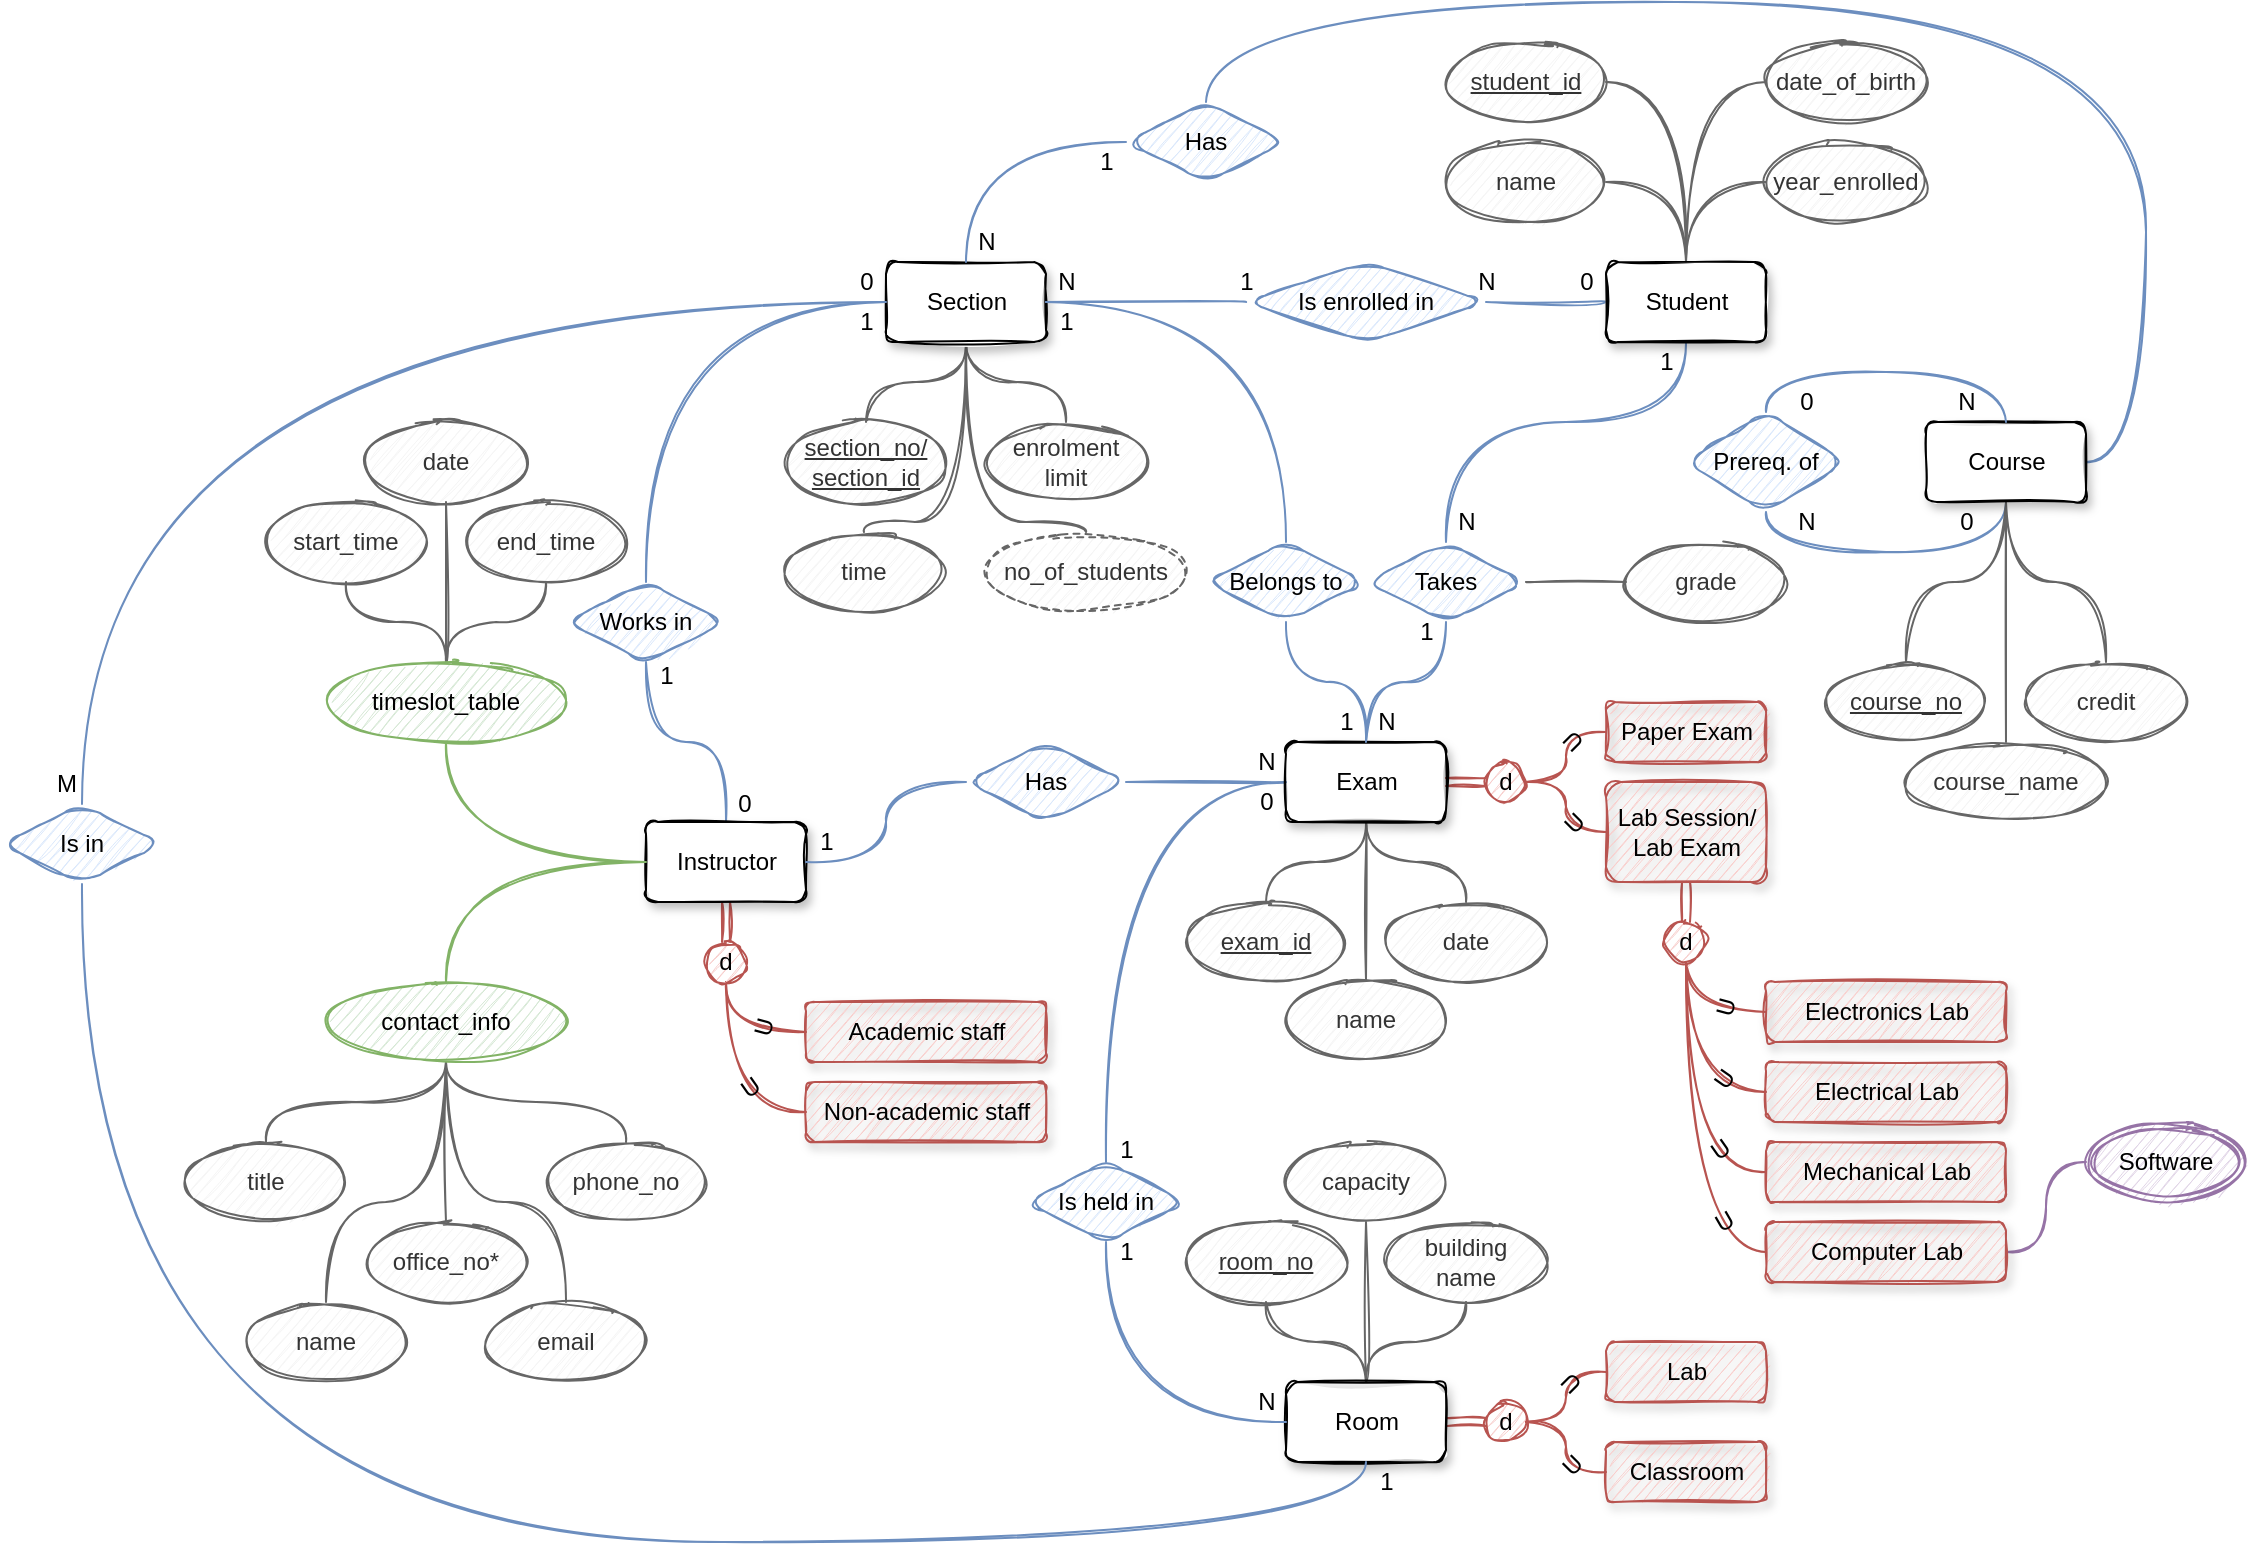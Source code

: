 <mxfile version="15.4.0" type="device" pages="5"><diagram id="HyqoXdHVUe1maNDS0zuc" name="Problem 1"><mxGraphModel dx="1765" dy="883" grid="0" gridSize="10" guides="1" tooltips="1" connect="1" arrows="1" fold="1" page="0" pageScale="1" pageWidth="827" pageHeight="1169" math="0" shadow="0"><root><mxCell id="0"/><mxCell id="1" parent="0"/><mxCell id="0Be4f71sbhaoo8Zj407p-29" style="edgeStyle=orthogonalEdgeStyle;orthogonalLoop=1;jettySize=auto;html=1;entryX=0.5;entryY=1;entryDx=0;entryDy=0;endArrow=none;endFill=0;exitX=0.5;exitY=0;exitDx=0;exitDy=0;fillColor=#dae8fc;strokeColor=#6c8ebf;curved=1;sketch=1;" parent="1" source="0Be4f71sbhaoo8Zj407p-5" target="0Be4f71sbhaoo8Zj407p-28" edge="1"><mxGeometry relative="1" as="geometry"><Array as="points"><mxPoint x="200" y="600"/><mxPoint x="160" y="600"/></Array></mxGeometry></mxCell><mxCell id="0Be4f71sbhaoo8Zj407p-60" style="edgeStyle=orthogonalEdgeStyle;rounded=1;orthogonalLoop=1;jettySize=auto;html=1;entryX=0.5;entryY=0;entryDx=0;entryDy=0;endArrow=none;endFill=0;fillColor=#d5e8d4;strokeColor=#82b366;curved=1;sketch=1;" parent="1" source="0Be4f71sbhaoo8Zj407p-5" target="0Be4f71sbhaoo8Zj407p-47" edge="1"><mxGeometry relative="1" as="geometry"/></mxCell><mxCell id="0Be4f71sbhaoo8Zj407p-76" style="edgeStyle=orthogonalEdgeStyle;rounded=1;orthogonalLoop=1;jettySize=auto;html=1;entryX=0.5;entryY=0;entryDx=0;entryDy=0;endArrow=none;endFill=0;fillColor=#f8cecc;strokeColor=#b85450;shape=link;curved=1;sketch=1;" parent="1" source="0Be4f71sbhaoo8Zj407p-5" target="0Be4f71sbhaoo8Zj407p-72" edge="1"><mxGeometry relative="1" as="geometry"/></mxCell><mxCell id="0Be4f71sbhaoo8Zj407p-5" value="&lt;div&gt;Instructor&lt;/div&gt;" style="html=1;glass=0;shadow=1;rounded=1;sketch=1;" parent="1" vertex="1"><mxGeometry x="160" y="640" width="80" height="40" as="geometry"/></mxCell><mxCell id="0Be4f71sbhaoo8Zj407p-147" style="edgeStyle=orthogonalEdgeStyle;rounded=1;orthogonalLoop=1;jettySize=auto;html=1;entryX=0.5;entryY=0;entryDx=0;entryDy=0;endArrow=none;endFill=0;elbow=vertical;fillColor=#f5f5f5;strokeColor=#666666;curved=1;sketch=1;" parent="1" source="0Be4f71sbhaoo8Zj407p-6" target="0Be4f71sbhaoo8Zj407p-120" edge="1"><mxGeometry relative="1" as="geometry"><Array as="points"><mxPoint x="320" y="490"/><mxPoint x="380" y="490"/></Array></mxGeometry></mxCell><mxCell id="0Be4f71sbhaoo8Zj407p-150" style="edgeStyle=orthogonalEdgeStyle;rounded=1;orthogonalLoop=1;jettySize=auto;html=1;entryX=0.5;entryY=0;entryDx=0;entryDy=0;endArrow=none;endFill=0;elbow=vertical;exitX=0.5;exitY=1;exitDx=0;exitDy=0;fillColor=#f5f5f5;strokeColor=#666666;curved=1;sketch=1;" parent="1" source="0Be4f71sbhaoo8Zj407p-6" target="0Be4f71sbhaoo8Zj407p-117" edge="1"><mxGeometry relative="1" as="geometry"/></mxCell><mxCell id="0Be4f71sbhaoo8Zj407p-151" style="edgeStyle=orthogonalEdgeStyle;rounded=1;orthogonalLoop=1;jettySize=auto;html=1;entryX=0.5;entryY=0;entryDx=0;entryDy=0;endArrow=none;endFill=0;elbow=vertical;exitX=0.5;exitY=1;exitDx=0;exitDy=0;fillColor=#f5f5f5;strokeColor=#666666;curved=1;sketch=1;" parent="1" source="0Be4f71sbhaoo8Zj407p-6" target="0Be4f71sbhaoo8Zj407p-119" edge="1"><mxGeometry relative="1" as="geometry"><Array as="points"><mxPoint x="320" y="490"/><mxPoint x="269" y="490"/></Array></mxGeometry></mxCell><mxCell id="0Be4f71sbhaoo8Zj407p-152" style="edgeStyle=orthogonalEdgeStyle;rounded=1;orthogonalLoop=1;jettySize=auto;html=1;entryX=0.5;entryY=0;entryDx=0;entryDy=0;endArrow=none;endFill=0;elbow=vertical;fillColor=#f5f5f5;strokeColor=#666666;curved=1;sketch=1;" parent="1" source="0Be4f71sbhaoo8Zj407p-6" target="0Be4f71sbhaoo8Zj407p-118" edge="1"><mxGeometry relative="1" as="geometry"><Array as="points"><mxPoint x="320" y="420"/><mxPoint x="370" y="420"/></Array></mxGeometry></mxCell><mxCell id="ZSdhfRrUmjD3E12yOSkW-13" style="edgeStyle=orthogonalEdgeStyle;curved=1;rounded=0;orthogonalLoop=1;jettySize=auto;html=1;entryX=0.5;entryY=0;entryDx=0;entryDy=0;endArrow=none;endFill=0;fillColor=#dae8fc;strokeColor=#6c8ebf;sketch=1;" parent="1" source="0Be4f71sbhaoo8Zj407p-6" target="ZSdhfRrUmjD3E12yOSkW-12" edge="1"><mxGeometry relative="1" as="geometry"/></mxCell><mxCell id="0Be4f71sbhaoo8Zj407p-6" value="Section" style="html=1;glass=0;shadow=1;rounded=1;sketch=1;" parent="1" vertex="1"><mxGeometry x="280" y="360" width="80" height="40" as="geometry"/></mxCell><mxCell id="0Be4f71sbhaoo8Zj407p-23" style="edgeStyle=orthogonalEdgeStyle;orthogonalLoop=1;jettySize=auto;html=1;entryX=0.5;entryY=0;entryDx=0;entryDy=0;endArrow=none;endFill=0;fillColor=#dae8fc;strokeColor=#6c8ebf;exitX=0;exitY=0.5;exitDx=0;exitDy=0;curved=1;sketch=1;" parent="1" source="0Be4f71sbhaoo8Zj407p-7" target="0Be4f71sbhaoo8Zj407p-22" edge="1"><mxGeometry relative="1" as="geometry"/></mxCell><mxCell id="0Be4f71sbhaoo8Zj407p-26" style="edgeStyle=orthogonalEdgeStyle;orthogonalLoop=1;jettySize=auto;html=1;entryX=1;entryY=0.5;entryDx=0;entryDy=0;endArrow=none;endFill=0;fillColor=#dae8fc;strokeColor=#6c8ebf;exitX=0;exitY=0.5;exitDx=0;exitDy=0;curved=1;sketch=1;" parent="1" source="0Be4f71sbhaoo8Zj407p-7" target="0Be4f71sbhaoo8Zj407p-25" edge="1"><mxGeometry relative="1" as="geometry"/></mxCell><mxCell id="0Be4f71sbhaoo8Zj407p-68" style="edgeStyle=orthogonalEdgeStyle;rounded=1;orthogonalLoop=1;jettySize=auto;html=1;entryX=0;entryY=0.5;entryDx=0;entryDy=0;endArrow=none;endFill=0;fillColor=#f8cecc;strokeColor=#b85450;shape=link;curved=1;sketch=1;" parent="1" source="0Be4f71sbhaoo8Zj407p-7" target="0Be4f71sbhaoo8Zj407p-67" edge="1"><mxGeometry relative="1" as="geometry"/></mxCell><mxCell id="0Be4f71sbhaoo8Zj407p-89" style="edgeStyle=orthogonalEdgeStyle;rounded=1;orthogonalLoop=1;jettySize=auto;html=1;entryX=0.5;entryY=0;entryDx=0;entryDy=0;endArrow=none;endFill=0;fillColor=#f5f5f5;strokeColor=#666666;curved=1;sketch=1;" parent="1" source="0Be4f71sbhaoo8Zj407p-7" target="0Be4f71sbhaoo8Zj407p-83" edge="1"><mxGeometry relative="1" as="geometry"/></mxCell><mxCell id="0Be4f71sbhaoo8Zj407p-91" style="edgeStyle=orthogonalEdgeStyle;rounded=1;orthogonalLoop=1;jettySize=auto;html=1;entryX=0.5;entryY=0;entryDx=0;entryDy=0;endArrow=none;endFill=0;fillColor=#f5f5f5;strokeColor=#666666;curved=1;sketch=1;" parent="1" source="0Be4f71sbhaoo8Zj407p-7" target="0Be4f71sbhaoo8Zj407p-85" edge="1"><mxGeometry relative="1" as="geometry"><Array as="points"/></mxGeometry></mxCell><mxCell id="0Be4f71sbhaoo8Zj407p-155" style="edgeStyle=orthogonalEdgeStyle;rounded=1;orthogonalLoop=1;jettySize=auto;html=1;entryX=0.5;entryY=0;entryDx=0;entryDy=0;endArrow=none;endFill=0;elbow=vertical;fillColor=#f5f5f5;strokeColor=#666666;curved=1;sketch=1;" parent="1" source="0Be4f71sbhaoo8Zj407p-7" edge="1"><mxGeometry relative="1" as="geometry"><Array as="points"><mxPoint x="520" y="660"/><mxPoint x="570" y="660"/><mxPoint x="570" y="680"/></Array><mxPoint x="570" y="680" as="targetPoint"/></mxGeometry></mxCell><mxCell id="0Be4f71sbhaoo8Zj407p-158" style="edgeStyle=orthogonalEdgeStyle;rounded=1;orthogonalLoop=1;jettySize=auto;html=1;entryX=0.5;entryY=1;entryDx=0;entryDy=0;endArrow=none;endFill=0;elbow=vertical;fillColor=#dae8fc;strokeColor=#6c8ebf;curved=1;sketch=1;" parent="1" target="0Be4f71sbhaoo8Zj407p-157" edge="1"><mxGeometry relative="1" as="geometry"><mxPoint x="520" y="600" as="sourcePoint"/></mxGeometry></mxCell><mxCell id="0Be4f71sbhaoo8Zj407p-7" value="Exam" style="html=1;glass=0;shadow=1;rounded=1;sketch=1;" parent="1" vertex="1"><mxGeometry x="480" y="600" width="80" height="40" as="geometry"/></mxCell><mxCell id="0Be4f71sbhaoo8Zj407p-107" style="edgeStyle=orthogonalEdgeStyle;rounded=1;orthogonalLoop=1;jettySize=auto;html=1;entryX=0.5;entryY=1;entryDx=0;entryDy=0;endArrow=none;endFill=0;fillColor=#f5f5f5;strokeColor=#666666;curved=1;sketch=1;" parent="1" source="0Be4f71sbhaoo8Zj407p-8" target="0Be4f71sbhaoo8Zj407p-102" edge="1"><mxGeometry relative="1" as="geometry"/></mxCell><mxCell id="0Be4f71sbhaoo8Zj407p-108" style="edgeStyle=orthogonalEdgeStyle;rounded=1;orthogonalLoop=1;jettySize=auto;html=1;entryX=0.5;entryY=1;entryDx=0;entryDy=0;endArrow=none;endFill=0;fillColor=#f5f5f5;strokeColor=#666666;curved=1;sketch=1;" parent="1" source="0Be4f71sbhaoo8Zj407p-8" target="0Be4f71sbhaoo8Zj407p-106" edge="1"><mxGeometry relative="1" as="geometry"/></mxCell><mxCell id="0Be4f71sbhaoo8Zj407p-172" style="edgeStyle=orthogonalEdgeStyle;rounded=1;orthogonalLoop=1;jettySize=auto;html=1;entryX=0.5;entryY=1;entryDx=0;entryDy=0;endArrow=none;endFill=0;elbow=vertical;fillColor=#f5f5f5;strokeColor=#666666;curved=1;sketch=1;" parent="1" source="0Be4f71sbhaoo8Zj407p-8" target="0Be4f71sbhaoo8Zj407p-171" edge="1"><mxGeometry relative="1" as="geometry"/></mxCell><mxCell id="xUXQSNohO5RqXIb-EJ1M-1" style="edgeStyle=orthogonalEdgeStyle;rounded=0;orthogonalLoop=1;jettySize=auto;html=1;entryX=0;entryY=0.5;entryDx=0;entryDy=0;labelBackgroundColor=default;fontColor=default;shape=link;strokeColor=#b85450;fillColor=#f8cecc;curved=1;sketch=1;" parent="1" source="0Be4f71sbhaoo8Zj407p-8" target="0Be4f71sbhaoo8Zj407p-97" edge="1"><mxGeometry relative="1" as="geometry"/></mxCell><mxCell id="0Be4f71sbhaoo8Zj407p-8" value="Room" style="html=1;glass=0;shadow=1;rounded=1;labelBackgroundColor=default;sketch=1;" parent="1" vertex="1"><mxGeometry x="480" y="920" width="80" height="40" as="geometry"/></mxCell><mxCell id="0Be4f71sbhaoo8Zj407p-34" style="edgeStyle=orthogonalEdgeStyle;orthogonalLoop=1;jettySize=auto;html=1;entryX=1;entryY=0.5;entryDx=0;entryDy=0;endArrow=none;endFill=0;fillColor=#dae8fc;strokeColor=#6c8ebf;exitX=0;exitY=0.5;exitDx=0;exitDy=0;curved=1;sketch=1;" parent="1" source="0Be4f71sbhaoo8Zj407p-9" target="0Be4f71sbhaoo8Zj407p-33" edge="1"><mxGeometry relative="1" as="geometry"/></mxCell><mxCell id="0Be4f71sbhaoo8Zj407p-36" style="edgeStyle=orthogonalEdgeStyle;orthogonalLoop=1;jettySize=auto;html=1;entryX=0.5;entryY=0;entryDx=0;entryDy=0;endArrow=none;endFill=0;fillColor=#dae8fc;strokeColor=#6c8ebf;curved=1;sketch=1;" parent="1" source="0Be4f71sbhaoo8Zj407p-9" target="0Be4f71sbhaoo8Zj407p-31" edge="1"><mxGeometry relative="1" as="geometry"><Array as="points"><mxPoint x="680" y="440"/><mxPoint x="560" y="440"/></Array></mxGeometry></mxCell><mxCell id="0Be4f71sbhaoo8Zj407p-113" style="edgeStyle=orthogonalEdgeStyle;rounded=1;orthogonalLoop=1;jettySize=auto;html=1;entryX=1;entryY=0.5;entryDx=0;entryDy=0;endArrow=none;endFill=0;fillColor=#f5f5f5;strokeColor=#666666;curved=1;sketch=1;" parent="1" source="0Be4f71sbhaoo8Zj407p-9" target="0Be4f71sbhaoo8Zj407p-112" edge="1"><mxGeometry relative="1" as="geometry"/></mxCell><mxCell id="0Be4f71sbhaoo8Zj407p-114" style="edgeStyle=orthogonalEdgeStyle;rounded=1;orthogonalLoop=1;jettySize=auto;html=1;entryX=1;entryY=0.5;entryDx=0;entryDy=0;endArrow=none;endFill=0;fillColor=#f5f5f5;strokeColor=#666666;curved=1;sketch=1;" parent="1" source="0Be4f71sbhaoo8Zj407p-9" target="0Be4f71sbhaoo8Zj407p-109" edge="1"><mxGeometry relative="1" as="geometry"/></mxCell><mxCell id="0Be4f71sbhaoo8Zj407p-115" style="edgeStyle=orthogonalEdgeStyle;rounded=1;orthogonalLoop=1;jettySize=auto;html=1;entryX=0;entryY=0.5;entryDx=0;entryDy=0;endArrow=none;endFill=0;fillColor=#f5f5f5;strokeColor=#666666;curved=1;sketch=1;" parent="1" source="0Be4f71sbhaoo8Zj407p-9" target="0Be4f71sbhaoo8Zj407p-110" edge="1"><mxGeometry relative="1" as="geometry"/></mxCell><mxCell id="0Be4f71sbhaoo8Zj407p-116" style="edgeStyle=orthogonalEdgeStyle;rounded=1;orthogonalLoop=1;jettySize=auto;html=1;entryX=0;entryY=0.5;entryDx=0;entryDy=0;endArrow=none;endFill=0;fillColor=#f5f5f5;strokeColor=#666666;curved=1;sketch=1;" parent="1" source="0Be4f71sbhaoo8Zj407p-9" target="0Be4f71sbhaoo8Zj407p-111" edge="1"><mxGeometry relative="1" as="geometry"/></mxCell><mxCell id="0Be4f71sbhaoo8Zj407p-9" value="Student" style="html=1;glass=0;shadow=1;rounded=1;sketch=1;" parent="1" vertex="1"><mxGeometry x="640" y="360" width="80" height="40" as="geometry"/></mxCell><mxCell id="0Be4f71sbhaoo8Zj407p-129" style="edgeStyle=orthogonalEdgeStyle;rounded=1;orthogonalLoop=1;jettySize=auto;html=1;entryX=0.5;entryY=0;entryDx=0;entryDy=0;endArrow=none;endFill=0;fillColor=#f8cecc;strokeColor=#b85450;shape=link;curved=1;sketch=1;" parent="1" source="0Be4f71sbhaoo8Zj407p-10" target="0Be4f71sbhaoo8Zj407p-128" edge="1"><mxGeometry relative="1" as="geometry"/></mxCell><mxCell id="0Be4f71sbhaoo8Zj407p-10" value="&lt;div&gt;Lab Session/&lt;/div&gt;&lt;div&gt;Lab Exam&lt;/div&gt;" style="html=1;glass=0;shadow=1;rounded=1;fillColor=#f8cecc;strokeColor=#b85450;fontColor=default;sketch=1;" parent="1" vertex="1"><mxGeometry x="640" y="620" width="80" height="50" as="geometry"/></mxCell><mxCell id="0Be4f71sbhaoo8Zj407p-11" value="Paper Exam" style="html=1;glass=0;shadow=1;rounded=1;fillColor=#f8cecc;strokeColor=#b85450;fontColor=default;sketch=1;" parent="1" vertex="1"><mxGeometry x="640" y="580" width="80" height="30" as="geometry"/></mxCell><mxCell id="0Be4f71sbhaoo8Zj407p-17" style="edgeStyle=orthogonalEdgeStyle;orthogonalLoop=1;jettySize=auto;html=1;entryX=0.5;entryY=1;entryDx=0;entryDy=0;exitX=0.5;exitY=1;exitDx=0;exitDy=0;endArrow=none;endFill=0;fillColor=#dae8fc;strokeColor=#6c8ebf;curved=1;sketch=1;" parent="1" source="0Be4f71sbhaoo8Zj407p-14" target="0Be4f71sbhaoo8Zj407p-16" edge="1"><mxGeometry relative="1" as="geometry"/></mxCell><mxCell id="0Be4f71sbhaoo8Zj407p-80" style="edgeStyle=orthogonalEdgeStyle;rounded=1;orthogonalLoop=1;jettySize=auto;html=1;entryX=0.5;entryY=0;entryDx=0;entryDy=0;endArrow=none;endFill=0;fillColor=#f5f5f5;strokeColor=#666666;curved=1;sketch=1;" parent="1" source="0Be4f71sbhaoo8Zj407p-14" target="0Be4f71sbhaoo8Zj407p-77" edge="1"><mxGeometry relative="1" as="geometry"><Array as="points"><mxPoint x="840" y="520"/><mxPoint x="790" y="520"/></Array></mxGeometry></mxCell><mxCell id="0Be4f71sbhaoo8Zj407p-81" style="edgeStyle=orthogonalEdgeStyle;rounded=1;orthogonalLoop=1;jettySize=auto;html=1;endArrow=none;endFill=0;fillColor=#f5f5f5;strokeColor=#666666;curved=1;sketch=1;entryX=0.5;entryY=0;entryDx=0;entryDy=0;" parent="1" source="0Be4f71sbhaoo8Zj407p-14" target="0Be4f71sbhaoo8Zj407p-79" edge="1"><mxGeometry relative="1" as="geometry"><mxPoint x="860" y="550" as="targetPoint"/><Array as="points"><mxPoint x="840" y="520"/><mxPoint x="890" y="520"/></Array></mxGeometry></mxCell><mxCell id="0Be4f71sbhaoo8Zj407p-82" style="edgeStyle=orthogonalEdgeStyle;rounded=1;orthogonalLoop=1;jettySize=auto;html=1;entryX=0.5;entryY=0;entryDx=0;entryDy=0;endArrow=none;endFill=0;fillColor=#f5f5f5;strokeColor=#666666;curved=1;sketch=1;" parent="1" source="0Be4f71sbhaoo8Zj407p-14" target="0Be4f71sbhaoo8Zj407p-78" edge="1"><mxGeometry relative="1" as="geometry"/></mxCell><mxCell id="ZSdhfRrUmjD3E12yOSkW-4" style="edgeStyle=orthogonalEdgeStyle;rounded=0;orthogonalLoop=1;jettySize=auto;html=1;entryX=0.5;entryY=0;entryDx=0;entryDy=0;endArrow=none;endFill=0;exitX=1;exitY=0.5;exitDx=0;exitDy=0;fillColor=#dae8fc;strokeColor=#6c8ebf;curved=1;sketch=1;" parent="1" source="0Be4f71sbhaoo8Zj407p-14" target="ZSdhfRrUmjD3E12yOSkW-3" edge="1"><mxGeometry relative="1" as="geometry"><Array as="points"><mxPoint x="910" y="460"/><mxPoint x="910" y="230"/><mxPoint x="440" y="230"/></Array></mxGeometry></mxCell><mxCell id="0Be4f71sbhaoo8Zj407p-14" value="Course" style="html=1;glass=0;shadow=1;rounded=1;sketch=1;" parent="1" vertex="1"><mxGeometry x="800" y="440" width="80" height="40" as="geometry"/></mxCell><mxCell id="0Be4f71sbhaoo8Zj407p-18" style="edgeStyle=orthogonalEdgeStyle;orthogonalLoop=1;jettySize=auto;html=1;entryX=0.5;entryY=0;entryDx=0;entryDy=0;exitX=0.5;exitY=0;exitDx=0;exitDy=0;endArrow=none;endFill=0;fillColor=#dae8fc;strokeColor=#6c8ebf;curved=1;sketch=1;" parent="1" source="0Be4f71sbhaoo8Zj407p-16" target="0Be4f71sbhaoo8Zj407p-14" edge="1"><mxGeometry relative="1" as="geometry"/></mxCell><mxCell id="0Be4f71sbhaoo8Zj407p-16" value="&lt;div&gt;Prereq. of&lt;/div&gt;" style="shape=rhombus;perimeter=rhombusPerimeter;whiteSpace=wrap;html=1;align=center;shadow=0;glass=0;rounded=1;fillColor=#dae8fc;strokeColor=#6c8ebf;fillStyle=auto;sketch=1;" parent="1" vertex="1"><mxGeometry x="680" y="435" width="80" height="50" as="geometry"/></mxCell><mxCell id="0Be4f71sbhaoo8Zj407p-24" style="edgeStyle=orthogonalEdgeStyle;orthogonalLoop=1;jettySize=auto;html=1;entryX=0;entryY=0.5;entryDx=0;entryDy=0;endArrow=none;endFill=0;fillColor=#dae8fc;strokeColor=#6c8ebf;exitX=0.5;exitY=1;exitDx=0;exitDy=0;curved=1;sketch=1;" parent="1" source="0Be4f71sbhaoo8Zj407p-22" target="0Be4f71sbhaoo8Zj407p-8" edge="1"><mxGeometry relative="1" as="geometry"/></mxCell><mxCell id="0Be4f71sbhaoo8Zj407p-22" value="Is held in" style="shape=rhombus;perimeter=rhombusPerimeter;whiteSpace=wrap;html=1;align=center;shadow=0;glass=0;rounded=1;fillColor=#dae8fc;strokeColor=#6c8ebf;sketch=1;" parent="1" vertex="1"><mxGeometry x="350" y="810" width="80" height="40" as="geometry"/></mxCell><mxCell id="0Be4f71sbhaoo8Zj407p-27" style="edgeStyle=orthogonalEdgeStyle;orthogonalLoop=1;jettySize=auto;html=1;entryX=1;entryY=0.5;entryDx=0;entryDy=0;endArrow=none;endFill=0;fillColor=#dae8fc;strokeColor=#6c8ebf;exitX=0;exitY=0.5;exitDx=0;exitDy=0;curved=1;sketch=1;" parent="1" source="0Be4f71sbhaoo8Zj407p-25" target="0Be4f71sbhaoo8Zj407p-5" edge="1"><mxGeometry relative="1" as="geometry"/></mxCell><mxCell id="0Be4f71sbhaoo8Zj407p-25" value="Has" style="shape=rhombus;perimeter=rhombusPerimeter;whiteSpace=wrap;html=1;align=center;shadow=0;glass=0;rounded=1;fillColor=#dae8fc;strokeColor=#6c8ebf;sketch=1;" parent="1" vertex="1"><mxGeometry x="320" y="600" width="80" height="40" as="geometry"/></mxCell><mxCell id="0Be4f71sbhaoo8Zj407p-30" style="edgeStyle=orthogonalEdgeStyle;orthogonalLoop=1;jettySize=auto;html=1;entryX=0;entryY=0.5;entryDx=0;entryDy=0;endArrow=none;endFill=0;fillColor=#dae8fc;strokeColor=#6c8ebf;exitX=0.5;exitY=0;exitDx=0;exitDy=0;curved=1;sketch=1;" parent="1" source="0Be4f71sbhaoo8Zj407p-28" target="0Be4f71sbhaoo8Zj407p-6" edge="1"><mxGeometry relative="1" as="geometry"><mxPoint x="200.0" y="420" as="sourcePoint"/><Array as="points"><mxPoint x="160" y="380"/></Array></mxGeometry></mxCell><mxCell id="0Be4f71sbhaoo8Zj407p-28" value="Works in" style="shape=rhombus;perimeter=rhombusPerimeter;whiteSpace=wrap;html=1;align=center;shadow=0;glass=0;rounded=1;fillColor=#dae8fc;strokeColor=#6c8ebf;sketch=1;" parent="1" vertex="1"><mxGeometry x="120" y="520" width="80" height="40" as="geometry"/></mxCell><mxCell id="0Be4f71sbhaoo8Zj407p-37" style="edgeStyle=orthogonalEdgeStyle;orthogonalLoop=1;jettySize=auto;html=1;entryX=0.5;entryY=0;entryDx=0;entryDy=0;endArrow=none;endFill=0;fillColor=#dae8fc;strokeColor=#6c8ebf;exitX=0.5;exitY=1;exitDx=0;exitDy=0;curved=1;sketch=1;" parent="1" source="0Be4f71sbhaoo8Zj407p-31" target="0Be4f71sbhaoo8Zj407p-7" edge="1"><mxGeometry relative="1" as="geometry"/></mxCell><mxCell id="0Be4f71sbhaoo8Zj407p-126" style="edgeStyle=orthogonalEdgeStyle;rounded=1;orthogonalLoop=1;jettySize=auto;html=1;entryX=0;entryY=0.5;entryDx=0;entryDy=0;endArrow=none;endFill=0;fillColor=#f5f5f5;strokeColor=#666666;curved=1;sketch=1;" parent="1" source="0Be4f71sbhaoo8Zj407p-31" target="0Be4f71sbhaoo8Zj407p-125" edge="1"><mxGeometry relative="1" as="geometry"/></mxCell><mxCell id="0Be4f71sbhaoo8Zj407p-31" value="Takes" style="shape=rhombus;perimeter=rhombusPerimeter;whiteSpace=wrap;html=1;align=center;shadow=0;glass=0;rounded=1;fillColor=#dae8fc;strokeColor=#6c8ebf;sketch=1;" parent="1" vertex="1"><mxGeometry x="520" y="500" width="80" height="40" as="geometry"/></mxCell><mxCell id="0Be4f71sbhaoo8Zj407p-35" style="edgeStyle=orthogonalEdgeStyle;orthogonalLoop=1;jettySize=auto;html=1;entryX=1;entryY=0.5;entryDx=0;entryDy=0;endArrow=none;endFill=0;fillColor=#dae8fc;strokeColor=#6c8ebf;exitX=0;exitY=0.5;exitDx=0;exitDy=0;curved=1;sketch=1;" parent="1" source="0Be4f71sbhaoo8Zj407p-33" target="0Be4f71sbhaoo8Zj407p-6" edge="1"><mxGeometry relative="1" as="geometry"><mxPoint x="460" y="340" as="sourcePoint"/></mxGeometry></mxCell><mxCell id="0Be4f71sbhaoo8Zj407p-33" value="Is enrolled in" style="shape=rhombus;perimeter=rhombusPerimeter;whiteSpace=wrap;html=1;align=center;shadow=0;glass=0;rounded=1;fillColor=#dae8fc;strokeColor=#6c8ebf;sketch=1;" parent="1" vertex="1"><mxGeometry x="460" y="360" width="120" height="40" as="geometry"/></mxCell><mxCell id="0Be4f71sbhaoo8Zj407p-74" style="edgeStyle=orthogonalEdgeStyle;rounded=1;orthogonalLoop=1;jettySize=auto;html=1;entryX=0.5;entryY=1;entryDx=0;entryDy=0;endArrow=none;endFill=0;fillColor=#f8cecc;strokeColor=#b85450;curved=1;sketch=1;" parent="1" source="0Be4f71sbhaoo8Zj407p-43" target="0Be4f71sbhaoo8Zj407p-72" edge="1"><mxGeometry relative="1" as="geometry"/></mxCell><mxCell id="0Be4f71sbhaoo8Zj407p-43" value="Academic staff" style="html=1;glass=0;shadow=1;rounded=1;fillColor=#f8cecc;strokeColor=#b85450;fontColor=default;sketch=1;" parent="1" vertex="1"><mxGeometry x="240" y="730" width="120" height="30" as="geometry"/></mxCell><mxCell id="0Be4f71sbhaoo8Zj407p-44" value="Non-academic staff" style="html=1;glass=0;shadow=1;rounded=1;fillColor=#f8cecc;strokeColor=#b85450;fontColor=default;sketch=1;" parent="1" vertex="1"><mxGeometry x="240" y="770" width="120" height="30" as="geometry"/></mxCell><mxCell id="0Be4f71sbhaoo8Zj407p-53" style="edgeStyle=orthogonalEdgeStyle;rounded=1;orthogonalLoop=1;jettySize=auto;html=1;entryX=0.5;entryY=0;entryDx=0;entryDy=0;endArrow=none;endFill=0;fillColor=#f5f5f5;strokeColor=#666666;curved=1;sketch=1;" parent="1" source="0Be4f71sbhaoo8Zj407p-47" target="0Be4f71sbhaoo8Zj407p-48" edge="1"><mxGeometry relative="1" as="geometry"/></mxCell><mxCell id="0Be4f71sbhaoo8Zj407p-54" style="edgeStyle=orthogonalEdgeStyle;rounded=1;orthogonalLoop=1;jettySize=auto;html=1;entryX=0.5;entryY=0;entryDx=0;entryDy=0;endArrow=none;endFill=0;fillColor=#f5f5f5;strokeColor=#666666;curved=1;sketch=1;" parent="1" source="0Be4f71sbhaoo8Zj407p-47" target="0Be4f71sbhaoo8Zj407p-50" edge="1"><mxGeometry relative="1" as="geometry"><Array as="points"><mxPoint x="60" y="830"/><mxPoint y="830"/></Array></mxGeometry></mxCell><mxCell id="0Be4f71sbhaoo8Zj407p-55" style="edgeStyle=orthogonalEdgeStyle;rounded=1;orthogonalLoop=1;jettySize=auto;html=1;entryX=0.5;entryY=0;entryDx=0;entryDy=0;endArrow=none;endFill=0;fillColor=#f5f5f5;strokeColor=#666666;curved=1;sketch=1;" parent="1" source="0Be4f71sbhaoo8Zj407p-47" target="0Be4f71sbhaoo8Zj407p-51" edge="1"><mxGeometry relative="1" as="geometry"><Array as="points"><mxPoint x="60" y="830"/><mxPoint x="120" y="830"/><mxPoint x="120" y="880"/></Array></mxGeometry></mxCell><mxCell id="0Be4f71sbhaoo8Zj407p-56" style="edgeStyle=orthogonalEdgeStyle;rounded=1;orthogonalLoop=1;jettySize=auto;html=1;entryX=0.5;entryY=0;entryDx=0;entryDy=0;endArrow=none;endFill=0;fillColor=#f5f5f5;strokeColor=#666666;curved=1;sketch=1;" parent="1" source="0Be4f71sbhaoo8Zj407p-47" target="0Be4f71sbhaoo8Zj407p-49" edge="1"><mxGeometry relative="1" as="geometry"/></mxCell><mxCell id="0Be4f71sbhaoo8Zj407p-57" style="edgeStyle=orthogonalEdgeStyle;rounded=1;orthogonalLoop=1;jettySize=auto;html=1;entryX=0.5;entryY=0;entryDx=0;entryDy=0;endArrow=none;endFill=0;fillColor=#f5f5f5;strokeColor=#666666;curved=1;sketch=1;" parent="1" source="0Be4f71sbhaoo8Zj407p-47" target="0Be4f71sbhaoo8Zj407p-52" edge="1"><mxGeometry relative="1" as="geometry"/></mxCell><mxCell id="0Be4f71sbhaoo8Zj407p-47" value="contact_info" style="ellipse;whiteSpace=wrap;html=1;align=center;rounded=1;shadow=0;glass=0;fillColor=#d5e8d4;strokeColor=#82b366;sketch=1;" parent="1" vertex="1"><mxGeometry y="720" width="120" height="40" as="geometry"/></mxCell><mxCell id="0Be4f71sbhaoo8Zj407p-48" value="title" style="ellipse;whiteSpace=wrap;html=1;align=center;rounded=1;shadow=0;glass=0;fillColor=#f5f5f5;fontColor=#333333;strokeColor=#666666;sketch=1;" parent="1" vertex="1"><mxGeometry x="-70" y="800" width="80" height="40" as="geometry"/></mxCell><mxCell id="0Be4f71sbhaoo8Zj407p-49" value="office_no*" style="ellipse;whiteSpace=wrap;html=1;align=center;rounded=1;shadow=0;glass=0;fillColor=#f5f5f5;fontColor=#333333;strokeColor=#666666;sketch=1;" parent="1" vertex="1"><mxGeometry x="20" y="840" width="80" height="40" as="geometry"/></mxCell><mxCell id="0Be4f71sbhaoo8Zj407p-50" value="name" style="ellipse;whiteSpace=wrap;html=1;align=center;rounded=1;shadow=0;glass=0;fillColor=#f5f5f5;fontColor=#333333;strokeColor=#666666;sketch=1;" parent="1" vertex="1"><mxGeometry x="-40" y="880" width="80" height="40" as="geometry"/></mxCell><mxCell id="0Be4f71sbhaoo8Zj407p-51" value="email" style="ellipse;whiteSpace=wrap;html=1;align=center;rounded=1;shadow=0;glass=0;fillColor=#f5f5f5;fontColor=#333333;strokeColor=#666666;sketch=1;" parent="1" vertex="1"><mxGeometry x="80" y="880" width="80" height="40" as="geometry"/></mxCell><mxCell id="0Be4f71sbhaoo8Zj407p-52" value="phone_no" style="ellipse;whiteSpace=wrap;html=1;align=center;rounded=1;shadow=0;glass=0;fillColor=#f5f5f5;fontColor=#333333;strokeColor=#666666;sketch=1;" parent="1" vertex="1"><mxGeometry x="110" y="800" width="80" height="40" as="geometry"/></mxCell><mxCell id="0Be4f71sbhaoo8Zj407p-69" style="edgeStyle=orthogonalEdgeStyle;rounded=1;orthogonalLoop=1;jettySize=auto;html=1;entryX=0;entryY=0.5;entryDx=0;entryDy=0;endArrow=none;endFill=0;fillColor=#f8cecc;strokeColor=#b85450;curved=1;sketch=1;" parent="1" source="0Be4f71sbhaoo8Zj407p-67" target="0Be4f71sbhaoo8Zj407p-11" edge="1"><mxGeometry relative="1" as="geometry"/></mxCell><mxCell id="0Be4f71sbhaoo8Zj407p-70" style="edgeStyle=orthogonalEdgeStyle;rounded=1;orthogonalLoop=1;jettySize=auto;html=1;entryX=0;entryY=0.5;entryDx=0;entryDy=0;endArrow=none;endFill=0;fillColor=#f8cecc;strokeColor=#b85450;curved=1;sketch=1;" parent="1" source="0Be4f71sbhaoo8Zj407p-67" target="0Be4f71sbhaoo8Zj407p-10" edge="1"><mxGeometry relative="1" as="geometry"/></mxCell><mxCell id="0Be4f71sbhaoo8Zj407p-67" value="d" style="ellipse;whiteSpace=wrap;html=1;align=center;rounded=1;shadow=0;glass=0;fillStyle=auto;fillColor=#f8cecc;strokeColor=#b85450;sketch=1;" parent="1" vertex="1"><mxGeometry x="580" y="610" width="20" height="20" as="geometry"/></mxCell><mxCell id="0Be4f71sbhaoo8Zj407p-75" style="edgeStyle=orthogonalEdgeStyle;rounded=1;orthogonalLoop=1;jettySize=auto;html=1;entryX=0;entryY=0.5;entryDx=0;entryDy=0;endArrow=none;endFill=0;exitX=0.5;exitY=1;exitDx=0;exitDy=0;fillColor=#f8cecc;strokeColor=#b85450;curved=1;sketch=1;" parent="1" source="0Be4f71sbhaoo8Zj407p-72" target="0Be4f71sbhaoo8Zj407p-44" edge="1"><mxGeometry relative="1" as="geometry"/></mxCell><mxCell id="0Be4f71sbhaoo8Zj407p-72" value="d" style="ellipse;whiteSpace=wrap;html=1;align=center;rounded=1;shadow=0;glass=0;fillStyle=auto;fillColor=#f8cecc;strokeColor=#b85450;sketch=1;" parent="1" vertex="1"><mxGeometry x="190" y="700" width="20" height="20" as="geometry"/></mxCell><mxCell id="0Be4f71sbhaoo8Zj407p-77" value="&lt;u&gt;course_no&lt;/u&gt;" style="ellipse;whiteSpace=wrap;html=1;align=center;rounded=1;shadow=0;glass=0;fillColor=#f5f5f5;fontColor=#333333;strokeColor=#666666;sketch=1;" parent="1" vertex="1"><mxGeometry x="750" y="560" width="80" height="40" as="geometry"/></mxCell><mxCell id="0Be4f71sbhaoo8Zj407p-78" value="course_name" style="ellipse;whiteSpace=wrap;html=1;align=center;rounded=1;shadow=0;glass=0;fillColor=#f5f5f5;fontColor=#333333;strokeColor=#666666;sketch=1;" parent="1" vertex="1"><mxGeometry x="790" y="600" width="100" height="40" as="geometry"/></mxCell><mxCell id="0Be4f71sbhaoo8Zj407p-79" value="credit" style="ellipse;whiteSpace=wrap;html=1;align=center;rounded=1;shadow=0;glass=0;fillColor=#f5f5f5;fontColor=#333333;strokeColor=#666666;sketch=1;" parent="1" vertex="1"><mxGeometry x="850" y="560" width="80" height="40" as="geometry"/></mxCell><mxCell id="0Be4f71sbhaoo8Zj407p-83" value="&lt;u&gt;exam_id&lt;/u&gt;" style="ellipse;whiteSpace=wrap;html=1;align=center;rounded=1;shadow=0;glass=0;fillColor=#f5f5f5;fontColor=#333333;strokeColor=#666666;sketch=1;" parent="1" vertex="1"><mxGeometry x="430" y="680" width="80" height="40" as="geometry"/></mxCell><mxCell id="0Be4f71sbhaoo8Zj407p-85" value="name" style="ellipse;whiteSpace=wrap;html=1;align=center;rounded=1;shadow=0;glass=0;fillColor=#f5f5f5;fontColor=#333333;strokeColor=#666666;sketch=1;" parent="1" vertex="1"><mxGeometry x="480" y="719" width="80" height="40" as="geometry"/></mxCell><mxCell id="0Be4f71sbhaoo8Zj407p-93" value="Lab" style="html=1;glass=0;shadow=1;rounded=1;fillColor=#f8cecc;strokeColor=#b85450;fontColor=default;sketch=1;" parent="1" vertex="1"><mxGeometry x="640" y="900" width="80" height="30" as="geometry"/></mxCell><mxCell id="0Be4f71sbhaoo8Zj407p-94" value="Classroom" style="html=1;glass=0;shadow=1;rounded=1;fillColor=#f8cecc;strokeColor=#b85450;fontColor=default;sketch=1;" parent="1" vertex="1"><mxGeometry x="640" y="950" width="80" height="30" as="geometry"/></mxCell><mxCell id="0Be4f71sbhaoo8Zj407p-99" style="edgeStyle=orthogonalEdgeStyle;rounded=1;orthogonalLoop=1;jettySize=auto;html=1;endArrow=none;endFill=0;exitX=1;exitY=0.5;exitDx=0;exitDy=0;fillColor=#f8cecc;strokeColor=#b85450;labelBackgroundColor=default;fontColor=default;entryX=0;entryY=0.5;entryDx=0;entryDy=0;curved=1;sketch=1;" parent="1" source="0Be4f71sbhaoo8Zj407p-97" target="0Be4f71sbhaoo8Zj407p-93" edge="1"><mxGeometry relative="1" as="geometry"><mxPoint x="600" y="900" as="targetPoint"/></mxGeometry></mxCell><mxCell id="0Be4f71sbhaoo8Zj407p-100" style="edgeStyle=orthogonalEdgeStyle;rounded=1;orthogonalLoop=1;jettySize=auto;html=1;entryX=0;entryY=0.5;entryDx=0;entryDy=0;endArrow=none;endFill=0;exitX=1;exitY=0.5;exitDx=0;exitDy=0;fillColor=#f8cecc;strokeColor=#b85450;labelBackgroundColor=default;fontColor=default;curved=1;sketch=1;" parent="1" source="0Be4f71sbhaoo8Zj407p-97" target="0Be4f71sbhaoo8Zj407p-94" edge="1"><mxGeometry relative="1" as="geometry"/></mxCell><mxCell id="0Be4f71sbhaoo8Zj407p-97" value="d" style="ellipse;whiteSpace=wrap;html=1;align=center;rounded=1;shadow=0;glass=0;fillStyle=auto;fillColor=#f8cecc;strokeColor=#b85450;fontColor=default;sketch=1;" parent="1" vertex="1"><mxGeometry x="580" y="930" width="20" height="20" as="geometry"/></mxCell><mxCell id="0Be4f71sbhaoo8Zj407p-102" value="&lt;u&gt;room_no&lt;/u&gt;" style="ellipse;whiteSpace=wrap;html=1;align=center;rounded=1;shadow=0;glass=0;fillColor=#f5f5f5;fontColor=#333333;strokeColor=#666666;sketch=1;" parent="1" vertex="1"><mxGeometry x="430" y="840" width="80" height="40" as="geometry"/></mxCell><mxCell id="0Be4f71sbhaoo8Zj407p-106" value="capacity" style="ellipse;whiteSpace=wrap;html=1;align=center;rounded=1;shadow=0;glass=0;fillColor=#f5f5f5;fontColor=#333333;strokeColor=#666666;sketch=1;" parent="1" vertex="1"><mxGeometry x="480" y="800" width="80" height="40" as="geometry"/></mxCell><mxCell id="0Be4f71sbhaoo8Zj407p-109" value="&lt;u&gt;student_id&lt;/u&gt;" style="ellipse;whiteSpace=wrap;html=1;align=center;rounded=1;shadow=0;glass=0;fillColor=#f5f5f5;fontColor=#333333;strokeColor=#666666;sketch=1;" parent="1" vertex="1"><mxGeometry x="560" y="250" width="80" height="40" as="geometry"/></mxCell><mxCell id="0Be4f71sbhaoo8Zj407p-110" value="date_of_birth" style="ellipse;whiteSpace=wrap;html=1;align=center;rounded=1;shadow=0;glass=0;fillColor=#f5f5f5;fontColor=#333333;strokeColor=#666666;sketch=1;" parent="1" vertex="1"><mxGeometry x="720" y="250" width="80" height="40" as="geometry"/></mxCell><mxCell id="0Be4f71sbhaoo8Zj407p-111" value="year_enrolled" style="ellipse;whiteSpace=wrap;html=1;align=center;rounded=1;shadow=0;glass=0;fillColor=#f5f5f5;fontColor=#333333;strokeColor=#666666;sketch=1;" parent="1" vertex="1"><mxGeometry x="720" y="300" width="80" height="40" as="geometry"/></mxCell><mxCell id="0Be4f71sbhaoo8Zj407p-112" value="name" style="ellipse;whiteSpace=wrap;html=1;align=center;rounded=1;shadow=0;glass=0;fillColor=#f5f5f5;fontColor=#333333;strokeColor=#666666;sketch=1;" parent="1" vertex="1"><mxGeometry x="560" y="300" width="80" height="40" as="geometry"/></mxCell><mxCell id="0Be4f71sbhaoo8Zj407p-117" value="&lt;div&gt;&lt;u&gt;section_no/&lt;/u&gt;&lt;/div&gt;&lt;div&gt;&lt;u&gt;section_id&lt;br&gt;&lt;/u&gt;&lt;/div&gt;" style="ellipse;whiteSpace=wrap;html=1;align=center;rounded=1;shadow=0;glass=0;fillColor=#f5f5f5;fontColor=#333333;strokeColor=#666666;sketch=1;" parent="1" vertex="1"><mxGeometry x="230" y="440" width="80" height="40" as="geometry"/></mxCell><mxCell id="0Be4f71sbhaoo8Zj407p-118" value="&lt;div&gt;enrolment&lt;/div&gt;&lt;div&gt;limit&lt;/div&gt;" style="ellipse;whiteSpace=wrap;html=1;align=center;rounded=1;shadow=0;glass=0;fillColor=#f5f5f5;fontColor=#333333;strokeColor=#666666;sketch=1;" parent="1" vertex="1"><mxGeometry x="330" y="440" width="80" height="40" as="geometry"/></mxCell><mxCell id="0Be4f71sbhaoo8Zj407p-119" value="time" style="ellipse;whiteSpace=wrap;html=1;align=center;rounded=1;shadow=0;glass=0;fillColor=#f5f5f5;fontColor=#333333;strokeColor=#666666;sketch=1;" parent="1" vertex="1"><mxGeometry x="229" y="495" width="80" height="40" as="geometry"/></mxCell><mxCell id="0Be4f71sbhaoo8Zj407p-120" value="no_of_students" style="ellipse;whiteSpace=wrap;html=1;align=center;dashed=1;rounded=1;shadow=0;glass=0;fillStyle=auto;fillColor=#f5f5f5;fontColor=#333333;strokeColor=#666666;sketch=1;" parent="1" vertex="1"><mxGeometry x="330" y="495" width="100" height="40" as="geometry"/></mxCell><mxCell id="0Be4f71sbhaoo8Zj407p-125" value="grade" style="ellipse;whiteSpace=wrap;html=1;align=center;rounded=1;shadow=0;glass=0;fillColor=#f5f5f5;strokeColor=#666666;fontColor=#333333;sketch=1;" parent="1" vertex="1"><mxGeometry x="650" y="500" width="80" height="40" as="geometry"/></mxCell><mxCell id="0Be4f71sbhaoo8Zj407p-127" value="Electronics Lab" style="html=1;glass=0;shadow=1;rounded=1;fillColor=#f8cecc;strokeColor=#b85450;fontColor=default;sketch=1;" parent="1" vertex="1"><mxGeometry x="720" y="720" width="120" height="30" as="geometry"/></mxCell><mxCell id="0Be4f71sbhaoo8Zj407p-130" style="edgeStyle=orthogonalEdgeStyle;rounded=1;orthogonalLoop=1;jettySize=auto;html=1;entryX=0;entryY=0.5;entryDx=0;entryDy=0;endArrow=none;endFill=0;fillColor=#f8cecc;strokeColor=#b85450;exitX=0.5;exitY=1;exitDx=0;exitDy=0;curved=1;sketch=1;" parent="1" source="0Be4f71sbhaoo8Zj407p-128" target="0Be4f71sbhaoo8Zj407p-127" edge="1"><mxGeometry relative="1" as="geometry"/></mxCell><mxCell id="0Be4f71sbhaoo8Zj407p-134" style="edgeStyle=orthogonalEdgeStyle;rounded=1;orthogonalLoop=1;jettySize=auto;html=1;entryX=0;entryY=0.5;entryDx=0;entryDy=0;endArrow=none;endFill=0;exitX=0.5;exitY=1;exitDx=0;exitDy=0;fillColor=#f8cecc;strokeColor=#b85450;curved=1;sketch=1;" parent="1" source="0Be4f71sbhaoo8Zj407p-128" target="0Be4f71sbhaoo8Zj407p-131" edge="1"><mxGeometry relative="1" as="geometry"/></mxCell><mxCell id="0Be4f71sbhaoo8Zj407p-135" style="edgeStyle=orthogonalEdgeStyle;rounded=1;orthogonalLoop=1;jettySize=auto;html=1;entryX=0;entryY=0.5;entryDx=0;entryDy=0;endArrow=none;endFill=0;exitX=0.5;exitY=1;exitDx=0;exitDy=0;fillColor=#f8cecc;strokeColor=#b85450;curved=1;sketch=1;" parent="1" source="0Be4f71sbhaoo8Zj407p-128" target="0Be4f71sbhaoo8Zj407p-132" edge="1"><mxGeometry relative="1" as="geometry"/></mxCell><mxCell id="0Be4f71sbhaoo8Zj407p-136" style="edgeStyle=orthogonalEdgeStyle;rounded=1;orthogonalLoop=1;jettySize=auto;html=1;entryX=0;entryY=0.5;entryDx=0;entryDy=0;endArrow=none;endFill=0;exitX=0.5;exitY=1;exitDx=0;exitDy=0;fillColor=#f8cecc;strokeColor=#b85450;curved=1;sketch=1;" parent="1" source="0Be4f71sbhaoo8Zj407p-128" target="0Be4f71sbhaoo8Zj407p-133" edge="1"><mxGeometry relative="1" as="geometry"/></mxCell><mxCell id="0Be4f71sbhaoo8Zj407p-128" value="d" style="ellipse;whiteSpace=wrap;html=1;align=center;rounded=1;shadow=0;glass=0;fillStyle=auto;fillColor=#f8cecc;strokeColor=#b85450;sketch=1;" parent="1" vertex="1"><mxGeometry x="670" y="690" width="20" height="20" as="geometry"/></mxCell><mxCell id="0Be4f71sbhaoo8Zj407p-131" value="Electrical Lab" style="html=1;glass=0;shadow=1;rounded=1;fillColor=#f8cecc;strokeColor=#b85450;fontColor=default;sketch=1;" parent="1" vertex="1"><mxGeometry x="720" y="760" width="120" height="30" as="geometry"/></mxCell><mxCell id="0Be4f71sbhaoo8Zj407p-132" value="Mechanical Lab" style="html=1;glass=0;shadow=1;rounded=1;fillColor=#f8cecc;strokeColor=#b85450;fontColor=default;sketch=1;" parent="1" vertex="1"><mxGeometry x="720" y="800" width="120" height="30" as="geometry"/></mxCell><mxCell id="0Be4f71sbhaoo8Zj407p-139" style="edgeStyle=orthogonalEdgeStyle;rounded=1;orthogonalLoop=1;jettySize=auto;html=1;entryX=0;entryY=0.5;entryDx=0;entryDy=0;endArrow=none;endFill=0;fillColor=#e1d5e7;strokeColor=#9673a6;curved=1;sketch=1;" parent="1" source="0Be4f71sbhaoo8Zj407p-133" target="0Be4f71sbhaoo8Zj407p-138" edge="1"><mxGeometry relative="1" as="geometry"/></mxCell><mxCell id="0Be4f71sbhaoo8Zj407p-133" value="Computer Lab" style="html=1;glass=0;shadow=1;rounded=1;fillColor=#f8cecc;strokeColor=#b85450;fontColor=default;sketch=1;" parent="1" vertex="1"><mxGeometry x="720" y="840" width="120" height="30" as="geometry"/></mxCell><mxCell id="0Be4f71sbhaoo8Zj407p-138" value="Software" style="ellipse;shape=doubleEllipse;margin=3;whiteSpace=wrap;html=1;align=center;rounded=1;shadow=0;glass=0;fillStyle=auto;fillColor=#e1d5e7;strokeColor=#9673a6;sketch=1;" parent="1" vertex="1"><mxGeometry x="880" y="790" width="80" height="40" as="geometry"/></mxCell><mxCell id="0Be4f71sbhaoo8Zj407p-159" style="edgeStyle=orthogonalEdgeStyle;rounded=1;orthogonalLoop=1;jettySize=auto;html=1;entryX=1;entryY=0.5;entryDx=0;entryDy=0;endArrow=none;endFill=0;elbow=vertical;exitX=0.5;exitY=0;exitDx=0;exitDy=0;fillColor=#dae8fc;strokeColor=#6c8ebf;curved=1;sketch=1;" parent="1" source="0Be4f71sbhaoo8Zj407p-157" target="0Be4f71sbhaoo8Zj407p-6" edge="1"><mxGeometry relative="1" as="geometry"/></mxCell><mxCell id="0Be4f71sbhaoo8Zj407p-157" value="Belongs to" style="shape=rhombus;perimeter=rhombusPerimeter;whiteSpace=wrap;html=1;align=center;shadow=0;glass=0;rounded=1;fillColor=#dae8fc;strokeColor=#6c8ebf;sketch=1;" parent="1" vertex="1"><mxGeometry x="440" y="500" width="80" height="40" as="geometry"/></mxCell><mxCell id="0Be4f71sbhaoo8Zj407p-164" style="edgeStyle=orthogonalEdgeStyle;rounded=1;orthogonalLoop=1;jettySize=auto;html=1;entryX=0.5;entryY=1;entryDx=0;entryDy=0;endArrow=none;endFill=0;elbow=vertical;fillColor=#f5f5f5;strokeColor=#666666;curved=1;sketch=1;" parent="1" source="0Be4f71sbhaoo8Zj407p-160" target="0Be4f71sbhaoo8Zj407p-163" edge="1"><mxGeometry relative="1" as="geometry"/></mxCell><mxCell id="0Be4f71sbhaoo8Zj407p-165" style="edgeStyle=orthogonalEdgeStyle;rounded=1;orthogonalLoop=1;jettySize=auto;html=1;entryX=0.5;entryY=1;entryDx=0;entryDy=0;endArrow=none;endFill=0;elbow=vertical;fillColor=#f5f5f5;strokeColor=#666666;curved=1;sketch=1;" parent="1" source="0Be4f71sbhaoo8Zj407p-160" target="0Be4f71sbhaoo8Zj407p-161" edge="1"><mxGeometry relative="1" as="geometry"/></mxCell><mxCell id="0Be4f71sbhaoo8Zj407p-166" style="edgeStyle=orthogonalEdgeStyle;rounded=1;orthogonalLoop=1;jettySize=auto;html=1;entryX=0.5;entryY=1;entryDx=0;entryDy=0;endArrow=none;endFill=0;elbow=vertical;fillColor=#f5f5f5;strokeColor=#666666;curved=1;sketch=1;" parent="1" source="0Be4f71sbhaoo8Zj407p-160" target="0Be4f71sbhaoo8Zj407p-162" edge="1"><mxGeometry relative="1" as="geometry"/></mxCell><mxCell id="0Be4f71sbhaoo8Zj407p-167" style="edgeStyle=orthogonalEdgeStyle;rounded=1;orthogonalLoop=1;jettySize=auto;html=1;entryX=0;entryY=0.5;entryDx=0;entryDy=0;endArrow=none;endFill=0;elbow=vertical;fillColor=#d5e8d4;strokeColor=#82b366;exitX=0.5;exitY=1;exitDx=0;exitDy=0;curved=1;sketch=1;" parent="1" source="0Be4f71sbhaoo8Zj407p-160" target="0Be4f71sbhaoo8Zj407p-5" edge="1"><mxGeometry relative="1" as="geometry"/></mxCell><mxCell id="0Be4f71sbhaoo8Zj407p-160" value="timeslot_table" style="ellipse;whiteSpace=wrap;html=1;align=center;rounded=1;shadow=0;glass=0;fillColor=#d5e8d4;strokeColor=#82b366;sketch=1;" parent="1" vertex="1"><mxGeometry y="560" width="120" height="40" as="geometry"/></mxCell><mxCell id="0Be4f71sbhaoo8Zj407p-161" value="start_time" style="ellipse;whiteSpace=wrap;html=1;align=center;rounded=1;shadow=0;glass=0;fillColor=#f5f5f5;fontColor=#333333;strokeColor=#666666;sketch=1;" parent="1" vertex="1"><mxGeometry x="-30" y="480" width="80" height="40" as="geometry"/></mxCell><mxCell id="0Be4f71sbhaoo8Zj407p-162" value="end_time" style="ellipse;whiteSpace=wrap;html=1;align=center;rounded=1;shadow=0;glass=0;fillColor=#f5f5f5;fontColor=#333333;strokeColor=#666666;sketch=1;" parent="1" vertex="1"><mxGeometry x="70" y="480" width="80" height="40" as="geometry"/></mxCell><mxCell id="0Be4f71sbhaoo8Zj407p-163" value="date" style="ellipse;whiteSpace=wrap;html=1;align=center;rounded=1;shadow=0;glass=0;fillColor=#f5f5f5;fontColor=#333333;strokeColor=#666666;sketch=1;" parent="1" vertex="1"><mxGeometry x="20" y="440" width="80" height="40" as="geometry"/></mxCell><mxCell id="0Be4f71sbhaoo8Zj407p-171" value="&lt;div&gt;building&lt;/div&gt;&lt;div&gt;name&lt;/div&gt;" style="ellipse;whiteSpace=wrap;html=1;align=center;rounded=1;shadow=0;glass=0;fillColor=#f5f5f5;fontColor=#333333;strokeColor=#666666;sketch=1;" parent="1" vertex="1"><mxGeometry x="530" y="840" width="80" height="40" as="geometry"/></mxCell><mxCell id="QaPYnFcrSdmONyJgYkKc-1" value="N" style="text;html=1;align=center;verticalAlign=middle;resizable=0;points=[];autosize=1;strokeColor=none;fillColor=none;sketch=1;" parent="1" vertex="1"><mxGeometry x="460" y="600" width="20" height="20" as="geometry"/></mxCell><mxCell id="QaPYnFcrSdmONyJgYkKc-2" value="1" style="text;html=1;align=center;verticalAlign=middle;resizable=0;points=[];autosize=1;strokeColor=none;fillColor=none;sketch=1;" parent="1" vertex="1"><mxGeometry x="240" y="640" width="20" height="20" as="geometry"/></mxCell><mxCell id="QaPYnFcrSdmONyJgYkKc-4" value="1" style="text;html=1;align=center;verticalAlign=middle;resizable=0;points=[];autosize=1;strokeColor=none;fillColor=none;sketch=1;" parent="1" vertex="1"><mxGeometry x="390" y="794" width="20" height="20" as="geometry"/></mxCell><mxCell id="QaPYnFcrSdmONyJgYkKc-5" value="N" style="text;html=1;align=center;verticalAlign=middle;resizable=0;points=[];autosize=1;strokeColor=none;fillColor=none;sketch=1;" parent="1" vertex="1"><mxGeometry x="460" y="920" width="20" height="20" as="geometry"/></mxCell><mxCell id="QaPYnFcrSdmONyJgYkKc-6" value="1" style="text;html=1;align=center;verticalAlign=middle;resizable=0;points=[];autosize=1;strokeColor=none;fillColor=none;sketch=1;" parent="1" vertex="1"><mxGeometry x="390" y="845" width="20" height="20" as="geometry"/></mxCell><mxCell id="QaPYnFcrSdmONyJgYkKc-7" value="0" style="text;html=1;align=center;verticalAlign=middle;resizable=0;points=[];autosize=1;strokeColor=none;fillColor=none;sketch=1;" parent="1" vertex="1"><mxGeometry x="460" y="620" width="20" height="20" as="geometry"/></mxCell><mxCell id="QaPYnFcrSdmONyJgYkKc-8" value="1" style="text;html=1;align=center;verticalAlign=middle;resizable=0;points=[];autosize=1;strokeColor=none;fillColor=none;sketch=1;" parent="1" vertex="1"><mxGeometry x="160" y="557" width="20" height="20" as="geometry"/></mxCell><mxCell id="QaPYnFcrSdmONyJgYkKc-9" value="1" style="text;html=1;align=center;verticalAlign=middle;resizable=0;points=[];autosize=1;strokeColor=none;fillColor=none;sketch=1;" parent="1" vertex="1"><mxGeometry x="260" y="380" width="20" height="20" as="geometry"/></mxCell><mxCell id="QaPYnFcrSdmONyJgYkKc-10" value="N" style="text;html=1;align=center;verticalAlign=middle;resizable=0;points=[];autosize=1;strokeColor=none;fillColor=none;sketch=1;" parent="1" vertex="1"><mxGeometry x="570" y="360" width="20" height="20" as="geometry"/></mxCell><mxCell id="QaPYnFcrSdmONyJgYkKc-11" value="N" style="text;html=1;align=center;verticalAlign=middle;resizable=0;points=[];autosize=1;strokeColor=none;fillColor=none;sketch=1;" parent="1" vertex="1"><mxGeometry x="360" y="360" width="20" height="20" as="geometry"/></mxCell><mxCell id="QaPYnFcrSdmONyJgYkKc-12" value="1" style="text;html=1;align=center;verticalAlign=middle;resizable=0;points=[];autosize=1;strokeColor=none;fillColor=none;sketch=1;" parent="1" vertex="1"><mxGeometry x="500" y="580" width="20" height="20" as="geometry"/></mxCell><mxCell id="QaPYnFcrSdmONyJgYkKc-13" value="1" style="text;html=1;align=center;verticalAlign=middle;resizable=0;points=[];autosize=1;strokeColor=none;fillColor=none;sketch=1;" parent="1" vertex="1"><mxGeometry x="360" y="380" width="20" height="20" as="geometry"/></mxCell><mxCell id="QaPYnFcrSdmONyJgYkKc-15" value="N" style="text;html=1;align=center;verticalAlign=middle;resizable=0;points=[];autosize=1;strokeColor=none;fillColor=none;sketch=1;" parent="1" vertex="1"><mxGeometry x="560" y="480" width="20" height="20" as="geometry"/></mxCell><mxCell id="QaPYnFcrSdmONyJgYkKc-16" value="N" style="text;html=1;align=center;verticalAlign=middle;resizable=0;points=[];autosize=1;strokeColor=none;fillColor=none;sketch=1;" parent="1" vertex="1"><mxGeometry x="520" y="580" width="20" height="20" as="geometry"/></mxCell><mxCell id="QaPYnFcrSdmONyJgYkKc-19" value="0" style="text;html=1;align=center;verticalAlign=middle;resizable=0;points=[];autosize=1;strokeColor=none;fillColor=none;sketch=1;" parent="1" vertex="1"><mxGeometry x="810" y="480" width="20" height="20" as="geometry"/></mxCell><mxCell id="QaPYnFcrSdmONyJgYkKc-20" value="N" style="text;html=1;align=center;verticalAlign=middle;resizable=0;points=[];autosize=1;strokeColor=none;fillColor=none;sketch=1;" parent="1" vertex="1"><mxGeometry x="810" y="420" width="20" height="20" as="geometry"/></mxCell><mxCell id="j0eECmWK1qjVlUz2uaWR-1" value="U" style="text;html=1;align=center;verticalAlign=middle;resizable=0;points=[];autosize=1;strokeColor=none;fillColor=none;rotation=-75;sketch=1;" parent="1" vertex="1"><mxGeometry x="209" y="733" width="20" height="20" as="geometry"/></mxCell><mxCell id="j0eECmWK1qjVlUz2uaWR-3" value="U" style="text;html=1;align=center;verticalAlign=middle;resizable=0;points=[];autosize=1;strokeColor=none;fillColor=none;rotation=-35;sketch=1;" parent="1" vertex="1"><mxGeometry x="202" y="763" width="20" height="20" as="geometry"/></mxCell><mxCell id="j0eECmWK1qjVlUz2uaWR-5" value="U" style="text;html=1;align=center;verticalAlign=middle;resizable=0;points=[];autosize=1;strokeColor=none;fillColor=none;rotation=-135;fontColor=default;sketch=1;" parent="1" vertex="1"><mxGeometry x="614" y="590" width="20" height="20" as="geometry"/></mxCell><mxCell id="j0eECmWK1qjVlUz2uaWR-6" value="U" style="text;html=1;align=center;verticalAlign=middle;resizable=0;points=[];autosize=1;strokeColor=none;fillColor=none;rotation=-45;fontColor=default;sketch=1;" parent="1" vertex="1"><mxGeometry x="614" y="631" width="20" height="20" as="geometry"/></mxCell><mxCell id="j0eECmWK1qjVlUz2uaWR-7" value="U" style="text;html=1;align=center;verticalAlign=middle;resizable=0;points=[];autosize=1;strokeColor=none;fillColor=none;rotation=-30;sketch=1;" parent="1" vertex="1"><mxGeometry x="689" y="830" width="20" height="20" as="geometry"/></mxCell><mxCell id="j0eECmWK1qjVlUz2uaWR-8" value="U" style="text;html=1;align=center;verticalAlign=middle;resizable=0;points=[];autosize=1;strokeColor=none;fillColor=none;rotation=-35;sketch=1;" parent="1" vertex="1"><mxGeometry x="687" y="794" width="20" height="20" as="geometry"/></mxCell><mxCell id="j0eECmWK1qjVlUz2uaWR-9" value="U" style="text;html=1;align=center;verticalAlign=middle;resizable=0;points=[];autosize=1;strokeColor=none;fillColor=none;rotation=-55;sketch=1;" parent="1" vertex="1"><mxGeometry x="689" y="759" width="20" height="20" as="geometry"/></mxCell><mxCell id="j0eECmWK1qjVlUz2uaWR-10" value="U" style="text;html=1;align=center;verticalAlign=middle;resizable=0;points=[];autosize=1;strokeColor=none;fillColor=none;rotation=-75;sketch=1;" parent="1" vertex="1"><mxGeometry x="690" y="723" width="20" height="20" as="geometry"/></mxCell><mxCell id="88qt3pIj9lWfKevw7eJC-2" value="0" style="text;html=1;align=center;verticalAlign=middle;resizable=0;points=[];autosize=1;strokeColor=none;fillColor=none;sketch=1;" parent="1" vertex="1"><mxGeometry x="620" y="360" width="20" height="20" as="geometry"/></mxCell><mxCell id="88qt3pIj9lWfKevw7eJC-3" value="1" style="text;html=1;align=center;verticalAlign=middle;resizable=0;points=[];autosize=1;strokeColor=none;fillColor=none;sketch=1;" parent="1" vertex="1"><mxGeometry x="450" y="360" width="20" height="20" as="geometry"/></mxCell><mxCell id="88qt3pIj9lWfKevw7eJC-4" value="1" style="text;html=1;align=center;verticalAlign=middle;resizable=0;points=[];autosize=1;strokeColor=none;fillColor=none;sketch=1;" parent="1" vertex="1"><mxGeometry x="660" y="400" width="20" height="20" as="geometry"/></mxCell><mxCell id="88qt3pIj9lWfKevw7eJC-5" value="1" style="text;html=1;align=center;verticalAlign=middle;resizable=0;points=[];autosize=1;strokeColor=none;fillColor=none;sketch=1;" parent="1" vertex="1"><mxGeometry x="540" y="535" width="20" height="20" as="geometry"/></mxCell><mxCell id="88qt3pIj9lWfKevw7eJC-6" value="N" style="text;html=1;align=center;verticalAlign=middle;resizable=0;points=[];autosize=1;strokeColor=none;fillColor=none;sketch=1;" parent="1" vertex="1"><mxGeometry x="730" y="480" width="20" height="20" as="geometry"/></mxCell><mxCell id="88qt3pIj9lWfKevw7eJC-7" value="0" style="text;html=1;align=center;verticalAlign=middle;resizable=0;points=[];autosize=1;strokeColor=none;fillColor=none;sketch=1;" parent="1" vertex="1"><mxGeometry x="730" y="420" width="20" height="20" as="geometry"/></mxCell><mxCell id="xUXQSNohO5RqXIb-EJ1M-2" value="U" style="text;html=1;align=center;verticalAlign=middle;resizable=0;points=[];autosize=1;strokeColor=none;fillColor=none;rotation=-135;fontColor=default;sketch=1;" parent="1" vertex="1"><mxGeometry x="613" y="911" width="20" height="20" as="geometry"/></mxCell><mxCell id="xUXQSNohO5RqXIb-EJ1M-3" value="U" style="text;html=1;align=center;verticalAlign=middle;resizable=0;points=[];autosize=1;strokeColor=none;fillColor=none;rotation=-45;fontColor=default;sketch=1;" parent="1" vertex="1"><mxGeometry x="613" y="952" width="20" height="20" as="geometry"/></mxCell><mxCell id="ZSdhfRrUmjD3E12yOSkW-5" style="edgeStyle=orthogonalEdgeStyle;rounded=0;orthogonalLoop=1;jettySize=auto;html=1;entryX=0.5;entryY=0;entryDx=0;entryDy=0;endArrow=none;endFill=0;fillColor=#dae8fc;strokeColor=#6c8ebf;curved=1;sketch=1;" parent="1" source="ZSdhfRrUmjD3E12yOSkW-3" target="0Be4f71sbhaoo8Zj407p-6" edge="1"><mxGeometry relative="1" as="geometry"/></mxCell><mxCell id="ZSdhfRrUmjD3E12yOSkW-3" value="Has" style="shape=rhombus;perimeter=rhombusPerimeter;whiteSpace=wrap;html=1;align=center;shadow=0;glass=0;rounded=1;fillColor=#dae8fc;strokeColor=#6c8ebf;sketch=1;" parent="1" vertex="1"><mxGeometry x="400" y="280" width="80" height="40" as="geometry"/></mxCell><mxCell id="ZSdhfRrUmjD3E12yOSkW-8" value="1" style="text;html=1;align=center;verticalAlign=middle;resizable=0;points=[];autosize=1;strokeColor=none;fillColor=none;sketch=1;" parent="1" vertex="1"><mxGeometry x="380" y="300" width="20" height="20" as="geometry"/></mxCell><mxCell id="ZSdhfRrUmjD3E12yOSkW-11" value="N" style="text;html=1;align=center;verticalAlign=middle;resizable=0;points=[];autosize=1;strokeColor=none;fillColor=none;sketch=1;" parent="1" vertex="1"><mxGeometry x="320" y="340" width="20" height="20" as="geometry"/></mxCell><mxCell id="ZSdhfRrUmjD3E12yOSkW-14" style="edgeStyle=orthogonalEdgeStyle;curved=1;rounded=0;orthogonalLoop=1;jettySize=auto;html=1;entryX=0.5;entryY=1;entryDx=0;entryDy=0;endArrow=none;endFill=0;exitX=0.5;exitY=1;exitDx=0;exitDy=0;fillColor=#dae8fc;strokeColor=#6c8ebf;sketch=1;" parent="1" source="ZSdhfRrUmjD3E12yOSkW-12" target="0Be4f71sbhaoo8Zj407p-8" edge="1"><mxGeometry relative="1" as="geometry"><Array as="points"><mxPoint x="-122" y="1000"/><mxPoint x="520" y="1000"/></Array></mxGeometry></mxCell><mxCell id="ZSdhfRrUmjD3E12yOSkW-12" value="Is in" style="shape=rhombus;perimeter=rhombusPerimeter;whiteSpace=wrap;html=1;align=center;shadow=0;glass=0;rounded=1;fillColor=#dae8fc;strokeColor=#6c8ebf;sketch=1;" parent="1" vertex="1"><mxGeometry x="-162" y="631" width="80" height="40" as="geometry"/></mxCell><mxCell id="ZSdhfRrUmjD3E12yOSkW-15" value="0" style="text;html=1;align=center;verticalAlign=middle;resizable=0;points=[];autosize=1;strokeColor=none;fillColor=none;sketch=1;" parent="1" vertex="1"><mxGeometry x="260" y="360" width="20" height="20" as="geometry"/></mxCell><mxCell id="ZSdhfRrUmjD3E12yOSkW-16" value="M" style="text;html=1;align=center;verticalAlign=middle;resizable=0;points=[];autosize=1;strokeColor=none;fillColor=none;sketch=1;" parent="1" vertex="1"><mxGeometry x="-145" y="611" width="30" height="20" as="geometry"/></mxCell><mxCell id="ZSdhfRrUmjD3E12yOSkW-17" value="1" style="text;html=1;align=center;verticalAlign=middle;resizable=0;points=[];autosize=1;strokeColor=none;fillColor=none;sketch=1;" parent="1" vertex="1"><mxGeometry x="520" y="960" width="20" height="20" as="geometry"/></mxCell><mxCell id="mEn6weDJhdBuV6Hp2_RX-1" value="0" style="text;html=1;align=center;verticalAlign=middle;resizable=0;points=[];autosize=1;strokeColor=none;fillColor=none;" parent="1" vertex="1"><mxGeometry x="200" y="622" width="17" height="18" as="geometry"/></mxCell><mxCell id="t3TEOYZCB9oCA4lx_tR1-1" value="date" style="ellipse;whiteSpace=wrap;html=1;align=center;rounded=1;shadow=0;glass=0;fillColor=#f5f5f5;fontColor=#333333;strokeColor=#666666;sketch=1;" parent="1" vertex="1"><mxGeometry x="530" y="680" width="80" height="40" as="geometry"/></mxCell></root></mxGraphModel></diagram><diagram id="YW0un8dW9QnZQzBdIF4K" name="Problem 1 (Participation)"><mxGraphModel dx="2330" dy="730" grid="0" gridSize="10" guides="1" tooltips="1" connect="1" arrows="1" fold="1" page="0" pageScale="1" pageWidth="827" pageHeight="1169" math="0" shadow="0"><root><mxCell id="-h7AcZ6ojdhng-r0N6p0-0"/><mxCell id="-h7AcZ6ojdhng-r0N6p0-1" parent="-h7AcZ6ojdhng-r0N6p0-0"/><mxCell id="tTBgYDq_k_Th2il9wF5C-23" style="orthogonalLoop=1;jettySize=auto;html=1;endArrow=none;endFill=0;strokeColor=#6c8ebf;fillColor=#dae8fc;startArrow=none;shape=link;sketch=1;" parent="-h7AcZ6ojdhng-r0N6p0-1" source="MvnLl8vLMTzMgWAbWxby-4" target="sr9ll9I88oP4nYCo65Ko-2" edge="1"><mxGeometry relative="1" as="geometry"/></mxCell><mxCell id="EcQpD6FpypjRgi16FUzM-3" style="edgeStyle=none;orthogonalLoop=1;jettySize=auto;html=1;exitX=0.5;exitY=0;exitDx=0;exitDy=0;entryX=0.5;entryY=1;entryDx=0;entryDy=0;endArrow=none;endFill=0;strokeColor=#b85450;shape=link;fillColor=#f8cecc;sketch=1;" parent="-h7AcZ6ojdhng-r0N6p0-1" source="rtnPhS7YBMANfJOJ8aoa-0" target="EcQpD6FpypjRgi16FUzM-0" edge="1"><mxGeometry relative="1" as="geometry"/></mxCell><mxCell id="tyPof9d30K7NO_wI-JIm-0" style="edgeStyle=none;orthogonalLoop=1;jettySize=auto;html=1;endArrow=none;endFill=0;strokeColor=#82b366;fillColor=#d5e8d4;sketch=1;" parent="-h7AcZ6ojdhng-r0N6p0-1" source="rtnPhS7YBMANfJOJ8aoa-0" target="7inhDQ_lEWD-05pnCZ55-3" edge="1"><mxGeometry relative="1" as="geometry"/></mxCell><mxCell id="ZB8CABeCqLYEqJpAX07q-7" style="edgeStyle=orthogonalEdgeStyle;orthogonalLoop=1;jettySize=auto;html=1;endArrow=none;endFill=0;fillColor=#d5e8d4;strokeColor=#82b366;sketch=1;" parent="-h7AcZ6ojdhng-r0N6p0-1" source="rtnPhS7YBMANfJOJ8aoa-0" target="ZB8CABeCqLYEqJpAX07q-3" edge="1"><mxGeometry relative="1" as="geometry"/></mxCell><mxCell id="rtnPhS7YBMANfJOJ8aoa-0" value="Instructor" style="whiteSpace=wrap;html=1;align=center;shadow=1;sketch=1;rounded=1;" parent="-h7AcZ6ojdhng-r0N6p0-1" vertex="1"><mxGeometry x="120" y="200" width="80" height="40" as="geometry"/></mxCell><mxCell id="tTBgYDq_k_Th2il9wF5C-18" style="orthogonalLoop=1;jettySize=auto;html=1;endArrow=none;endFill=0;strokeColor=#6c8ebf;fillColor=#dae8fc;startArrow=none;shape=link;sketch=1;" parent="-h7AcZ6ojdhng-r0N6p0-1" source="MvnLl8vLMTzMgWAbWxby-1" target="sr9ll9I88oP4nYCo65Ko-1" edge="1"><mxGeometry relative="1" as="geometry"/></mxCell><mxCell id="RkBJTD60Wn2g2gmmt5Gh-1" style="edgeStyle=none;orthogonalLoop=1;jettySize=auto;html=1;endArrow=none;endFill=0;strokeColor=#6c8ebf;fillColor=#dae8fc;shape=link;sketch=1;" parent="-h7AcZ6ojdhng-r0N6p0-1" source="sr9ll9I88oP4nYCo65Ko-0" target="MvnLl8vLMTzMgWAbWxby-8" edge="1"><mxGeometry relative="1" as="geometry"/></mxCell><mxCell id="N-5U_7OOgzt06-KVBW-7-26" style="edgeStyle=none;orthogonalLoop=1;jettySize=auto;html=1;fontFamily=Helvetica;endArrow=none;endFill=0;fillColor=#f5f5f5;strokeColor=#666666;sketch=1;" parent="-h7AcZ6ojdhng-r0N6p0-1" source="sr9ll9I88oP4nYCo65Ko-0" target="N-5U_7OOgzt06-KVBW-7-22" edge="1"><mxGeometry relative="1" as="geometry"/></mxCell><mxCell id="N-5U_7OOgzt06-KVBW-7-27" style="edgeStyle=none;orthogonalLoop=1;jettySize=auto;html=1;fontFamily=Helvetica;endArrow=none;endFill=0;fillColor=#f5f5f5;strokeColor=#666666;sketch=1;" parent="-h7AcZ6ojdhng-r0N6p0-1" source="sr9ll9I88oP4nYCo65Ko-0" target="N-5U_7OOgzt06-KVBW-7-23" edge="1"><mxGeometry relative="1" as="geometry"/></mxCell><mxCell id="N-5U_7OOgzt06-KVBW-7-28" style="edgeStyle=none;orthogonalLoop=1;jettySize=auto;html=1;fontFamily=Helvetica;endArrow=none;endFill=0;fillColor=#f5f5f5;strokeColor=#666666;sketch=1;" parent="-h7AcZ6ojdhng-r0N6p0-1" source="sr9ll9I88oP4nYCo65Ko-0" target="N-5U_7OOgzt06-KVBW-7-25" edge="1"><mxGeometry relative="1" as="geometry"/></mxCell><mxCell id="N-5U_7OOgzt06-KVBW-7-29" style="edgeStyle=none;orthogonalLoop=1;jettySize=auto;html=1;fontFamily=Helvetica;endArrow=none;endFill=0;fillColor=#f5f5f5;strokeColor=#666666;sketch=1;" parent="-h7AcZ6ojdhng-r0N6p0-1" source="sr9ll9I88oP4nYCo65Ko-0" target="N-5U_7OOgzt06-KVBW-7-24" edge="1"><mxGeometry relative="1" as="geometry"/></mxCell><mxCell id="sr9ll9I88oP4nYCo65Ko-0" value="Student" style="whiteSpace=wrap;html=1;align=center;shadow=1;sketch=1;rounded=1;" parent="-h7AcZ6ojdhng-r0N6p0-1" vertex="1"><mxGeometry x="-840" y="200" width="80" height="40" as="geometry"/></mxCell><mxCell id="tTBgYDq_k_Th2il9wF5C-19" style="edgeStyle=orthogonalEdgeStyle;orthogonalLoop=1;jettySize=auto;html=1;endArrow=none;endFill=0;strokeColor=#6c8ebf;fillColor=#dae8fc;startArrow=none;sketch=1;" parent="-h7AcZ6ojdhng-r0N6p0-1" source="MvnLl8vLMTzMgWAbWxby-2" target="sr9ll9I88oP4nYCo65Ko-2" edge="1"><mxGeometry relative="1" as="geometry"/></mxCell><mxCell id="tTBgYDq_k_Th2il9wF5C-22" style="orthogonalLoop=1;jettySize=auto;html=1;endArrow=none;endFill=0;strokeColor=#6c8ebf;fillColor=#dae8fc;startArrow=none;sketch=1;" parent="-h7AcZ6ojdhng-r0N6p0-1" source="MvnLl8vLMTzMgWAbWxby-5" target="rtnPhS7YBMANfJOJ8aoa-0" edge="1"><mxGeometry relative="1" as="geometry"><mxPoint x="-280" y="380" as="sourcePoint"/></mxGeometry></mxCell><mxCell id="GagbM-YlRkwgIuQb-wjS-1" style="edgeStyle=orthogonalEdgeStyle;orthogonalLoop=1;jettySize=auto;html=1;entryX=0.5;entryY=0;entryDx=0;entryDy=0;endArrow=none;endFill=0;strokeColor=#b85450;exitX=0.5;exitY=1;exitDx=0;exitDy=0;fillColor=#f8cecc;shape=link;sketch=1;" parent="-h7AcZ6ojdhng-r0N6p0-1" source="sr9ll9I88oP4nYCo65Ko-1" target="GagbM-YlRkwgIuQb-wjS-0" edge="1"><mxGeometry relative="1" as="geometry"/></mxCell><mxCell id="N-5U_7OOgzt06-KVBW-7-19" style="edgeStyle=none;orthogonalLoop=1;jettySize=auto;html=1;fontFamily=Helvetica;endArrow=none;endFill=0;fillColor=#f5f5f5;strokeColor=#666666;sketch=1;" parent="-h7AcZ6ojdhng-r0N6p0-1" source="sr9ll9I88oP4nYCo65Ko-1" target="N-5U_7OOgzt06-KVBW-7-17" edge="1"><mxGeometry relative="1" as="geometry"/></mxCell><mxCell id="N-5U_7OOgzt06-KVBW-7-20" style="edgeStyle=none;orthogonalLoop=1;jettySize=auto;html=1;fontFamily=Helvetica;endArrow=none;endFill=0;fillColor=#f5f5f5;strokeColor=#666666;sketch=1;" parent="-h7AcZ6ojdhng-r0N6p0-1" source="sr9ll9I88oP4nYCo65Ko-1" target="N-5U_7OOgzt06-KVBW-7-16" edge="1"><mxGeometry relative="1" as="geometry"/></mxCell><mxCell id="N-5U_7OOgzt06-KVBW-7-21" style="edgeStyle=none;orthogonalLoop=1;jettySize=auto;html=1;fontFamily=Helvetica;endArrow=none;endFill=0;fillColor=#f5f5f5;strokeColor=#666666;sketch=1;" parent="-h7AcZ6ojdhng-r0N6p0-1" source="sr9ll9I88oP4nYCo65Ko-1" target="N-5U_7OOgzt06-KVBW-7-18" edge="1"><mxGeometry relative="1" as="geometry"/></mxCell><mxCell id="sr9ll9I88oP4nYCo65Ko-1" value="Exam" style="whiteSpace=wrap;html=1;align=center;shadow=1;sketch=1;rounded=1;" parent="-h7AcZ6ojdhng-r0N6p0-1" vertex="1"><mxGeometry x="-360" y="360" width="80" height="40" as="geometry"/></mxCell><mxCell id="AOC6qy47WOhut9QWImu--0" style="edgeStyle=orthogonalEdgeStyle;orthogonalLoop=1;jettySize=auto;html=1;endArrow=none;endFill=0;strokeColor=#6c8ebf;fillColor=#dae8fc;startArrow=none;sketch=1;" parent="-h7AcZ6ojdhng-r0N6p0-1" source="MvnLl8vLMTzMgWAbWxby-3" target="sr9ll9I88oP4nYCo65Ko-3" edge="1"><mxGeometry relative="1" as="geometry"><Array as="points"><mxPoint x="240" y="60"/><mxPoint x="240" y="540"/></Array></mxGeometry></mxCell><mxCell id="N-5U_7OOgzt06-KVBW-7-8" style="edgeStyle=none;orthogonalLoop=1;jettySize=auto;html=1;fontFamily=Georgia;endArrow=none;endFill=0;fillColor=#f5f5f5;strokeColor=#666666;sketch=1;" parent="-h7AcZ6ojdhng-r0N6p0-1" source="sr9ll9I88oP4nYCo65Ko-2" target="N-5U_7OOgzt06-KVBW-7-4" edge="1"><mxGeometry relative="1" as="geometry"/></mxCell><mxCell id="N-5U_7OOgzt06-KVBW-7-9" style="edgeStyle=none;orthogonalLoop=1;jettySize=auto;html=1;fontFamily=Georgia;endArrow=none;endFill=0;fillColor=#f5f5f5;strokeColor=#666666;sketch=1;" parent="-h7AcZ6ojdhng-r0N6p0-1" source="sr9ll9I88oP4nYCo65Ko-2" target="N-5U_7OOgzt06-KVBW-7-5" edge="1"><mxGeometry relative="1" as="geometry"/></mxCell><mxCell id="N-5U_7OOgzt06-KVBW-7-11" style="edgeStyle=none;orthogonalLoop=1;jettySize=auto;html=1;fontFamily=Georgia;endArrow=none;endFill=0;fillColor=#f5f5f5;strokeColor=#666666;sketch=1;" parent="-h7AcZ6ojdhng-r0N6p0-1" source="sr9ll9I88oP4nYCo65Ko-2" target="N-5U_7OOgzt06-KVBW-7-7" edge="1"><mxGeometry relative="1" as="geometry"/></mxCell><mxCell id="N-5U_7OOgzt06-KVBW-7-13" style="edgeStyle=none;orthogonalLoop=1;jettySize=auto;html=1;fontFamily=Helvetica;endArrow=none;endFill=0;fillColor=#f5f5f5;strokeColor=#666666;sketch=1;" parent="-h7AcZ6ojdhng-r0N6p0-1" source="sr9ll9I88oP4nYCo65Ko-2" target="N-5U_7OOgzt06-KVBW-7-12" edge="1"><mxGeometry relative="1" as="geometry"/></mxCell><mxCell id="sr9ll9I88oP4nYCo65Ko-2" value="Section" style="whiteSpace=wrap;html=1;align=center;shadow=1;sketch=1;rounded=1;" parent="-h7AcZ6ojdhng-r0N6p0-1" vertex="1"><mxGeometry x="-360" y="40" width="80" height="40" as="geometry"/></mxCell><mxCell id="EcQpD6FpypjRgi16FUzM-5" style="edgeStyle=none;shape=link;orthogonalLoop=1;jettySize=auto;html=1;endArrow=none;endFill=0;strokeColor=#b85450;fillColor=#f8cecc;sketch=1;" parent="-h7AcZ6ojdhng-r0N6p0-1" source="sr9ll9I88oP4nYCo65Ko-3" target="EcQpD6FpypjRgi16FUzM-4" edge="1"><mxGeometry relative="1" as="geometry"/></mxCell><mxCell id="N-5U_7OOgzt06-KVBW-7-44" style="edgeStyle=none;orthogonalLoop=1;jettySize=auto;html=1;fontFamily=Helvetica;endArrow=none;endFill=0;fillColor=#f5f5f5;strokeColor=#666666;sketch=1;" parent="-h7AcZ6ojdhng-r0N6p0-1" source="sr9ll9I88oP4nYCo65Ko-3" target="N-5U_7OOgzt06-KVBW-7-38" edge="1"><mxGeometry relative="1" as="geometry"/></mxCell><mxCell id="N-5U_7OOgzt06-KVBW-7-45" style="edgeStyle=none;orthogonalLoop=1;jettySize=auto;html=1;fontFamily=Helvetica;endArrow=none;endFill=0;fillColor=#f5f5f5;strokeColor=#666666;sketch=1;" parent="-h7AcZ6ojdhng-r0N6p0-1" source="sr9ll9I88oP4nYCo65Ko-3" target="N-5U_7OOgzt06-KVBW-7-40" edge="1"><mxGeometry relative="1" as="geometry"/></mxCell><mxCell id="N-5U_7OOgzt06-KVBW-7-46" style="edgeStyle=none;orthogonalLoop=1;jettySize=auto;html=1;fontFamily=Helvetica;endArrow=none;endFill=0;fillColor=#f5f5f5;strokeColor=#666666;sketch=1;" parent="-h7AcZ6ojdhng-r0N6p0-1" source="sr9ll9I88oP4nYCo65Ko-3" target="N-5U_7OOgzt06-KVBW-7-39" edge="1"><mxGeometry relative="1" as="geometry"/></mxCell><mxCell id="sr9ll9I88oP4nYCo65Ko-3" value="Room" style="whiteSpace=wrap;html=1;align=center;shadow=1;sketch=1;rounded=1;" parent="-h7AcZ6ojdhng-r0N6p0-1" vertex="1"><mxGeometry x="120" y="520" width="80" height="40" as="geometry"/></mxCell><mxCell id="tTBgYDq_k_Th2il9wF5C-15" style="orthogonalLoop=1;jettySize=auto;html=1;endArrow=none;endFill=0;strokeColor=#6c8ebf;startArrow=none;fillColor=#dae8fc;shape=link;sketch=1;" parent="-h7AcZ6ojdhng-r0N6p0-1" source="1i573go8u2Ma6OoYyWLK-0" target="sr9ll9I88oP4nYCo65Ko-2" edge="1"><mxGeometry relative="1" as="geometry"/></mxCell><mxCell id="lLERaaD8UMuxv_W62WSz-0" style="orthogonalLoop=1;jettySize=auto;html=1;endArrow=none;endFill=0;strokeColor=#6c8ebf;fillColor=#dae8fc;entryX=0.079;entryY=0.426;entryDx=0;entryDy=0;exitX=1;exitY=0.25;exitDx=0;exitDy=0;entryPerimeter=0;sketch=1;" parent="-h7AcZ6ojdhng-r0N6p0-1" source="sr9ll9I88oP4nYCo65Ko-4" target="MvnLl8vLMTzMgWAbWxby-7" edge="1"><mxGeometry relative="1" as="geometry"/></mxCell><mxCell id="N-5U_7OOgzt06-KVBW-7-35" style="edgeStyle=none;orthogonalLoop=1;jettySize=auto;html=1;fontFamily=Helvetica;endArrow=none;endFill=0;fillColor=#f5f5f5;strokeColor=#666666;sketch=1;" parent="-h7AcZ6ojdhng-r0N6p0-1" source="sr9ll9I88oP4nYCo65Ko-4" target="N-5U_7OOgzt06-KVBW-7-30" edge="1"><mxGeometry relative="1" as="geometry"/></mxCell><mxCell id="N-5U_7OOgzt06-KVBW-7-36" style="edgeStyle=none;orthogonalLoop=1;jettySize=auto;html=1;fontFamily=Helvetica;endArrow=none;endFill=0;fillColor=#f5f5f5;strokeColor=#666666;sketch=1;" parent="-h7AcZ6ojdhng-r0N6p0-1" source="sr9ll9I88oP4nYCo65Ko-4" target="N-5U_7OOgzt06-KVBW-7-31" edge="1"><mxGeometry relative="1" as="geometry"/></mxCell><mxCell id="N-5U_7OOgzt06-KVBW-7-37" style="edgeStyle=none;orthogonalLoop=1;jettySize=auto;html=1;fontFamily=Helvetica;endArrow=none;endFill=0;fillColor=#f5f5f5;strokeColor=#666666;sketch=1;" parent="-h7AcZ6ojdhng-r0N6p0-1" source="sr9ll9I88oP4nYCo65Ko-4" target="N-5U_7OOgzt06-KVBW-7-32" edge="1"><mxGeometry relative="1" as="geometry"/></mxCell><mxCell id="sr9ll9I88oP4nYCo65Ko-4" value="Course" style="whiteSpace=wrap;html=1;align=center;shadow=1;sketch=1;rounded=1;" parent="-h7AcZ6ojdhng-r0N6p0-1" vertex="1"><mxGeometry x="-840" y="520" width="80" height="40" as="geometry"/></mxCell><mxCell id="Ko3tH7gfPsfQA9EpcPSv-0" value="Academic Staff" style="whiteSpace=wrap;html=1;align=center;shadow=1;fillColor=#f8cecc;strokeColor=#b85450;sketch=1;rounded=1;" parent="-h7AcZ6ojdhng-r0N6p0-1" vertex="1"><mxGeometry x="30" y="90" width="100" height="30" as="geometry"/></mxCell><mxCell id="CuZRmAY-pVZE00hnKM3n-0" value="Non-Academic Staff" style="whiteSpace=wrap;html=1;align=center;shadow=1;fillColor=#f8cecc;strokeColor=#b85450;sketch=1;rounded=1;" parent="-h7AcZ6ojdhng-r0N6p0-1" vertex="1"><mxGeometry x="30" y="130" width="100" height="30" as="geometry"/></mxCell><mxCell id="CuZRmAY-pVZE00hnKM3n-1" value="Paper Exam" style="whiteSpace=wrap;html=1;align=center;shadow=1;fillColor=#f8cecc;strokeColor=#b85450;sketch=1;rounded=1;" parent="-h7AcZ6ojdhng-r0N6p0-1" vertex="1"><mxGeometry x="-480" y="400" width="100" height="30" as="geometry"/></mxCell><mxCell id="MdaEVkrS5pEhICzPPBpw-4" style="orthogonalLoop=1;jettySize=auto;html=1;entryX=0.5;entryY=0;entryDx=0;entryDy=0;endArrow=none;endFill=0;strokeColor=#b85450;exitX=0.5;exitY=1;exitDx=0;exitDy=0;shape=link;fillColor=#f8cecc;sketch=1;" parent="-h7AcZ6ojdhng-r0N6p0-1" source="CuZRmAY-pVZE00hnKM3n-2" target="MdaEVkrS5pEhICzPPBpw-3" edge="1"><mxGeometry relative="1" as="geometry"/></mxCell><mxCell id="CuZRmAY-pVZE00hnKM3n-2" value="Lab Session/Exam" style="whiteSpace=wrap;html=1;align=center;shadow=1;fillColor=#f8cecc;strokeColor=#b85450;sketch=1;rounded=1;" parent="-h7AcZ6ojdhng-r0N6p0-1" vertex="1"><mxGeometry x="-480" y="440" width="100" height="30" as="geometry"/></mxCell><mxCell id="7QEpXEgUEio6n_-qyen1-1" style="rounded=0;sketch=1;orthogonalLoop=1;jettySize=auto;html=1;fontFamily=Helvetica;endArrow=none;endFill=0;fillColor=#e1d5e7;strokeColor=#9673a6;" parent="-h7AcZ6ojdhng-r0N6p0-1" source="CuZRmAY-pVZE00hnKM3n-3" target="7QEpXEgUEio6n_-qyen1-0" edge="1"><mxGeometry relative="1" as="geometry"/></mxCell><mxCell id="CuZRmAY-pVZE00hnKM3n-3" value="Computer Lab" style="whiteSpace=wrap;html=1;align=center;shadow=1;fillColor=#f8cecc;strokeColor=#b85450;sketch=1;rounded=1;" parent="-h7AcZ6ojdhng-r0N6p0-1" vertex="1"><mxGeometry x="-400" y="520" width="100" height="30" as="geometry"/></mxCell><mxCell id="CuZRmAY-pVZE00hnKM3n-4" value="Mechanical Lab" style="whiteSpace=wrap;html=1;align=center;shadow=1;fillColor=#f8cecc;strokeColor=#b85450;sketch=1;rounded=1;" parent="-h7AcZ6ojdhng-r0N6p0-1" vertex="1"><mxGeometry x="-400" y="560" width="100" height="30" as="geometry"/></mxCell><mxCell id="CuZRmAY-pVZE00hnKM3n-5" value="Electrical Lab" style="whiteSpace=wrap;html=1;align=center;shadow=1;fillColor=#f8cecc;strokeColor=#b85450;sketch=1;rounded=1;" parent="-h7AcZ6ojdhng-r0N6p0-1" vertex="1"><mxGeometry x="-560" y="560" width="100" height="30" as="geometry"/></mxCell><mxCell id="CuZRmAY-pVZE00hnKM3n-6" value="Electronics Lab" style="whiteSpace=wrap;html=1;align=center;shadow=1;fillColor=#f8cecc;strokeColor=#b85450;sketch=1;rounded=1;" parent="-h7AcZ6ojdhng-r0N6p0-1" vertex="1"><mxGeometry x="-560" y="520" width="100" height="30" as="geometry"/></mxCell><mxCell id="f4HbYZEcLac6UI0x8pE1-0" value="Lab" style="whiteSpace=wrap;html=1;align=center;shadow=1;fillColor=#f8cecc;strokeColor=#b85450;sketch=1;rounded=1;" parent="-h7AcZ6ojdhng-r0N6p0-1" vertex="1"><mxGeometry x="-60" y="510" width="100" height="30" as="geometry"/></mxCell><mxCell id="f4HbYZEcLac6UI0x8pE1-1" value="Classroom" style="whiteSpace=wrap;html=1;align=center;shadow=1;fillColor=#f8cecc;strokeColor=#b85450;sketch=1;rounded=1;" parent="-h7AcZ6ojdhng-r0N6p0-1" vertex="1"><mxGeometry x="-60" y="550" width="100" height="30" as="geometry"/></mxCell><mxCell id="lLERaaD8UMuxv_W62WSz-1" style="orthogonalLoop=1;jettySize=auto;html=1;endArrow=none;endFill=0;strokeColor=#6c8ebf;exitX=0.603;exitY=0.89;exitDx=0;exitDy=0;fillColor=#dae8fc;entryX=1;entryY=0.75;entryDx=0;entryDy=0;exitPerimeter=0;sketch=1;" parent="-h7AcZ6ojdhng-r0N6p0-1" source="MvnLl8vLMTzMgWAbWxby-7" target="sr9ll9I88oP4nYCo65Ko-4" edge="1"><mxGeometry relative="1" as="geometry"><mxPoint x="-650" y="410" as="targetPoint"/></mxGeometry></mxCell><mxCell id="MvnLl8vLMTzMgWAbWxby-7" value="Prereq. of" style="shape=rhombus;perimeter=rhombusPerimeter;whiteSpace=wrap;html=1;align=center;shadow=0;fillColor=#dae8fc;strokeColor=#6c8ebf;sketch=1;rounded=1;" parent="-h7AcZ6ojdhng-r0N6p0-1" vertex="1"><mxGeometry x="-610" y="440" width="100" height="40" as="geometry"/></mxCell><mxCell id="1i573go8u2Ma6OoYyWLK-0" value="Has" style="shape=rhombus;perimeter=rhombusPerimeter;whiteSpace=wrap;html=1;align=center;shadow=0;fillColor=#dae8fc;strokeColor=#6c8ebf;sketch=1;rounded=1;" parent="-h7AcZ6ojdhng-r0N6p0-1" vertex="1"><mxGeometry x="-840" y="40" width="80" height="40" as="geometry"/></mxCell><mxCell id="2aYNqVOJ4xLx1eY2xg0k-0" value="" style="orthogonalLoop=1;jettySize=auto;html=1;endArrow=none;endFill=0;strokeColor=#6c8ebf;elbow=vertical;fillColor=#dae8fc;shape=link;edgeStyle=orthogonalEdgeStyle;sketch=1;" parent="-h7AcZ6ojdhng-r0N6p0-1" source="sr9ll9I88oP4nYCo65Ko-4" target="1i573go8u2Ma6OoYyWLK-0" edge="1"><mxGeometry relative="1" as="geometry"><mxPoint x="-800" y="200" as="sourcePoint"/><mxPoint x="-360" y="60.0" as="targetPoint"/><Array as="points"><mxPoint x="-880" y="540"/><mxPoint x="-880" y="60"/></Array></mxGeometry></mxCell><mxCell id="N-5U_7OOgzt06-KVBW-7-15" style="edgeStyle=none;orthogonalLoop=1;jettySize=auto;html=1;fontFamily=Helvetica;endArrow=none;endFill=0;fillColor=#f5f5f5;strokeColor=#666666;sketch=1;" parent="-h7AcZ6ojdhng-r0N6p0-1" source="MvnLl8vLMTzMgWAbWxby-1" target="N-5U_7OOgzt06-KVBW-7-14" edge="1"><mxGeometry relative="1" as="geometry"/></mxCell><mxCell id="MvnLl8vLMTzMgWAbWxby-1" value="Takes" style="shape=rhombus;perimeter=rhombusPerimeter;whiteSpace=wrap;html=1;align=center;shadow=0;fillColor=#dae8fc;strokeColor=#6c8ebf;sketch=1;rounded=1;" parent="-h7AcZ6ojdhng-r0N6p0-1" vertex="1"><mxGeometry x="-600" y="280" width="80" height="40" as="geometry"/></mxCell><mxCell id="mHEcPBGS7z0T-HR7fjYU-0" value="" style="orthogonalLoop=1;jettySize=auto;html=1;endArrow=none;endFill=0;strokeColor=#6c8ebf;fillColor=#dae8fc;sketch=1;" parent="-h7AcZ6ojdhng-r0N6p0-1" source="sr9ll9I88oP4nYCo65Ko-0" target="MvnLl8vLMTzMgWAbWxby-1" edge="1"><mxGeometry relative="1" as="geometry"><mxPoint x="-760" y="540.0" as="sourcePoint"/><mxPoint x="-360" y="380" as="targetPoint"/></mxGeometry></mxCell><mxCell id="MvnLl8vLMTzMgWAbWxby-4" value="Works in" style="shape=rhombus;perimeter=rhombusPerimeter;whiteSpace=wrap;html=1;align=center;shadow=0;fillColor=#dae8fc;strokeColor=#6c8ebf;sketch=1;rounded=1;" parent="-h7AcZ6ojdhng-r0N6p0-1" vertex="1"><mxGeometry x="-120" y="120" width="80" height="40" as="geometry"/></mxCell><mxCell id="B25PY-pxQ7NIjsL61uHX-0" value="" style="orthogonalLoop=1;jettySize=auto;html=1;endArrow=none;endFill=0;strokeColor=#6c8ebf;fillColor=#dae8fc;sketch=1;shape=link;" parent="-h7AcZ6ojdhng-r0N6p0-1" source="rtnPhS7YBMANfJOJ8aoa-0" target="MvnLl8vLMTzMgWAbWxby-4" edge="1"><mxGeometry relative="1" as="geometry"><mxPoint x="120" y="220" as="sourcePoint"/><mxPoint x="-280" y="60" as="targetPoint"/></mxGeometry></mxCell><mxCell id="RkBJTD60Wn2g2gmmt5Gh-2" style="edgeStyle=none;orthogonalLoop=1;jettySize=auto;html=1;endArrow=none;endFill=0;strokeColor=#6c8ebf;fillColor=#dae8fc;sketch=1;" parent="-h7AcZ6ojdhng-r0N6p0-1" source="MvnLl8vLMTzMgWAbWxby-6" target="sr9ll9I88oP4nYCo65Ko-3" edge="1"><mxGeometry relative="1" as="geometry"/></mxCell><mxCell id="MvnLl8vLMTzMgWAbWxby-6" value="Is held in" style="shape=rhombus;perimeter=rhombusPerimeter;whiteSpace=wrap;html=1;align=center;shadow=0;fillColor=#dae8fc;strokeColor=#6c8ebf;sketch=1;rounded=1;" parent="-h7AcZ6ojdhng-r0N6p0-1" vertex="1"><mxGeometry x="-120" y="440" width="80" height="40" as="geometry"/></mxCell><mxCell id="7wP8mLNjYVu8aXy5xS1x-0" value="" style="orthogonalLoop=1;jettySize=auto;html=1;endArrow=none;endFill=0;strokeColor=#6c8ebf;fillColor=#dae8fc;shape=link;sketch=1;" parent="-h7AcZ6ojdhng-r0N6p0-1" source="sr9ll9I88oP4nYCo65Ko-1" target="MvnLl8vLMTzMgWAbWxby-6" edge="1"><mxGeometry relative="1" as="geometry"><mxPoint x="-280" y="380" as="sourcePoint"/><mxPoint x="120" y="540.0" as="targetPoint"/></mxGeometry></mxCell><mxCell id="MvnLl8vLMTzMgWAbWxby-5" value="Has" style="shape=rhombus;perimeter=rhombusPerimeter;whiteSpace=wrap;html=1;align=center;shadow=0;fillColor=#dae8fc;strokeColor=#6c8ebf;sketch=1;rounded=1;" parent="-h7AcZ6ojdhng-r0N6p0-1" vertex="1"><mxGeometry x="-120" y="280" width="80" height="40" as="geometry"/></mxCell><mxCell id="7wP8mLNjYVu8aXy5xS1x-1" value="" style="orthogonalLoop=1;jettySize=auto;html=1;endArrow=none;endFill=0;strokeColor=#6c8ebf;fillColor=#dae8fc;shape=link;sketch=1;" parent="-h7AcZ6ojdhng-r0N6p0-1" source="sr9ll9I88oP4nYCo65Ko-1" target="MvnLl8vLMTzMgWAbWxby-5" edge="1"><mxGeometry relative="1" as="geometry"><mxPoint x="-280" y="380" as="sourcePoint"/><mxPoint x="120" y="220" as="targetPoint"/></mxGeometry></mxCell><mxCell id="RkBJTD60Wn2g2gmmt5Gh-0" style="edgeStyle=none;orthogonalLoop=1;jettySize=auto;html=1;endArrow=none;endFill=0;strokeColor=#6c8ebf;fillColor=#dae8fc;sketch=1;" parent="-h7AcZ6ojdhng-r0N6p0-1" source="MvnLl8vLMTzMgWAbWxby-8" target="sr9ll9I88oP4nYCo65Ko-2" edge="1"><mxGeometry relative="1" as="geometry"/></mxCell><mxCell id="MvnLl8vLMTzMgWAbWxby-8" value="Is enrolled in" style="shape=rhombus;perimeter=rhombusPerimeter;whiteSpace=wrap;html=1;align=center;shadow=0;fillColor=#dae8fc;strokeColor=#6c8ebf;sketch=1;rounded=1;" parent="-h7AcZ6ojdhng-r0N6p0-1" vertex="1"><mxGeometry x="-610" y="120" width="100" height="40" as="geometry"/></mxCell><mxCell id="MvnLl8vLMTzMgWAbWxby-3" value="Is in" style="shape=rhombus;perimeter=rhombusPerimeter;whiteSpace=wrap;html=1;align=center;shadow=0;fillColor=#dae8fc;strokeColor=#6c8ebf;sketch=1;rounded=1;" parent="-h7AcZ6ojdhng-r0N6p0-1" vertex="1"><mxGeometry x="120" y="40" width="80" height="40" as="geometry"/></mxCell><mxCell id="biJb48L8A_ffWY4zkt1c-0" value="" style="edgeStyle=orthogonalEdgeStyle;orthogonalLoop=1;jettySize=auto;html=1;endArrow=none;endFill=0;strokeColor=#6c8ebf;fillColor=#dae8fc;shape=link;sketch=1;" parent="-h7AcZ6ojdhng-r0N6p0-1" source="sr9ll9I88oP4nYCo65Ko-2" target="MvnLl8vLMTzMgWAbWxby-3" edge="1"><mxGeometry relative="1" as="geometry"><mxPoint x="-280" y="60" as="sourcePoint"/><mxPoint x="120" y="540.0" as="targetPoint"/><Array as="points"/></mxGeometry></mxCell><mxCell id="MvnLl8vLMTzMgWAbWxby-2" value="Belongs to" style="shape=rhombus;perimeter=rhombusPerimeter;whiteSpace=wrap;html=1;align=center;shadow=0;fillColor=#dae8fc;strokeColor=#6c8ebf;sketch=1;rounded=1;" parent="-h7AcZ6ojdhng-r0N6p0-1" vertex="1"><mxGeometry x="-360" y="195" width="80" height="40" as="geometry"/></mxCell><mxCell id="biJb48L8A_ffWY4zkt1c-1" value="" style="edgeStyle=orthogonalEdgeStyle;orthogonalLoop=1;jettySize=auto;html=1;endArrow=none;endFill=0;strokeColor=#6c8ebf;fillColor=#dae8fc;shape=link;sketch=1;" parent="-h7AcZ6ojdhng-r0N6p0-1" source="sr9ll9I88oP4nYCo65Ko-1" target="MvnLl8vLMTzMgWAbWxby-2" edge="1"><mxGeometry relative="1" as="geometry"><mxPoint x="-320" y="360" as="sourcePoint"/><mxPoint x="-320" y="80.0" as="targetPoint"/></mxGeometry></mxCell><mxCell id="MdaEVkrS5pEhICzPPBpw-1" style="orthogonalLoop=1;jettySize=auto;html=1;entryX=1;entryY=0.5;entryDx=0;entryDy=0;endArrow=none;endFill=0;strokeColor=#b85450;fillColor=#f8cecc;sketch=1;" parent="-h7AcZ6ojdhng-r0N6p0-1" source="GagbM-YlRkwgIuQb-wjS-0" target="CuZRmAY-pVZE00hnKM3n-2" edge="1"><mxGeometry relative="1" as="geometry"/></mxCell><mxCell id="MdaEVkrS5pEhICzPPBpw-2" style="orthogonalLoop=1;jettySize=auto;html=1;entryX=1;entryY=0.5;entryDx=0;entryDy=0;endArrow=none;endFill=0;strokeColor=#b85450;fillColor=#f8cecc;sketch=1;" parent="-h7AcZ6ojdhng-r0N6p0-1" source="GagbM-YlRkwgIuQb-wjS-0" target="CuZRmAY-pVZE00hnKM3n-1" edge="1"><mxGeometry relative="1" as="geometry"/></mxCell><mxCell id="GagbM-YlRkwgIuQb-wjS-0" value="d" style="ellipse;whiteSpace=wrap;html=1;align=center;shadow=0;glass=0;fillStyle=auto;fillColor=#f8cecc;strokeColor=#b85450;sketch=1;rounded=1;" parent="-h7AcZ6ojdhng-r0N6p0-1" vertex="1"><mxGeometry x="-330" y="420" width="20" height="20" as="geometry"/></mxCell><mxCell id="MdaEVkrS5pEhICzPPBpw-5" style="edgeStyle=none;orthogonalLoop=1;jettySize=auto;html=1;entryX=1;entryY=0.5;entryDx=0;entryDy=0;endArrow=none;endFill=0;strokeColor=#b85450;fillColor=#f8cecc;sketch=1;" parent="-h7AcZ6ojdhng-r0N6p0-1" source="MdaEVkrS5pEhICzPPBpw-3" target="CuZRmAY-pVZE00hnKM3n-6" edge="1"><mxGeometry relative="1" as="geometry"/></mxCell><mxCell id="MdaEVkrS5pEhICzPPBpw-6" style="edgeStyle=none;orthogonalLoop=1;jettySize=auto;html=1;entryX=1;entryY=0.5;entryDx=0;entryDy=0;endArrow=none;endFill=0;strokeColor=#b85450;fillColor=#f8cecc;sketch=1;" parent="-h7AcZ6ojdhng-r0N6p0-1" source="MdaEVkrS5pEhICzPPBpw-3" target="CuZRmAY-pVZE00hnKM3n-5" edge="1"><mxGeometry relative="1" as="geometry"/></mxCell><mxCell id="MdaEVkrS5pEhICzPPBpw-7" style="edgeStyle=none;orthogonalLoop=1;jettySize=auto;html=1;entryX=0;entryY=0.5;entryDx=0;entryDy=0;endArrow=none;endFill=0;strokeColor=#b85450;fillColor=#f8cecc;sketch=1;" parent="-h7AcZ6ojdhng-r0N6p0-1" source="MdaEVkrS5pEhICzPPBpw-3" target="CuZRmAY-pVZE00hnKM3n-4" edge="1"><mxGeometry relative="1" as="geometry"/></mxCell><mxCell id="MdaEVkrS5pEhICzPPBpw-8" style="edgeStyle=none;orthogonalLoop=1;jettySize=auto;html=1;entryX=0;entryY=0.5;entryDx=0;entryDy=0;endArrow=none;endFill=0;strokeColor=#b85450;fillColor=#f8cecc;sketch=1;" parent="-h7AcZ6ojdhng-r0N6p0-1" source="MdaEVkrS5pEhICzPPBpw-3" target="CuZRmAY-pVZE00hnKM3n-3" edge="1"><mxGeometry relative="1" as="geometry"/></mxCell><mxCell id="MdaEVkrS5pEhICzPPBpw-3" value="d" style="ellipse;whiteSpace=wrap;html=1;align=center;shadow=0;glass=0;fillStyle=auto;fillColor=#f8cecc;strokeColor=#b85450;sketch=1;rounded=1;" parent="-h7AcZ6ojdhng-r0N6p0-1" vertex="1"><mxGeometry x="-440" y="490" width="20" height="20" as="geometry"/></mxCell><mxCell id="EcQpD6FpypjRgi16FUzM-7" style="edgeStyle=none;orthogonalLoop=1;jettySize=auto;html=1;entryX=1;entryY=0.5;entryDx=0;entryDy=0;endArrow=none;endFill=0;strokeColor=#b85450;fillColor=#f8cecc;sketch=1;" parent="-h7AcZ6ojdhng-r0N6p0-1" source="EcQpD6FpypjRgi16FUzM-0" target="CuZRmAY-pVZE00hnKM3n-0" edge="1"><mxGeometry relative="1" as="geometry"/></mxCell><mxCell id="EcQpD6FpypjRgi16FUzM-8" style="edgeStyle=none;orthogonalLoop=1;jettySize=auto;html=1;entryX=1;entryY=0.5;entryDx=0;entryDy=0;endArrow=none;endFill=0;strokeColor=#b85450;fillColor=#f8cecc;sketch=1;" parent="-h7AcZ6ojdhng-r0N6p0-1" source="EcQpD6FpypjRgi16FUzM-0" target="Ko3tH7gfPsfQA9EpcPSv-0" edge="1"><mxGeometry relative="1" as="geometry"/></mxCell><mxCell id="EcQpD6FpypjRgi16FUzM-0" value="d" style="ellipse;whiteSpace=wrap;html=1;align=center;shadow=0;glass=0;fillStyle=auto;fillColor=#f8cecc;strokeColor=#b85450;sketch=1;rounded=1;" parent="-h7AcZ6ojdhng-r0N6p0-1" vertex="1"><mxGeometry x="150" y="160" width="20" height="20" as="geometry"/></mxCell><mxCell id="EcQpD6FpypjRgi16FUzM-9" style="edgeStyle=none;orthogonalLoop=1;jettySize=auto;html=1;entryX=1;entryY=0.5;entryDx=0;entryDy=0;endArrow=none;endFill=0;strokeColor=#b85450;fillColor=#f8cecc;sketch=1;" parent="-h7AcZ6ojdhng-r0N6p0-1" source="EcQpD6FpypjRgi16FUzM-4" target="f4HbYZEcLac6UI0x8pE1-1" edge="1"><mxGeometry relative="1" as="geometry"/></mxCell><mxCell id="EcQpD6FpypjRgi16FUzM-10" style="edgeStyle=none;orthogonalLoop=1;jettySize=auto;html=1;entryX=1;entryY=0.5;entryDx=0;entryDy=0;endArrow=none;endFill=0;strokeColor=#b85450;fillColor=#f8cecc;sketch=1;" parent="-h7AcZ6ojdhng-r0N6p0-1" source="EcQpD6FpypjRgi16FUzM-4" target="f4HbYZEcLac6UI0x8pE1-0" edge="1"><mxGeometry relative="1" as="geometry"/></mxCell><mxCell id="EcQpD6FpypjRgi16FUzM-4" value="d" style="ellipse;whiteSpace=wrap;html=1;align=center;shadow=0;glass=0;fillStyle=auto;fillColor=#f8cecc;strokeColor=#b85450;sketch=1;rounded=1;" parent="-h7AcZ6ojdhng-r0N6p0-1" vertex="1"><mxGeometry x="80" y="530" width="20" height="20" as="geometry"/></mxCell><mxCell id="tyPof9d30K7NO_wI-JIm-1" style="edgeStyle=none;orthogonalLoop=1;jettySize=auto;html=1;endArrow=none;endFill=0;strokeColor=#666666;fillColor=#f5f5f5;sketch=1;" parent="-h7AcZ6ojdhng-r0N6p0-1" source="7inhDQ_lEWD-05pnCZ55-3" target="7inhDQ_lEWD-05pnCZ55-4" edge="1"><mxGeometry relative="1" as="geometry"/></mxCell><mxCell id="tyPof9d30K7NO_wI-JIm-2" style="edgeStyle=none;orthogonalLoop=1;jettySize=auto;html=1;endArrow=none;endFill=0;strokeColor=#666666;fillColor=#f5f5f5;sketch=1;" parent="-h7AcZ6ojdhng-r0N6p0-1" source="7inhDQ_lEWD-05pnCZ55-3" target="7inhDQ_lEWD-05pnCZ55-6" edge="1"><mxGeometry relative="1" as="geometry"/></mxCell><mxCell id="tyPof9d30K7NO_wI-JIm-3" style="edgeStyle=none;orthogonalLoop=1;jettySize=auto;html=1;endArrow=none;endFill=0;strokeColor=#666666;fillColor=#f5f5f5;sketch=1;" parent="-h7AcZ6ojdhng-r0N6p0-1" source="7inhDQ_lEWD-05pnCZ55-3" target="7inhDQ_lEWD-05pnCZ55-5" edge="1"><mxGeometry relative="1" as="geometry"/></mxCell><mxCell id="N-5U_7OOgzt06-KVBW-7-2" style="orthogonalLoop=1;jettySize=auto;html=1;fontFamily=Georgia;endArrow=none;endFill=0;fillColor=#f5f5f5;strokeColor=#666666;sketch=1;" parent="-h7AcZ6ojdhng-r0N6p0-1" source="7inhDQ_lEWD-05pnCZ55-3" target="N-5U_7OOgzt06-KVBW-7-1" edge="1"><mxGeometry relative="1" as="geometry"/></mxCell><mxCell id="N-5U_7OOgzt06-KVBW-7-3" style="edgeStyle=none;orthogonalLoop=1;jettySize=auto;html=1;fontFamily=Georgia;endArrow=none;endFill=0;fillColor=#f5f5f5;strokeColor=#666666;sketch=1;" parent="-h7AcZ6ojdhng-r0N6p0-1" source="7inhDQ_lEWD-05pnCZ55-3" target="N-5U_7OOgzt06-KVBW-7-0" edge="1"><mxGeometry relative="1" as="geometry"/></mxCell><mxCell id="7inhDQ_lEWD-05pnCZ55-3" value="contact_info" style="ellipse;whiteSpace=wrap;html=1;align=center;shadow=0;glass=0;fillColor=#d5e8d4;strokeColor=#82b366;sketch=1;rounded=1;" parent="-h7AcZ6ojdhng-r0N6p0-1" vertex="1"><mxGeometry x="60" y="265" width="120" height="40" as="geometry"/></mxCell><mxCell id="7inhDQ_lEWD-05pnCZ55-4" value="title" style="ellipse;whiteSpace=wrap;html=1;align=center;shadow=0;glass=0;fillColor=#f5f5f5;fontColor=#333333;strokeColor=#666666;sketch=1;rounded=1;" parent="-h7AcZ6ojdhng-r0N6p0-1" vertex="1"><mxGeometry x="-30" y="280" width="80" height="40" as="geometry"/></mxCell><mxCell id="7inhDQ_lEWD-05pnCZ55-5" value="phone_no" style="ellipse;whiteSpace=wrap;html=1;align=center;shadow=0;glass=0;fillColor=#f5f5f5;fontColor=#333333;strokeColor=#666666;sketch=1;rounded=1;" parent="-h7AcZ6ojdhng-r0N6p0-1" vertex="1"><mxGeometry x="150" y="305" width="80" height="40" as="geometry"/></mxCell><mxCell id="7inhDQ_lEWD-05pnCZ55-6" value="office_no*" style="ellipse;whiteSpace=wrap;html=1;align=center;shadow=0;glass=0;fillColor=#f5f5f5;fontColor=#333333;strokeColor=#666666;sketch=1;rounded=1;" parent="-h7AcZ6ojdhng-r0N6p0-1" vertex="1"><mxGeometry x="130" y="360" width="80" height="40" as="geometry"/></mxCell><mxCell id="ZB8CABeCqLYEqJpAX07q-0" style="edgeStyle=none;orthogonalLoop=1;jettySize=auto;html=1;endArrow=none;endFill=0;strokeColor=#666666;fillColor=#f5f5f5;sketch=1;" parent="-h7AcZ6ojdhng-r0N6p0-1" source="ZB8CABeCqLYEqJpAX07q-3" target="ZB8CABeCqLYEqJpAX07q-4" edge="1"><mxGeometry relative="1" as="geometry"/></mxCell><mxCell id="ZB8CABeCqLYEqJpAX07q-1" style="edgeStyle=none;orthogonalLoop=1;jettySize=auto;html=1;endArrow=none;endFill=0;strokeColor=#666666;fillColor=#f5f5f5;sketch=1;" parent="-h7AcZ6ojdhng-r0N6p0-1" source="ZB8CABeCqLYEqJpAX07q-3" target="ZB8CABeCqLYEqJpAX07q-6" edge="1"><mxGeometry relative="1" as="geometry"/></mxCell><mxCell id="ZB8CABeCqLYEqJpAX07q-2" style="edgeStyle=none;orthogonalLoop=1;jettySize=auto;html=1;endArrow=none;endFill=0;strokeColor=#666666;fillColor=#f5f5f5;sketch=1;" parent="-h7AcZ6ojdhng-r0N6p0-1" source="ZB8CABeCqLYEqJpAX07q-3" target="ZB8CABeCqLYEqJpAX07q-5" edge="1"><mxGeometry relative="1" as="geometry"/></mxCell><mxCell id="ZB8CABeCqLYEqJpAX07q-3" value="timeslot_table" style="ellipse;whiteSpace=wrap;html=1;align=center;shadow=0;glass=0;fillColor=#d5e8d4;strokeColor=#82b366;sketch=1;rounded=1;" parent="-h7AcZ6ojdhng-r0N6p0-1" vertex="1"><mxGeometry x="-20" y="200" width="120" height="40" as="geometry"/></mxCell><mxCell id="ZB8CABeCqLYEqJpAX07q-4" value="start_time" style="ellipse;whiteSpace=wrap;html=1;align=center;shadow=0;glass=0;fillColor=#f5f5f5;fontColor=#333333;strokeColor=#666666;sketch=1;rounded=1;" parent="-h7AcZ6ojdhng-r0N6p0-1" vertex="1"><mxGeometry x="-90" y="160" width="80" height="40" as="geometry"/></mxCell><mxCell id="ZB8CABeCqLYEqJpAX07q-5" value="end_time" style="ellipse;whiteSpace=wrap;html=1;align=center;shadow=0;glass=0;fillColor=#f5f5f5;fontColor=#333333;strokeColor=#666666;sketch=1;rounded=1;" parent="-h7AcZ6ojdhng-r0N6p0-1" vertex="1"><mxGeometry x="-90" y="240" width="80" height="40" as="geometry"/></mxCell><mxCell id="ZB8CABeCqLYEqJpAX07q-6" value="date" style="ellipse;whiteSpace=wrap;html=1;align=center;shadow=0;glass=0;fillColor=#f5f5f5;fontColor=#333333;strokeColor=#666666;sketch=1;rounded=1;" parent="-h7AcZ6ojdhng-r0N6p0-1" vertex="1"><mxGeometry x="-140" y="200" width="80" height="40" as="geometry"/></mxCell><mxCell id="N-5U_7OOgzt06-KVBW-7-0" value="&lt;u&gt;email&lt;/u&gt;" style="ellipse;whiteSpace=wrap;html=1;align=center;shadow=0;glass=0;fillColor=#f5f5f5;fontColor=#333333;strokeColor=#666666;sketch=1;rounded=1;" parent="-h7AcZ6ojdhng-r0N6p0-1" vertex="1"><mxGeometry x="60" y="330" width="80" height="40" as="geometry"/></mxCell><mxCell id="N-5U_7OOgzt06-KVBW-7-1" value="name" style="ellipse;whiteSpace=wrap;html=1;align=center;shadow=0;glass=0;fillColor=#f5f5f5;fontColor=#333333;strokeColor=#666666;sketch=1;rounded=1;" parent="-h7AcZ6ojdhng-r0N6p0-1" vertex="1"><mxGeometry x="-30" y="330" width="80" height="40" as="geometry"/></mxCell><mxCell id="N-5U_7OOgzt06-KVBW-7-4" value="&lt;u&gt;section_no/&lt;br&gt;section_id&lt;/u&gt;" style="ellipse;whiteSpace=wrap;html=1;align=center;shadow=0;glass=0;fillColor=#f5f5f5;fontColor=#333333;strokeColor=#666666;sketch=1;rounded=1;" parent="-h7AcZ6ojdhng-r0N6p0-1" vertex="1"><mxGeometry x="-450" y="110" width="80" height="40" as="geometry"/></mxCell><mxCell id="N-5U_7OOgzt06-KVBW-7-5" value="time" style="ellipse;whiteSpace=wrap;html=1;align=center;shadow=0;glass=0;fillColor=#f5f5f5;fontColor=#333333;strokeColor=#666666;sketch=1;rounded=1;" parent="-h7AcZ6ojdhng-r0N6p0-1" vertex="1"><mxGeometry x="-410" y="160" width="80" height="40" as="geometry"/></mxCell><mxCell id="N-5U_7OOgzt06-KVBW-7-7" value="enrolment limit" style="ellipse;whiteSpace=wrap;html=1;align=center;shadow=0;glass=0;fillColor=#f5f5f5;fontColor=#333333;strokeColor=#666666;sketch=1;rounded=1;" parent="-h7AcZ6ojdhng-r0N6p0-1" vertex="1"><mxGeometry x="-270" y="110" width="80" height="40" as="geometry"/></mxCell><mxCell id="N-5U_7OOgzt06-KVBW-7-12" value="&lt;span style=&quot;color: rgb(51 , 51 , 51)&quot;&gt;no_of_students&lt;/span&gt;" style="ellipse;whiteSpace=wrap;html=1;align=center;dashed=1;fontFamily=Helvetica;fillColor=#f5f5f5;strokeColor=#666666;fontColor=#333333;sketch=1;rounded=1;" parent="-h7AcZ6ojdhng-r0N6p0-1" vertex="1"><mxGeometry x="-310" y="160" width="100" height="40" as="geometry"/></mxCell><mxCell id="N-5U_7OOgzt06-KVBW-7-14" value="grade" style="ellipse;whiteSpace=wrap;html=1;align=center;shadow=0;glass=0;fillColor=#f5f5f5;fontColor=#333333;strokeColor=#666666;sketch=1;rounded=1;" parent="-h7AcZ6ojdhng-r0N6p0-1" vertex="1"><mxGeometry x="-600" y="200" width="80" height="40" as="geometry"/></mxCell><mxCell id="N-5U_7OOgzt06-KVBW-7-16" value="name" style="ellipse;whiteSpace=wrap;html=1;align=center;shadow=0;glass=0;fillColor=#f5f5f5;fontColor=#333333;strokeColor=#666666;sketch=1;rounded=1;" parent="-h7AcZ6ojdhng-r0N6p0-1" vertex="1"><mxGeometry x="-407" y="240" width="80" height="40" as="geometry"/></mxCell><mxCell id="N-5U_7OOgzt06-KVBW-7-17" value="date" style="ellipse;whiteSpace=wrap;html=1;align=center;shadow=0;glass=0;fillColor=#f5f5f5;fontColor=#333333;strokeColor=#666666;sketch=1;rounded=1;" parent="-h7AcZ6ojdhng-r0N6p0-1" vertex="1"><mxGeometry x="-280" y="280" width="80" height="40" as="geometry"/></mxCell><mxCell id="N-5U_7OOgzt06-KVBW-7-18" value="&lt;u&gt;exam_id&lt;/u&gt;" style="ellipse;whiteSpace=wrap;html=1;align=center;shadow=0;glass=0;fillColor=#f5f5f5;fontColor=#333333;strokeColor=#666666;sketch=1;rounded=1;" parent="-h7AcZ6ojdhng-r0N6p0-1" vertex="1"><mxGeometry x="-460" y="280" width="80" height="40" as="geometry"/></mxCell><mxCell id="N-5U_7OOgzt06-KVBW-7-22" value="date_of_birth" style="ellipse;whiteSpace=wrap;html=1;align=center;shadow=0;glass=0;fillColor=#f5f5f5;fontColor=#333333;strokeColor=#666666;sketch=1;rounded=1;" parent="-h7AcZ6ojdhng-r0N6p0-1" vertex="1"><mxGeometry x="-840" y="300" width="80" height="40" as="geometry"/></mxCell><mxCell id="N-5U_7OOgzt06-KVBW-7-23" value="&lt;u&gt;student_id&lt;/u&gt;" style="ellipse;whiteSpace=wrap;html=1;align=center;shadow=0;glass=0;fillColor=#f5f5f5;fontColor=#333333;strokeColor=#666666;sketch=1;rounded=1;" parent="-h7AcZ6ojdhng-r0N6p0-1" vertex="1"><mxGeometry x="-840" y="101" width="80" height="40" as="geometry"/></mxCell><mxCell id="N-5U_7OOgzt06-KVBW-7-24" value="year_enrolled" style="ellipse;whiteSpace=wrap;html=1;align=center;shadow=0;glass=0;fillColor=#f5f5f5;fontColor=#333333;strokeColor=#666666;sketch=1;rounded=1;" parent="-h7AcZ6ojdhng-r0N6p0-1" vertex="1"><mxGeometry x="-740" y="280" width="80" height="40" as="geometry"/></mxCell><mxCell id="N-5U_7OOgzt06-KVBW-7-25" value="name" style="ellipse;whiteSpace=wrap;html=1;align=center;shadow=0;glass=0;fillColor=#f5f5f5;fontColor=#333333;strokeColor=#666666;sketch=1;rounded=1;" parent="-h7AcZ6ojdhng-r0N6p0-1" vertex="1"><mxGeometry x="-740" y="120" width="80" height="40" as="geometry"/></mxCell><mxCell id="N-5U_7OOgzt06-KVBW-7-30" value="&lt;u&gt;course_no&lt;/u&gt;" style="ellipse;whiteSpace=wrap;html=1;align=center;shadow=0;glass=0;fillColor=#f5f5f5;fontColor=#333333;strokeColor=#666666;sketch=1;rounded=1;" parent="-h7AcZ6ojdhng-r0N6p0-1" vertex="1"><mxGeometry x="-840" y="420" width="80" height="40" as="geometry"/></mxCell><mxCell id="N-5U_7OOgzt06-KVBW-7-31" value="credit" style="ellipse;whiteSpace=wrap;html=1;align=center;shadow=0;glass=0;fillColor=#f5f5f5;fontColor=#333333;strokeColor=#666666;sketch=1;rounded=1;" parent="-h7AcZ6ojdhng-r0N6p0-1" vertex="1"><mxGeometry x="-720" y="440" width="80" height="40" as="geometry"/></mxCell><mxCell id="N-5U_7OOgzt06-KVBW-7-32" value="course_name" style="ellipse;whiteSpace=wrap;html=1;align=center;shadow=0;glass=0;fillColor=#f5f5f5;fontColor=#333333;strokeColor=#666666;sketch=1;rounded=1;" parent="-h7AcZ6ojdhng-r0N6p0-1" vertex="1"><mxGeometry x="-750" y="390" width="80" height="40" as="geometry"/></mxCell><mxCell id="N-5U_7OOgzt06-KVBW-7-38" value="capacity" style="ellipse;whiteSpace=wrap;html=1;align=center;shadow=0;glass=0;fillColor=#f5f5f5;fontColor=#333333;strokeColor=#666666;sketch=1;rounded=1;" parent="-h7AcZ6ojdhng-r0N6p0-1" vertex="1"><mxGeometry x="120" y="420" width="80" height="40" as="geometry"/></mxCell><mxCell id="N-5U_7OOgzt06-KVBW-7-39" value="&lt;u&gt;room_no&lt;/u&gt;" style="ellipse;whiteSpace=wrap;html=1;align=center;shadow=0;glass=0;fillColor=#f5f5f5;fontColor=#333333;strokeColor=#666666;sketch=1;rounded=1;" parent="-h7AcZ6ojdhng-r0N6p0-1" vertex="1"><mxGeometry y="440" width="80" height="40" as="geometry"/></mxCell><mxCell id="N-5U_7OOgzt06-KVBW-7-40" value="building_name" style="ellipse;whiteSpace=wrap;html=1;align=center;shadow=0;glass=0;fillColor=#f5f5f5;fontColor=#333333;strokeColor=#666666;sketch=1;rounded=1;" parent="-h7AcZ6ojdhng-r0N6p0-1" vertex="1"><mxGeometry x="20" y="386" width="100" height="40" as="geometry"/></mxCell><mxCell id="N-5U_7OOgzt06-KVBW-7-47" value="" style="shape=requiredInterface;html=1;verticalLabelPosition=bottom;fontFamily=Helvetica;fillColor=#f8cecc;strokeColor=#b85450;rotation=-205;labelBackgroundColor=none;sketch=1;rounded=1;" parent="-h7AcZ6ojdhng-r0N6p0-1" vertex="1"><mxGeometry x="-358" y="440" width="5" height="10" as="geometry"/></mxCell><mxCell id="N-5U_7OOgzt06-KVBW-7-49" value="" style="shape=requiredInterface;html=1;verticalLabelPosition=bottom;fontFamily=Helvetica;fillColor=#f8cecc;strokeColor=#b85450;rotation=-165;labelBackgroundColor=none;sketch=1;rounded=1;" parent="-h7AcZ6ojdhng-r0N6p0-1" vertex="1"><mxGeometry x="-358" y="416" width="5" height="10" as="geometry"/></mxCell><mxCell id="N-5U_7OOgzt06-KVBW-7-50" value="" style="shape=requiredInterface;html=1;verticalLabelPosition=bottom;fontFamily=Helvetica;fillColor=#f8cecc;strokeColor=#b85450;rotation=130;labelBackgroundColor=none;sketch=1;rounded=1;" parent="-h7AcZ6ojdhng-r0N6p0-1" vertex="1"><mxGeometry x="-453" y="519" width="5" height="10" as="geometry"/></mxCell><mxCell id="N-5U_7OOgzt06-KVBW-7-51" value="" style="shape=requiredInterface;html=1;verticalLabelPosition=bottom;fontFamily=Helvetica;fillColor=#f8cecc;strokeColor=#b85450;rotation=113;labelBackgroundColor=none;sketch=1;rounded=1;" parent="-h7AcZ6ojdhng-r0N6p0-1" vertex="1"><mxGeometry x="-450" y="539" width="5" height="10" as="geometry"/></mxCell><mxCell id="N-5U_7OOgzt06-KVBW-7-52" value="" style="shape=requiredInterface;html=1;verticalLabelPosition=bottom;fontFamily=Helvetica;fillColor=#f8cecc;strokeColor=#b85450;rotation=67;labelBackgroundColor=none;sketch=1;rounded=1;" parent="-h7AcZ6ojdhng-r0N6p0-1" vertex="1"><mxGeometry x="-415" y="539" width="5" height="10" as="geometry"/></mxCell><mxCell id="N-5U_7OOgzt06-KVBW-7-53" value="" style="shape=requiredInterface;html=1;verticalLabelPosition=bottom;fontFamily=Helvetica;fillColor=#f8cecc;strokeColor=#b85450;rotation=50;labelBackgroundColor=none;sketch=1;rounded=1;" parent="-h7AcZ6ojdhng-r0N6p0-1" vertex="1"><mxGeometry x="-412" y="519" width="5" height="10" as="geometry"/></mxCell><mxCell id="N-5U_7OOgzt06-KVBW-7-54" value="" style="shape=requiredInterface;html=1;verticalLabelPosition=bottom;fontFamily=Helvetica;fillColor=#f8cecc;strokeColor=#b85450;rotation=-140;labelBackgroundColor=none;sketch=1;rounded=1;" parent="-h7AcZ6ojdhng-r0N6p0-1" vertex="1"><mxGeometry x="139" y="150" width="5" height="10" as="geometry"/></mxCell><mxCell id="N-5U_7OOgzt06-KVBW-7-55" value="" style="shape=requiredInterface;html=1;verticalLabelPosition=bottom;fontFamily=Helvetica;fillColor=#f8cecc;strokeColor=#b85450;rotation=-115;labelBackgroundColor=none;sketch=1;rounded=1;" parent="-h7AcZ6ojdhng-r0N6p0-1" vertex="1"><mxGeometry x="142" y="131" width="5" height="10" as="geometry"/></mxCell><mxCell id="QyPN6A6xHWQ1sKE2Qx6b-0" value="" style="shape=requiredInterface;html=1;verticalLabelPosition=bottom;fontFamily=Helvetica;fillColor=#f8cecc;strokeColor=#b85450;rotation=-205;labelBackgroundColor=none;sketch=1;rounded=1;" parent="-h7AcZ6ojdhng-r0N6p0-1" vertex="1"><mxGeometry x="57.5" y="550" width="5" height="10" as="geometry"/></mxCell><mxCell id="QyPN6A6xHWQ1sKE2Qx6b-1" value="" style="shape=requiredInterface;html=1;verticalLabelPosition=bottom;fontFamily=Helvetica;fillColor=#f8cecc;strokeColor=#b85450;rotation=-165;labelBackgroundColor=none;sketch=1;rounded=1;" parent="-h7AcZ6ojdhng-r0N6p0-1" vertex="1"><mxGeometry x="57.5" y="526" width="5" height="10" as="geometry"/></mxCell><mxCell id="QyPN6A6xHWQ1sKE2Qx6b-3" value="N" style="text;html=1;align=center;verticalAlign=middle;resizable=0;points=[];autosize=1;strokeColor=none;fillColor=none;fontFamily=Helvetica;sketch=1;rounded=1;" parent="-h7AcZ6ojdhng-r0N6p0-1" vertex="1"><mxGeometry x="-620" y="458" width="20" height="20" as="geometry"/></mxCell><mxCell id="QyPN6A6xHWQ1sKE2Qx6b-4" value="0" style="text;html=1;align=center;verticalAlign=middle;resizable=0;points=[];autosize=1;strokeColor=none;fillColor=none;fontFamily=Helvetica;sketch=1;rounded=1;" parent="-h7AcZ6ojdhng-r0N6p0-1" vertex="1"><mxGeometry x="-570" y="475" width="20" height="20" as="geometry"/></mxCell><mxCell id="QyPN6A6xHWQ1sKE2Qx6b-6" value="N" style="text;html=1;align=center;verticalAlign=middle;resizable=0;points=[];autosize=1;strokeColor=none;fillColor=none;fontFamily=Helvetica;sketch=1;rounded=1;" parent="-h7AcZ6ojdhng-r0N6p0-1" vertex="1"><mxGeometry x="-760" y="544" width="20" height="20" as="geometry"/></mxCell><mxCell id="QyPN6A6xHWQ1sKE2Qx6b-7" value="0" style="text;html=1;align=center;verticalAlign=middle;resizable=0;points=[];autosize=1;strokeColor=none;fillColor=none;fontFamily=Helvetica;sketch=1;rounded=1;" parent="-h7AcZ6ojdhng-r0N6p0-1" vertex="1"><mxGeometry x="-760" y="522" width="20" height="20" as="geometry"/></mxCell><mxCell id="QyPN6A6xHWQ1sKE2Qx6b-8" value="1" style="text;html=1;align=center;verticalAlign=middle;resizable=0;points=[];autosize=1;strokeColor=none;fillColor=none;fontFamily=Helvetica;sketch=1;rounded=1;" parent="-h7AcZ6ojdhng-r0N6p0-1" vertex="1"><mxGeometry x="-860" y="520" width="20" height="20" as="geometry"/></mxCell><mxCell id="QyPN6A6xHWQ1sKE2Qx6b-9" value="N" style="text;html=1;align=center;verticalAlign=middle;resizable=0;points=[];autosize=1;strokeColor=none;fillColor=none;fontFamily=Helvetica;sketch=1;rounded=1;" parent="-h7AcZ6ojdhng-r0N6p0-1" vertex="1"><mxGeometry x="-852" y="41" width="19" height="18" as="geometry"/></mxCell><mxCell id="QyPN6A6xHWQ1sKE2Qx6b-10" value="N" style="text;html=1;align=center;verticalAlign=middle;resizable=0;points=[];autosize=1;strokeColor=none;fillColor=none;fontFamily=Helvetica;sketch=1;rounded=1;" parent="-h7AcZ6ojdhng-r0N6p0-1" vertex="1"><mxGeometry x="-380" y="40" width="20" height="20" as="geometry"/></mxCell><mxCell id="QyPN6A6xHWQ1sKE2Qx6b-11" value="0" style="text;html=1;align=center;verticalAlign=middle;resizable=0;points=[];autosize=1;strokeColor=none;fillColor=none;fontFamily=Helvetica;sketch=1;rounded=1;" parent="-h7AcZ6ojdhng-r0N6p0-1" vertex="1"><mxGeometry x="-280" y="40" width="20" height="20" as="geometry"/></mxCell><mxCell id="QyPN6A6xHWQ1sKE2Qx6b-12" value="N" style="text;html=1;align=center;verticalAlign=middle;resizable=0;points=[];autosize=1;strokeColor=none;fillColor=none;fontFamily=Helvetica;sketch=1;rounded=1;" parent="-h7AcZ6ojdhng-r0N6p0-1" vertex="1"><mxGeometry x="110" y="40" width="20" height="20" as="geometry"/></mxCell><mxCell id="QyPN6A6xHWQ1sKE2Qx6b-13" value="1" style="text;html=1;align=center;verticalAlign=middle;resizable=0;points=[];autosize=1;strokeColor=none;fillColor=none;fontFamily=Helvetica;sketch=1;rounded=1;" parent="-h7AcZ6ojdhng-r0N6p0-1" vertex="1"><mxGeometry x="192" y="41" width="20" height="20" as="geometry"/></mxCell><mxCell id="QyPN6A6xHWQ1sKE2Qx6b-14" value="0" style="text;html=1;align=center;verticalAlign=middle;resizable=0;points=[];autosize=1;strokeColor=none;fillColor=none;fontFamily=Helvetica;sketch=1;rounded=1;" parent="-h7AcZ6ojdhng-r0N6p0-1" vertex="1"><mxGeometry x="-281" y="377" width="20" height="20" as="geometry"/></mxCell><mxCell id="QyPN6A6xHWQ1sKE2Qx6b-15" value="1" style="text;html=1;align=center;verticalAlign=middle;resizable=0;points=[];autosize=1;strokeColor=none;fillColor=none;fontFamily=Helvetica;sketch=1;rounded=1;" parent="-h7AcZ6ojdhng-r0N6p0-1" vertex="1"><mxGeometry x="-110" y="430" width="20" height="20" as="geometry"/></mxCell><mxCell id="QyPN6A6xHWQ1sKE2Qx6b-16" value="1" style="text;html=1;align=center;verticalAlign=middle;resizable=0;points=[];autosize=1;strokeColor=none;fillColor=none;fontFamily=Helvetica;sketch=1;rounded=1;" parent="-h7AcZ6ojdhng-r0N6p0-1" vertex="1"><mxGeometry x="-65" y="467" width="20" height="20" as="geometry"/></mxCell><mxCell id="QyPN6A6xHWQ1sKE2Qx6b-17" value="N" style="text;html=1;align=center;verticalAlign=middle;resizable=0;points=[];autosize=1;strokeColor=none;fillColor=none;fontFamily=Helvetica;sketch=1;rounded=1;" parent="-h7AcZ6ojdhng-r0N6p0-1" vertex="1"><mxGeometry x="103" y="507" width="20" height="20" as="geometry"/></mxCell><mxCell id="QyPN6A6xHWQ1sKE2Qx6b-18" value="1" style="text;html=1;align=center;verticalAlign=middle;resizable=0;points=[];autosize=1;strokeColor=none;fillColor=none;fontFamily=Helvetica;sketch=1;rounded=1;" parent="-h7AcZ6ojdhng-r0N6p0-1" vertex="1"><mxGeometry x="-110" y="309" width="17" height="18" as="geometry"/></mxCell><mxCell id="QyPN6A6xHWQ1sKE2Qx6b-19" value="0" style="text;html=1;align=center;verticalAlign=middle;resizable=0;points=[];autosize=1;strokeColor=none;fillColor=none;fontFamily=Helvetica;sketch=1;rounded=1;" parent="-h7AcZ6ojdhng-r0N6p0-1" vertex="1"><mxGeometry x="109" y="234" width="17" height="18" as="geometry"/></mxCell><mxCell id="QyPN6A6xHWQ1sKE2Qx6b-20" value="1" style="text;html=1;align=center;verticalAlign=middle;resizable=0;points=[];autosize=1;strokeColor=none;fillColor=none;fontFamily=Helvetica;sketch=1;rounded=1;" parent="-h7AcZ6ojdhng-r0N6p0-1" vertex="1"><mxGeometry x="109" y="187" width="17" height="18" as="geometry"/></mxCell><mxCell id="QyPN6A6xHWQ1sKE2Qx6b-22" value="1" style="text;html=1;align=center;verticalAlign=middle;resizable=0;points=[];autosize=1;strokeColor=none;fillColor=none;fontFamily=Helvetica;sketch=1;rounded=1;" parent="-h7AcZ6ojdhng-r0N6p0-1" vertex="1"><mxGeometry x="-110" y="112" width="20" height="20" as="geometry"/></mxCell><mxCell id="QyPN6A6xHWQ1sKE2Qx6b-23" value="1" style="text;html=1;align=center;verticalAlign=middle;resizable=0;points=[];autosize=1;strokeColor=none;fillColor=none;fontFamily=Helvetica;sketch=1;rounded=1;" parent="-h7AcZ6ojdhng-r0N6p0-1" vertex="1"><mxGeometry x="-321" y="341" width="20" height="20" as="geometry"/></mxCell><mxCell id="QyPN6A6xHWQ1sKE2Qx6b-25" value="1" style="text;html=1;align=center;verticalAlign=middle;resizable=0;points=[];autosize=1;strokeColor=none;fillColor=none;fontFamily=Helvetica;sketch=1;rounded=1;" parent="-h7AcZ6ojdhng-r0N6p0-1" vertex="1"><mxGeometry x="-323" y="80" width="20" height="20" as="geometry"/></mxCell><mxCell id="QyPN6A6xHWQ1sKE2Qx6b-26" value="0" style="text;html=1;align=center;verticalAlign=middle;resizable=0;points=[];autosize=1;strokeColor=none;fillColor=none;fontFamily=Helvetica;sketch=1;rounded=1;" parent="-h7AcZ6ojdhng-r0N6p0-1" vertex="1"><mxGeometry x="-760" y="204" width="17" height="18" as="geometry"/></mxCell><mxCell id="QyPN6A6xHWQ1sKE2Qx6b-27" value="N" style="text;html=1;align=center;verticalAlign=middle;resizable=0;points=[];autosize=1;strokeColor=none;fillColor=none;fontFamily=Helvetica;sketch=1;rounded=1;" parent="-h7AcZ6ojdhng-r0N6p0-1" vertex="1"><mxGeometry x="-595" y="149" width="20" height="20" as="geometry"/></mxCell><mxCell id="QyPN6A6xHWQ1sKE2Qx6b-28" value="1" style="text;html=1;align=center;verticalAlign=middle;resizable=0;points=[];autosize=1;strokeColor=none;fillColor=none;fontFamily=Helvetica;sketch=1;rounded=1;" parent="-h7AcZ6ojdhng-r0N6p0-1" vertex="1"><mxGeometry x="-544" y="112" width="20" height="20" as="geometry"/></mxCell><mxCell id="QyPN6A6xHWQ1sKE2Qx6b-29" value="N" style="text;html=1;align=center;verticalAlign=middle;resizable=0;points=[];autosize=1;strokeColor=none;fillColor=none;fontFamily=Helvetica;sketch=1;rounded=1;" parent="-h7AcZ6ojdhng-r0N6p0-1" vertex="1"><mxGeometry x="-376" y="75" width="20" height="20" as="geometry"/></mxCell><mxCell id="QyPN6A6xHWQ1sKE2Qx6b-30" value="1" style="text;html=1;align=center;verticalAlign=middle;resizable=0;points=[];autosize=1;strokeColor=none;fillColor=none;fontFamily=Helvetica;sketch=1;rounded=1;" parent="-h7AcZ6ojdhng-r0N6p0-1" vertex="1"><mxGeometry x="-760" y="219" width="17" height="18" as="geometry"/></mxCell><mxCell id="QyPN6A6xHWQ1sKE2Qx6b-31" value="N" style="text;html=1;align=center;verticalAlign=middle;resizable=0;points=[];autosize=1;strokeColor=none;fillColor=none;fontFamily=Helvetica;sketch=1;rounded=1;" parent="-h7AcZ6ojdhng-r0N6p0-1" vertex="1"><mxGeometry x="-595" y="273" width="20" height="20" as="geometry"/></mxCell><mxCell id="QyPN6A6xHWQ1sKE2Qx6b-32" value="0" style="text;html=1;align=center;verticalAlign=middle;resizable=0;points=[];autosize=1;strokeColor=none;fillColor=none;fontFamily=Helvetica;sketch=1;rounded=1;" parent="-h7AcZ6ojdhng-r0N6p0-1" vertex="1"><mxGeometry x="-545" y="309" width="17" height="18" as="geometry"/></mxCell><mxCell id="QyPN6A6xHWQ1sKE2Qx6b-33" value="N" style="text;html=1;align=center;verticalAlign=middle;resizable=0;points=[];autosize=1;strokeColor=none;fillColor=none;fontFamily=Helvetica;sketch=1;rounded=1;" parent="-h7AcZ6ojdhng-r0N6p0-1" vertex="1"><mxGeometry x="-379" y="365" width="20" height="20" as="geometry"/></mxCell><mxCell id="7QEpXEgUEio6n_-qyen1-0" value="Software" style="ellipse;shape=doubleEllipse;margin=3;whiteSpace=wrap;html=1;align=center;rounded=1;shadow=0;glass=0;fillStyle=auto;fillColor=#e1d5e7;strokeColor=#9673a6;sketch=1;" parent="-h7AcZ6ojdhng-r0N6p0-1" vertex="1"><mxGeometry x="-301" y="460" width="80" height="40" as="geometry"/></mxCell><mxCell id="CTjgRi5Nr075lvLdGgRu-0" value="0" style="text;html=1;align=center;verticalAlign=middle;resizable=0;points=[];autosize=1;strokeColor=none;fillColor=none;" vertex="1" parent="-h7AcZ6ojdhng-r0N6p0-1"><mxGeometry x="-319" y="232" width="17" height="18" as="geometry"/></mxCell><mxCell id="CTjgRi5Nr075lvLdGgRu-1" value="N" style="text;html=1;align=center;verticalAlign=middle;resizable=0;points=[];autosize=1;strokeColor=none;fillColor=none;" vertex="1" parent="-h7AcZ6ojdhng-r0N6p0-1"><mxGeometry x="-284" y="76" width="19" height="18" as="geometry"/></mxCell><mxCell id="CTjgRi5Nr075lvLdGgRu-2" value="N" style="text;html=1;align=center;verticalAlign=middle;resizable=0;points=[];autosize=1;strokeColor=none;fillColor=none;fontFamily=Helvetica;sketch=1;rounded=1;" vertex="1" parent="-h7AcZ6ojdhng-r0N6p0-1"><mxGeometry x="201" y="523" width="19" height="18" as="geometry"/></mxCell><mxCell id="O6jm5bdecd8RA22qscbF-0" value="1" style="text;html=1;align=center;verticalAlign=middle;resizable=0;points=[];autosize=1;strokeColor=none;fillColor=none;" vertex="1" parent="-h7AcZ6ojdhng-r0N6p0-1"><mxGeometry x="-47" y="285" width="17" height="18" as="geometry"/></mxCell><mxCell id="O6jm5bdecd8RA22qscbF-1" value="N" style="text;html=1;align=center;verticalAlign=middle;resizable=0;points=[];autosize=1;strokeColor=none;fillColor=none;" vertex="1" parent="-h7AcZ6ojdhng-r0N6p0-1"><mxGeometry x="-281" y="365" width="19" height="18" as="geometry"/></mxCell></root></mxGraphModel></diagram><diagram id="5xSVQm4gue2cxWeJSdCC" name="Problem 2"><mxGraphModel dx="1930" dy="730" grid="0" gridSize="10" guides="1" tooltips="1" connect="1" arrows="1" fold="1" page="0" pageScale="1" pageWidth="827" pageHeight="1169" math="0" shadow="0"><root><mxCell id="J2uvGC2uAPsy_u6aucWW-0"/><mxCell id="J2uvGC2uAPsy_u6aucWW-1" parent="J2uvGC2uAPsy_u6aucWW-0"/><mxCell id="utQooNxAUS2-YQ9wZtkx-2" value="" style="rounded=1;whiteSpace=wrap;html=1;shadow=1;glass=0;labelBackgroundColor=none;sketch=1;fillStyle=auto;fillColor=default;gradientColor=none;arcSize=4;" parent="J2uvGC2uAPsy_u6aucWW-1" vertex="1"><mxGeometry x="-610" y="270" width="420" height="210" as="geometry"/></mxCell><mxCell id="i2AfpCebgSf6TVktDVgp-2" value="Hospital" style="shape=table;startSize=30;container=1;collapsible=1;childLayout=tableLayout;fixedRows=1;rowLines=0;fontStyle=1;align=center;resizeLast=1;rounded=1;shadow=1;glass=0;labelBackgroundColor=none;fillStyle=auto;fillColor=#d5e8d4;strokeColor=#82b366;sketch=1;" parent="J2uvGC2uAPsy_u6aucWW-1" vertex="1"><mxGeometry x="-160" y="40" width="200" height="160" as="geometry"><mxRectangle x="-160" y="40" width="80" height="30" as="alternateBounds"/></mxGeometry></mxCell><mxCell id="i2AfpCebgSf6TVktDVgp-3" value="" style="shape=partialRectangle;collapsible=0;dropTarget=0;pointerEvents=0;fillColor=none;top=0;left=0;bottom=1;right=0;points=[[0,0.5],[1,0.5]];portConstraint=eastwest;rounded=1;shadow=1;glass=0;labelBackgroundColor=default;fillStyle=auto;sketch=1;" parent="i2AfpCebgSf6TVktDVgp-2" vertex="1"><mxGeometry y="30" width="200" height="30" as="geometry"/></mxCell><mxCell id="i2AfpCebgSf6TVktDVgp-4" value="PK" style="shape=partialRectangle;connectable=0;fillColor=none;top=0;left=0;bottom=0;right=0;fontStyle=1;overflow=hidden;rounded=1;shadow=1;glass=0;labelBackgroundColor=none;fillStyle=auto;sketch=1;" parent="i2AfpCebgSf6TVktDVgp-3" vertex="1"><mxGeometry width="30" height="30" as="geometry"><mxRectangle width="30" height="30" as="alternateBounds"/></mxGeometry></mxCell><mxCell id="i2AfpCebgSf6TVktDVgp-5" value="H_id" style="shape=partialRectangle;connectable=0;fillColor=none;top=0;left=0;bottom=0;right=0;align=left;spacingLeft=6;fontStyle=5;overflow=hidden;rounded=1;shadow=1;glass=0;labelBackgroundColor=none;fillStyle=auto;sketch=1;" parent="i2AfpCebgSf6TVktDVgp-3" vertex="1"><mxGeometry x="30" width="170" height="30" as="geometry"><mxRectangle width="170" height="30" as="alternateBounds"/></mxGeometry></mxCell><mxCell id="i2AfpCebgSf6TVktDVgp-6" value="" style="shape=partialRectangle;collapsible=0;dropTarget=0;pointerEvents=0;fillColor=none;top=0;left=0;bottom=0;right=0;points=[[0,0.5],[1,0.5]];portConstraint=eastwest;rounded=1;shadow=1;glass=0;labelBackgroundColor=default;fillStyle=auto;sketch=1;" parent="i2AfpCebgSf6TVktDVgp-2" vertex="1"><mxGeometry y="60" width="200" height="30" as="geometry"/></mxCell><mxCell id="i2AfpCebgSf6TVktDVgp-7" value="" style="shape=partialRectangle;connectable=0;fillColor=none;top=0;left=0;bottom=0;right=0;editable=1;overflow=hidden;rounded=1;shadow=1;glass=0;labelBackgroundColor=default;fillStyle=auto;sketch=1;" parent="i2AfpCebgSf6TVktDVgp-6" vertex="1"><mxGeometry width="30" height="30" as="geometry"><mxRectangle width="30" height="30" as="alternateBounds"/></mxGeometry></mxCell><mxCell id="i2AfpCebgSf6TVktDVgp-8" value="H_Name" style="shape=partialRectangle;connectable=0;fillColor=none;top=0;left=0;bottom=0;right=0;align=left;spacingLeft=6;overflow=hidden;rounded=1;shadow=1;glass=0;labelBackgroundColor=none;fillStyle=auto;sketch=1;" parent="i2AfpCebgSf6TVktDVgp-6" vertex="1"><mxGeometry x="30" width="170" height="30" as="geometry"><mxRectangle width="170" height="30" as="alternateBounds"/></mxGeometry></mxCell><mxCell id="i2AfpCebgSf6TVktDVgp-9" value="" style="shape=partialRectangle;collapsible=0;dropTarget=0;pointerEvents=0;fillColor=none;top=0;left=0;bottom=0;right=0;points=[[0,0.5],[1,0.5]];portConstraint=eastwest;rounded=1;shadow=1;glass=0;labelBackgroundColor=default;fillStyle=auto;sketch=1;" parent="i2AfpCebgSf6TVktDVgp-2" vertex="1"><mxGeometry y="90" width="200" height="30" as="geometry"/></mxCell><mxCell id="i2AfpCebgSf6TVktDVgp-10" value="" style="shape=partialRectangle;connectable=0;fillColor=none;top=0;left=0;bottom=0;right=0;editable=1;overflow=hidden;rounded=1;shadow=1;glass=0;labelBackgroundColor=default;fillStyle=auto;sketch=1;" parent="i2AfpCebgSf6TVktDVgp-9" vertex="1"><mxGeometry width="30" height="30" as="geometry"><mxRectangle width="30" height="30" as="alternateBounds"/></mxGeometry></mxCell><mxCell id="i2AfpCebgSf6TVktDVgp-11" value="H_Address" style="shape=partialRectangle;connectable=0;fillColor=none;top=0;left=0;bottom=0;right=0;align=left;spacingLeft=6;overflow=hidden;rounded=1;shadow=1;glass=0;labelBackgroundColor=none;fillStyle=auto;sketch=1;" parent="i2AfpCebgSf6TVktDVgp-9" vertex="1"><mxGeometry x="30" width="170" height="30" as="geometry"><mxRectangle width="170" height="30" as="alternateBounds"/></mxGeometry></mxCell><mxCell id="i2AfpCebgSf6TVktDVgp-12" value="" style="shape=partialRectangle;collapsible=0;dropTarget=0;pointerEvents=0;fillColor=none;top=0;left=0;bottom=0;right=0;points=[[0,0.5],[1,0.5]];portConstraint=eastwest;rounded=1;shadow=1;glass=0;labelBackgroundColor=default;fillStyle=auto;sketch=1;" parent="i2AfpCebgSf6TVktDVgp-2" vertex="1"><mxGeometry y="120" width="200" height="30" as="geometry"/></mxCell><mxCell id="i2AfpCebgSf6TVktDVgp-13" value="" style="shape=partialRectangle;connectable=0;fillColor=none;top=0;left=0;bottom=0;right=0;editable=1;overflow=hidden;rounded=1;shadow=1;glass=0;labelBackgroundColor=default;fillStyle=auto;sketch=1;" parent="i2AfpCebgSf6TVktDVgp-12" vertex="1"><mxGeometry width="30" height="30" as="geometry"><mxRectangle width="30" height="30" as="alternateBounds"/></mxGeometry></mxCell><mxCell id="i2AfpCebgSf6TVktDVgp-14" value="H_City" style="shape=partialRectangle;connectable=0;fillColor=none;top=0;left=0;bottom=0;right=0;align=left;spacingLeft=6;overflow=hidden;rounded=1;shadow=1;glass=0;labelBackgroundColor=default;fillStyle=auto;sketch=1;" parent="i2AfpCebgSf6TVktDVgp-12" vertex="1"><mxGeometry x="30" width="170" height="30" as="geometry"><mxRectangle width="170" height="30" as="alternateBounds"/></mxGeometry></mxCell><mxCell id="K4SEnollmcsL59iZOmsk-0" value="Patient" style="shape=table;startSize=30;container=1;collapsible=1;childLayout=tableLayout;fixedRows=1;rowLines=0;fontStyle=1;align=center;resizeLast=1;rounded=1;shadow=1;glass=0;labelBackgroundColor=none;fillStyle=auto;fillColor=#dae8fc;strokeColor=#6c8ebf;sketch=1;" parent="J2uvGC2uAPsy_u6aucWW-1" vertex="1"><mxGeometry x="-480" y="40" width="200" height="160" as="geometry"/></mxCell><mxCell id="K4SEnollmcsL59iZOmsk-1" value="" style="shape=partialRectangle;collapsible=0;dropTarget=0;pointerEvents=0;fillColor=none;top=0;left=0;bottom=1;right=0;points=[[0,0.5],[1,0.5]];portConstraint=eastwest;rounded=1;shadow=1;glass=0;labelBackgroundColor=default;fillStyle=auto;sketch=1;" parent="K4SEnollmcsL59iZOmsk-0" vertex="1"><mxGeometry y="30" width="200" height="30" as="geometry"/></mxCell><mxCell id="K4SEnollmcsL59iZOmsk-2" value="PK" style="shape=partialRectangle;connectable=0;fillColor=none;top=0;left=0;bottom=0;right=0;fontStyle=1;overflow=hidden;rounded=1;shadow=1;glass=0;labelBackgroundColor=none;fillStyle=auto;sketch=1;" parent="K4SEnollmcsL59iZOmsk-1" vertex="1"><mxGeometry width="30" height="30" as="geometry"><mxRectangle width="30" height="30" as="alternateBounds"/></mxGeometry></mxCell><mxCell id="K4SEnollmcsL59iZOmsk-3" value="P_id" style="shape=partialRectangle;connectable=0;fillColor=none;top=0;left=0;bottom=0;right=0;align=left;spacingLeft=6;fontStyle=5;overflow=hidden;rounded=1;shadow=1;glass=0;labelBackgroundColor=none;fillStyle=auto;sketch=1;" parent="K4SEnollmcsL59iZOmsk-1" vertex="1"><mxGeometry x="30" width="170" height="30" as="geometry"><mxRectangle width="170" height="30" as="alternateBounds"/></mxGeometry></mxCell><mxCell id="K4SEnollmcsL59iZOmsk-4" value="" style="shape=partialRectangle;collapsible=0;dropTarget=0;pointerEvents=0;fillColor=none;top=0;left=0;bottom=0;right=0;points=[[0,0.5],[1,0.5]];portConstraint=eastwest;rounded=1;shadow=1;glass=0;labelBackgroundColor=default;fillStyle=auto;sketch=1;" parent="K4SEnollmcsL59iZOmsk-0" vertex="1"><mxGeometry y="60" width="200" height="30" as="geometry"/></mxCell><mxCell id="K4SEnollmcsL59iZOmsk-5" value="" style="shape=partialRectangle;connectable=0;fillColor=none;top=0;left=0;bottom=0;right=0;editable=1;overflow=hidden;rounded=1;shadow=1;glass=0;labelBackgroundColor=default;fillStyle=auto;sketch=1;" parent="K4SEnollmcsL59iZOmsk-4" vertex="1"><mxGeometry width="30" height="30" as="geometry"><mxRectangle width="30" height="30" as="alternateBounds"/></mxGeometry></mxCell><mxCell id="K4SEnollmcsL59iZOmsk-6" value="P_Name" style="shape=partialRectangle;connectable=0;fillColor=none;top=0;left=0;bottom=0;right=0;align=left;spacingLeft=6;overflow=hidden;rounded=1;shadow=1;glass=0;labelBackgroundColor=none;fillStyle=auto;sketch=1;" parent="K4SEnollmcsL59iZOmsk-4" vertex="1"><mxGeometry x="30" width="170" height="30" as="geometry"><mxRectangle width="170" height="30" as="alternateBounds"/></mxGeometry></mxCell><mxCell id="K4SEnollmcsL59iZOmsk-7" value="" style="shape=partialRectangle;collapsible=0;dropTarget=0;pointerEvents=0;fillColor=none;top=0;left=0;bottom=0;right=0;points=[[0,0.5],[1,0.5]];portConstraint=eastwest;rounded=1;shadow=1;glass=0;labelBackgroundColor=default;fillStyle=auto;sketch=1;" parent="K4SEnollmcsL59iZOmsk-0" vertex="1"><mxGeometry y="90" width="200" height="30" as="geometry"/></mxCell><mxCell id="K4SEnollmcsL59iZOmsk-8" value="" style="shape=partialRectangle;connectable=0;fillColor=none;top=0;left=0;bottom=0;right=0;editable=1;overflow=hidden;rounded=1;shadow=1;glass=0;labelBackgroundColor=default;fillStyle=auto;sketch=1;" parent="K4SEnollmcsL59iZOmsk-7" vertex="1"><mxGeometry width="30" height="30" as="geometry"><mxRectangle width="30" height="30" as="alternateBounds"/></mxGeometry></mxCell><mxCell id="K4SEnollmcsL59iZOmsk-9" value="P_Address" style="shape=partialRectangle;connectable=0;fillColor=none;top=0;left=0;bottom=0;right=0;align=left;spacingLeft=6;overflow=hidden;rounded=1;shadow=1;glass=0;labelBackgroundColor=none;fillStyle=auto;sketch=1;" parent="K4SEnollmcsL59iZOmsk-7" vertex="1"><mxGeometry x="30" width="170" height="30" as="geometry"><mxRectangle width="170" height="30" as="alternateBounds"/></mxGeometry></mxCell><mxCell id="K4SEnollmcsL59iZOmsk-10" value="" style="shape=partialRectangle;collapsible=0;dropTarget=0;pointerEvents=0;fillColor=none;top=0;left=0;bottom=0;right=0;points=[[0,0.5],[1,0.5]];portConstraint=eastwest;rounded=1;shadow=1;glass=0;labelBackgroundColor=default;fillStyle=auto;sketch=1;" parent="K4SEnollmcsL59iZOmsk-0" vertex="1"><mxGeometry y="120" width="200" height="30" as="geometry"/></mxCell><mxCell id="K4SEnollmcsL59iZOmsk-11" value="FK" style="shape=partialRectangle;connectable=0;fillColor=none;top=0;left=0;bottom=0;right=0;editable=1;overflow=hidden;rounded=1;shadow=1;glass=0;labelBackgroundColor=default;fillStyle=auto;sketch=1;" parent="K4SEnollmcsL59iZOmsk-10" vertex="1"><mxGeometry width="30" height="30" as="geometry"><mxRectangle width="30" height="30" as="alternateBounds"/></mxGeometry></mxCell><mxCell id="K4SEnollmcsL59iZOmsk-12" value="H_id*" style="shape=partialRectangle;connectable=0;fillColor=none;top=0;left=0;bottom=0;right=0;align=left;spacingLeft=6;overflow=hidden;rounded=1;shadow=1;glass=0;labelBackgroundColor=default;fillStyle=auto;fontStyle=2;sketch=1;" parent="K4SEnollmcsL59iZOmsk-10" vertex="1"><mxGeometry x="30" width="170" height="30" as="geometry"><mxRectangle width="170" height="30" as="alternateBounds"/></mxGeometry></mxCell><mxCell id="TQoZSliDC_06kPFHMN7g-1" style="edgeStyle=orthogonalEdgeStyle;curved=1;rounded=1;orthogonalLoop=1;jettySize=auto;html=1;entryX=0;entryY=0.5;entryDx=0;entryDy=0;endArrow=classic;endFill=1;elbow=vertical;exitX=1;exitY=0.5;exitDx=0;exitDy=0;fillColor=#d5e8d4;strokeColor=#82b366;sketch=1;" parent="J2uvGC2uAPsy_u6aucWW-1" source="K4SEnollmcsL59iZOmsk-10" target="i2AfpCebgSf6TVktDVgp-3" edge="1"><mxGeometry relative="1" as="geometry"/></mxCell><mxCell id="TQoZSliDC_06kPFHMN7g-2" value="Medical Record" style="shape=table;startSize=30;container=1;collapsible=1;childLayout=tableLayout;fixedRows=1;rowLines=0;fontStyle=1;align=center;resizeLast=1;rounded=1;shadow=1;glass=0;labelBackgroundColor=none;fillStyle=auto;fillColor=#f8cecc;strokeColor=#b85450;sketch=1;" parent="J2uvGC2uAPsy_u6aucWW-1" vertex="1"><mxGeometry x="-800" y="40" width="200" height="160" as="geometry"><mxRectangle x="-480" y="280" width="120" height="30" as="alternateBounds"/></mxGeometry></mxCell><mxCell id="TQoZSliDC_06kPFHMN7g-3" value="" style="shape=partialRectangle;collapsible=0;dropTarget=0;pointerEvents=0;fillColor=none;top=0;left=0;bottom=1;right=0;points=[[0,0.5],[1,0.5]];portConstraint=eastwest;rounded=1;shadow=1;glass=0;labelBackgroundColor=default;fillStyle=auto;sketch=1;" parent="TQoZSliDC_06kPFHMN7g-2" vertex="1"><mxGeometry y="30" width="200" height="30" as="geometry"/></mxCell><mxCell id="TQoZSliDC_06kPFHMN7g-4" value="PK" style="shape=partialRectangle;connectable=0;fillColor=none;top=0;left=0;bottom=0;right=0;fontStyle=1;overflow=hidden;rounded=1;shadow=1;glass=0;labelBackgroundColor=none;fillStyle=auto;sketch=1;" parent="TQoZSliDC_06kPFHMN7g-3" vertex="1"><mxGeometry width="30" height="30" as="geometry"><mxRectangle width="30" height="30" as="alternateBounds"/></mxGeometry></mxCell><mxCell id="TQoZSliDC_06kPFHMN7g-5" value="Record_id" style="shape=partialRectangle;connectable=0;fillColor=none;top=0;left=0;bottom=0;right=0;align=left;spacingLeft=6;fontStyle=5;overflow=hidden;rounded=1;shadow=1;glass=0;labelBackgroundColor=none;fillStyle=auto;sketch=1;" parent="TQoZSliDC_06kPFHMN7g-3" vertex="1"><mxGeometry x="30" width="170" height="30" as="geometry"><mxRectangle width="170" height="30" as="alternateBounds"/></mxGeometry></mxCell><mxCell id="TQoZSliDC_06kPFHMN7g-6" value="" style="shape=partialRectangle;collapsible=0;dropTarget=0;pointerEvents=0;fillColor=none;top=0;left=0;bottom=0;right=0;points=[[0,0.5],[1,0.5]];portConstraint=eastwest;rounded=1;shadow=1;glass=0;labelBackgroundColor=default;fillStyle=auto;sketch=1;" parent="TQoZSliDC_06kPFHMN7g-2" vertex="1"><mxGeometry y="60" width="200" height="30" as="geometry"/></mxCell><mxCell id="TQoZSliDC_06kPFHMN7g-7" value="FK" style="shape=partialRectangle;connectable=0;fillColor=none;top=0;left=0;bottom=0;right=0;editable=1;overflow=hidden;rounded=1;shadow=1;glass=0;labelBackgroundColor=default;fillStyle=auto;sketch=1;" parent="TQoZSliDC_06kPFHMN7g-6" vertex="1"><mxGeometry width="30" height="30" as="geometry"><mxRectangle width="30" height="30" as="alternateBounds"/></mxGeometry></mxCell><mxCell id="TQoZSliDC_06kPFHMN7g-8" value="Date_examination" style="shape=partialRectangle;connectable=0;fillColor=none;top=0;left=0;bottom=0;right=0;align=left;spacingLeft=6;overflow=hidden;rounded=1;shadow=1;glass=0;labelBackgroundColor=none;fillStyle=auto;sketch=1;" parent="TQoZSliDC_06kPFHMN7g-6" vertex="1"><mxGeometry x="30" width="170" height="30" as="geometry"><mxRectangle width="170" height="30" as="alternateBounds"/></mxGeometry></mxCell><mxCell id="TQoZSliDC_06kPFHMN7g-9" value="" style="shape=partialRectangle;collapsible=0;dropTarget=0;pointerEvents=0;fillColor=none;top=0;left=0;bottom=0;right=0;points=[[0,0.5],[1,0.5]];portConstraint=eastwest;rounded=1;shadow=1;glass=0;labelBackgroundColor=default;fillStyle=auto;sketch=1;" parent="TQoZSliDC_06kPFHMN7g-2" vertex="1"><mxGeometry y="90" width="200" height="30" as="geometry"/></mxCell><mxCell id="TQoZSliDC_06kPFHMN7g-10" value="" style="shape=partialRectangle;connectable=0;fillColor=none;top=0;left=0;bottom=0;right=0;editable=1;overflow=hidden;rounded=1;shadow=1;glass=0;labelBackgroundColor=default;fillStyle=auto;sketch=1;" parent="TQoZSliDC_06kPFHMN7g-9" vertex="1"><mxGeometry width="30" height="30" as="geometry"><mxRectangle width="30" height="30" as="alternateBounds"/></mxGeometry></mxCell><mxCell id="TQoZSliDC_06kPFHMN7g-11" value="Problem" style="shape=partialRectangle;connectable=0;fillColor=none;top=0;left=0;bottom=0;right=0;align=left;spacingLeft=6;overflow=hidden;rounded=1;shadow=1;glass=0;labelBackgroundColor=none;fillStyle=auto;sketch=1;" parent="TQoZSliDC_06kPFHMN7g-9" vertex="1"><mxGeometry x="30" width="170" height="30" as="geometry"><mxRectangle width="170" height="30" as="alternateBounds"/></mxGeometry></mxCell><mxCell id="TQoZSliDC_06kPFHMN7g-12" value="" style="shape=partialRectangle;collapsible=0;dropTarget=0;pointerEvents=0;fillColor=none;top=0;left=0;bottom=0;right=0;points=[[0,0.5],[1,0.5]];portConstraint=eastwest;rounded=1;shadow=1;glass=0;labelBackgroundColor=default;fillStyle=auto;sketch=1;" parent="TQoZSliDC_06kPFHMN7g-2" vertex="1"><mxGeometry y="120" width="200" height="30" as="geometry"/></mxCell><mxCell id="TQoZSliDC_06kPFHMN7g-13" value="FK" style="shape=partialRectangle;connectable=0;fillColor=none;top=0;left=0;bottom=0;right=0;editable=1;overflow=hidden;rounded=1;shadow=1;glass=0;labelBackgroundColor=default;fillStyle=auto;sketch=1;" parent="TQoZSliDC_06kPFHMN7g-12" vertex="1"><mxGeometry width="30" height="30" as="geometry"><mxRectangle width="30" height="30" as="alternateBounds"/></mxGeometry></mxCell><mxCell id="TQoZSliDC_06kPFHMN7g-14" value="P_id*" style="shape=partialRectangle;connectable=0;fillColor=none;top=0;left=0;bottom=0;right=0;align=left;spacingLeft=6;overflow=hidden;rounded=1;shadow=1;glass=0;labelBackgroundColor=default;fillStyle=auto;fontStyle=2;sketch=1;" parent="TQoZSliDC_06kPFHMN7g-12" vertex="1"><mxGeometry x="30" width="170" height="30" as="geometry"><mxRectangle width="170" height="30" as="alternateBounds"/></mxGeometry></mxCell><mxCell id="yQEAcZPkPSbWOhutefvG-0" value="Doctor" style="shape=table;startSize=30;container=1;collapsible=1;childLayout=tableLayout;fixedRows=1;rowLines=0;fontStyle=1;align=center;resizeLast=1;rounded=1;shadow=1;glass=0;labelBackgroundColor=none;fillStyle=auto;fillColor=#fff2cc;strokeColor=#d6b656;swimlaneFillColor=none;sketch=1;" parent="J2uvGC2uAPsy_u6aucWW-1" vertex="1"><mxGeometry x="160" y="40" width="200" height="200" as="geometry"/></mxCell><mxCell id="yQEAcZPkPSbWOhutefvG-1" value="" style="shape=partialRectangle;collapsible=0;dropTarget=0;pointerEvents=0;fillColor=none;top=0;left=0;bottom=1;right=0;points=[[0,0.5],[1,0.5]];portConstraint=eastwest;rounded=1;shadow=1;glass=0;labelBackgroundColor=default;fillStyle=auto;sketch=1;" parent="yQEAcZPkPSbWOhutefvG-0" vertex="1"><mxGeometry y="30" width="200" height="30" as="geometry"/></mxCell><mxCell id="yQEAcZPkPSbWOhutefvG-2" value="PK" style="shape=partialRectangle;connectable=0;fillColor=none;top=0;left=0;bottom=0;right=0;fontStyle=1;overflow=hidden;rounded=1;shadow=1;glass=0;labelBackgroundColor=none;fillStyle=auto;sketch=1;" parent="yQEAcZPkPSbWOhutefvG-1" vertex="1"><mxGeometry width="30" height="30" as="geometry"><mxRectangle width="30" height="30" as="alternateBounds"/></mxGeometry></mxCell><mxCell id="yQEAcZPkPSbWOhutefvG-3" value="D_id" style="shape=partialRectangle;connectable=0;fillColor=none;top=0;left=0;bottom=0;right=0;align=left;spacingLeft=6;fontStyle=5;overflow=hidden;rounded=1;shadow=1;glass=0;labelBackgroundColor=none;fillStyle=auto;sketch=1;" parent="yQEAcZPkPSbWOhutefvG-1" vertex="1"><mxGeometry x="30" width="170" height="30" as="geometry"><mxRectangle width="170" height="30" as="alternateBounds"/></mxGeometry></mxCell><mxCell id="yQEAcZPkPSbWOhutefvG-4" value="" style="shape=partialRectangle;collapsible=0;dropTarget=0;pointerEvents=0;fillColor=none;top=0;left=0;bottom=0;right=0;points=[[0,0.5],[1,0.5]];portConstraint=eastwest;rounded=1;shadow=1;glass=0;labelBackgroundColor=default;fillStyle=auto;sketch=1;" parent="yQEAcZPkPSbWOhutefvG-0" vertex="1"><mxGeometry y="60" width="200" height="30" as="geometry"/></mxCell><mxCell id="yQEAcZPkPSbWOhutefvG-5" value="" style="shape=partialRectangle;connectable=0;fillColor=none;top=0;left=0;bottom=0;right=0;editable=1;overflow=hidden;rounded=1;shadow=1;glass=0;labelBackgroundColor=default;fillStyle=auto;sketch=1;" parent="yQEAcZPkPSbWOhutefvG-4" vertex="1"><mxGeometry width="30" height="30" as="geometry"><mxRectangle width="30" height="30" as="alternateBounds"/></mxGeometry></mxCell><mxCell id="yQEAcZPkPSbWOhutefvG-6" value="D_Name" style="shape=partialRectangle;connectable=0;fillColor=none;top=0;left=0;bottom=0;right=0;align=left;spacingLeft=6;overflow=hidden;rounded=1;shadow=1;glass=0;labelBackgroundColor=none;fillStyle=auto;sketch=1;" parent="yQEAcZPkPSbWOhutefvG-4" vertex="1"><mxGeometry x="30" width="170" height="30" as="geometry"><mxRectangle width="170" height="30" as="alternateBounds"/></mxGeometry></mxCell><mxCell id="yQEAcZPkPSbWOhutefvG-7" value="" style="shape=partialRectangle;collapsible=0;dropTarget=0;pointerEvents=0;fillColor=none;top=0;left=0;bottom=0;right=0;points=[[0,0.5],[1,0.5]];portConstraint=eastwest;rounded=1;shadow=1;glass=0;labelBackgroundColor=default;fillStyle=auto;sketch=1;" parent="yQEAcZPkPSbWOhutefvG-0" vertex="1"><mxGeometry y="90" width="200" height="30" as="geometry"/></mxCell><mxCell id="yQEAcZPkPSbWOhutefvG-8" value="" style="shape=partialRectangle;connectable=0;fillColor=none;top=0;left=0;bottom=0;right=0;editable=1;overflow=hidden;rounded=1;shadow=1;glass=0;labelBackgroundColor=default;fillStyle=auto;sketch=1;" parent="yQEAcZPkPSbWOhutefvG-7" vertex="1"><mxGeometry width="30" height="30" as="geometry"><mxRectangle width="30" height="30" as="alternateBounds"/></mxGeometry></mxCell><mxCell id="yQEAcZPkPSbWOhutefvG-9" value="Qualification" style="shape=partialRectangle;connectable=0;fillColor=none;top=0;left=0;bottom=0;right=0;align=left;spacingLeft=6;overflow=hidden;rounded=1;shadow=1;glass=0;labelBackgroundColor=none;fillStyle=auto;sketch=1;" parent="yQEAcZPkPSbWOhutefvG-7" vertex="1"><mxGeometry x="30" width="170" height="30" as="geometry"><mxRectangle width="170" height="30" as="alternateBounds"/></mxGeometry></mxCell><mxCell id="yQEAcZPkPSbWOhutefvG-10" value="" style="shape=partialRectangle;collapsible=0;dropTarget=0;pointerEvents=0;fillColor=none;top=0;left=0;bottom=0;right=0;points=[[0,0.5],[1,0.5]];portConstraint=eastwest;rounded=1;shadow=1;glass=0;labelBackgroundColor=default;fillStyle=auto;sketch=1;" parent="yQEAcZPkPSbWOhutefvG-0" vertex="1"><mxGeometry y="120" width="200" height="30" as="geometry"/></mxCell><mxCell id="yQEAcZPkPSbWOhutefvG-11" value="" style="shape=partialRectangle;connectable=0;fillColor=none;top=0;left=0;bottom=0;right=0;editable=1;overflow=hidden;rounded=1;shadow=1;glass=0;labelBackgroundColor=default;fillStyle=auto;sketch=1;" parent="yQEAcZPkPSbWOhutefvG-10" vertex="1"><mxGeometry width="30" height="30" as="geometry"><mxRectangle width="30" height="30" as="alternateBounds"/></mxGeometry></mxCell><mxCell id="yQEAcZPkPSbWOhutefvG-12" value="Salary" style="shape=partialRectangle;connectable=0;fillColor=none;top=0;left=0;bottom=0;right=0;align=left;spacingLeft=6;overflow=hidden;rounded=1;shadow=1;glass=0;labelBackgroundColor=default;fillStyle=auto;sketch=1;" parent="yQEAcZPkPSbWOhutefvG-10" vertex="1"><mxGeometry x="30" width="170" height="30" as="geometry"><mxRectangle width="170" height="30" as="alternateBounds"/></mxGeometry></mxCell><mxCell id="yQEAcZPkPSbWOhutefvG-13" style="shape=partialRectangle;collapsible=0;dropTarget=0;pointerEvents=0;fillColor=none;top=0;left=0;bottom=0;right=0;points=[[0,0.5],[1,0.5]];portConstraint=eastwest;rounded=1;shadow=1;glass=0;labelBackgroundColor=default;fillStyle=auto;sketch=1;" parent="yQEAcZPkPSbWOhutefvG-0" vertex="1"><mxGeometry y="150" width="200" height="30" as="geometry"/></mxCell><mxCell id="yQEAcZPkPSbWOhutefvG-14" value="FK" style="shape=partialRectangle;connectable=0;fillColor=none;top=0;left=0;bottom=0;right=0;editable=1;overflow=hidden;rounded=1;shadow=1;glass=0;labelBackgroundColor=default;fillStyle=auto;sketch=1;" parent="yQEAcZPkPSbWOhutefvG-13" vertex="1"><mxGeometry width="30" height="30" as="geometry"><mxRectangle width="30" height="30" as="alternateBounds"/></mxGeometry></mxCell><mxCell id="yQEAcZPkPSbWOhutefvG-15" value="H_id*" style="shape=partialRectangle;connectable=0;fillColor=none;top=0;left=0;bottom=0;right=0;align=left;spacingLeft=6;overflow=hidden;rounded=1;shadow=1;glass=0;labelBackgroundColor=default;fillStyle=auto;fontStyle=2;sketch=1;" parent="yQEAcZPkPSbWOhutefvG-13" vertex="1"><mxGeometry x="30" width="170" height="30" as="geometry"><mxRectangle width="170" height="30" as="alternateBounds"/></mxGeometry></mxCell><mxCell id="YWih47-HFQY47xePYe6A-0" style="edgeStyle=orthogonalEdgeStyle;curved=1;rounded=1;orthogonalLoop=1;jettySize=auto;html=1;entryX=0;entryY=0.5;entryDx=0;entryDy=0;endArrow=classic;endFill=1;elbow=vertical;exitX=1;exitY=0.5;exitDx=0;exitDy=0;fillColor=#dae8fc;strokeColor=#6c8ebf;sketch=1;" parent="J2uvGC2uAPsy_u6aucWW-1" source="TQoZSliDC_06kPFHMN7g-12" target="K4SEnollmcsL59iZOmsk-1" edge="1"><mxGeometry relative="1" as="geometry"/></mxCell><mxCell id="YWih47-HFQY47xePYe6A-1" style="edgeStyle=orthogonalEdgeStyle;curved=1;rounded=1;orthogonalLoop=1;jettySize=auto;html=1;entryX=0;entryY=0.5;entryDx=0;entryDy=0;endArrow=classic;endFill=1;elbow=vertical;exitX=1;exitY=0.5;exitDx=0;exitDy=0;fillColor=#d5e8d4;strokeColor=#82b366;shadow=0;sketch=1;" parent="J2uvGC2uAPsy_u6aucWW-1" source="yQEAcZPkPSbWOhutefvG-13" target="i2AfpCebgSf6TVktDVgp-3" edge="1"><mxGeometry relative="1" as="geometry"><Array as="points"><mxPoint x="400" y="205"/><mxPoint x="400" y="280"/><mxPoint x="-200" y="280"/><mxPoint x="-200" y="85"/></Array></mxGeometry></mxCell><mxCell id="YWih47-HFQY47xePYe6A-3" value="MEDICALRECORD(&lt;u&gt;Record_id&lt;/u&gt;, P_id*, Date_examination, Problem)" style="whiteSpace=wrap;html=1;align=center;rounded=1;shadow=0;glass=0;labelBackgroundColor=none;fillStyle=auto;fillColor=#f8cecc;sketch=1;strokeColor=#b85450;" parent="J2uvGC2uAPsy_u6aucWW-1" vertex="1"><mxGeometry x="-600" y="380" width="400" height="40" as="geometry"/></mxCell><mxCell id="utQooNxAUS2-YQ9wZtkx-3" value="PATIENT(&lt;u&gt;P_id&lt;/u&gt;,H_id*, P_Name, P_Address)" style="whiteSpace=wrap;html=1;align=center;rounded=1;shadow=0;glass=0;labelBackgroundColor=none;fillStyle=auto;fillColor=#dae8fc;sketch=1;strokeColor=#6c8ebf;" parent="J2uvGC2uAPsy_u6aucWW-1" vertex="1"><mxGeometry x="-600" y="330" width="400" height="40" as="geometry"/></mxCell><mxCell id="utQooNxAUS2-YQ9wZtkx-4" value="HOSPITAL(&lt;u&gt;H_id&lt;/u&gt;, H_Name, H_Address, H_City)" style="whiteSpace=wrap;html=1;align=center;rounded=1;shadow=0;glass=0;labelBackgroundColor=none;fillStyle=auto;fillColor=#d5e8d4;sketch=1;strokeColor=#82b366;" parent="J2uvGC2uAPsy_u6aucWW-1" vertex="1"><mxGeometry x="-600" y="280" width="400" height="40" as="geometry"/></mxCell><mxCell id="utQooNxAUS2-YQ9wZtkx-5" value="DOCTOR(&lt;u&gt;D_id&lt;/u&gt;, H_id*, D_name, Qualification, Salary)" style="whiteSpace=wrap;html=1;align=center;rounded=1;shadow=0;glass=0;labelBackgroundColor=none;fillStyle=auto;fillColor=#fff2cc;sketch=1;strokeColor=#d6b656;" parent="J2uvGC2uAPsy_u6aucWW-1" vertex="1"><mxGeometry x="-600" y="430" width="400" height="40" as="geometry"/></mxCell></root></mxGraphModel></diagram><diagram id="9YmF2vhF-IJtZ5-zwxYh" name="Problem 3"><mxGraphModel dx="1580" dy="504" grid="0" gridSize="10" guides="1" tooltips="1" connect="1" arrows="1" fold="1" page="0" pageScale="1" pageWidth="827" pageHeight="1169" math="0" shadow="0"><root><mxCell id="bxcvwkk5eSc4_OYYzVog-0"/><mxCell id="bxcvwkk5eSc4_OYYzVog-1" parent="bxcvwkk5eSc4_OYYzVog-0"/><mxCell id="kIthLEQkjwugq2u2hTVs-2" style="orthogonalLoop=1;jettySize=auto;html=1;strokeColor=#666666;endArrow=none;endFill=0;fillColor=#f5f5f5;sketch=1;" edge="1" parent="bxcvwkk5eSc4_OYYzVog-1" source="whteJmKsaLBc8d-qhC6H-0" target="whteJmKsaLBc8d-qhC6H-3"><mxGeometry relative="1" as="geometry"/></mxCell><mxCell id="kIthLEQkjwugq2u2hTVs-3" style="orthogonalLoop=1;jettySize=auto;html=1;endArrow=none;endFill=0;strokeColor=#666666;fillColor=#f5f5f5;sketch=1;" edge="1" parent="bxcvwkk5eSc4_OYYzVog-1" source="whteJmKsaLBc8d-qhC6H-0" target="kIthLEQkjwugq2u2hTVs-0"><mxGeometry relative="1" as="geometry"/></mxCell><mxCell id="kIthLEQkjwugq2u2hTVs-4" style="edgeStyle=none;orthogonalLoop=1;jettySize=auto;html=1;endArrow=none;endFill=0;strokeColor=#666666;fillColor=#f5f5f5;sketch=1;" edge="1" parent="bxcvwkk5eSc4_OYYzVog-1" source="whteJmKsaLBc8d-qhC6H-0" target="kIthLEQkjwugq2u2hTVs-1"><mxGeometry relative="1" as="geometry"/></mxCell><mxCell id="kIthLEQkjwugq2u2hTVs-5" style="edgeStyle=none;orthogonalLoop=1;jettySize=auto;html=1;endArrow=none;endFill=0;strokeColor=#6c8ebf;fillColor=#dae8fc;sketch=1;" edge="1" parent="bxcvwkk5eSc4_OYYzVog-1" source="whteJmKsaLBc8d-qhC6H-0" target="whteJmKsaLBc8d-qhC6H-2"><mxGeometry relative="1" as="geometry"/></mxCell><mxCell id="whteJmKsaLBc8d-qhC6H-0" value="Medical Record" style="whiteSpace=wrap;html=1;align=center;shadow=1;rounded=1;sketch=1;" vertex="1" parent="bxcvwkk5eSc4_OYYzVog-1"><mxGeometry x="-360" y="320" width="80" height="40" as="geometry"/></mxCell><mxCell id="_EWXeGmlGdPPDyb31vEv-3" style="edgeStyle=none;orthogonalLoop=1;jettySize=auto;html=1;endArrow=none;endFill=0;strokeColor=#6c8ebf;fillColor=#dae8fc;sketch=1;" edge="1" parent="bxcvwkk5eSc4_OYYzVog-1" source="whteJmKsaLBc8d-qhC6H-1" target="r5S7B4rP8AojzwnaQQQ8-10"><mxGeometry relative="1" as="geometry"/></mxCell><mxCell id="whteJmKsaLBc8d-qhC6H-1" value="Part-time" style="whiteSpace=wrap;html=1;align=center;shadow=1;fillColor=#f8cecc;strokeColor=#b85450;rounded=1;sketch=1;" vertex="1" parent="bxcvwkk5eSc4_OYYzVog-1"><mxGeometry x="-102" y="240" width="100" height="30" as="geometry"/></mxCell><mxCell id="kIthLEQkjwugq2u2hTVs-6" style="edgeStyle=none;orthogonalLoop=1;jettySize=auto;html=1;endArrow=none;endFill=0;strokeColor=#6c8ebf;fillColor=#dae8fc;sketch=1;" edge="1" parent="bxcvwkk5eSc4_OYYzVog-1" source="whteJmKsaLBc8d-qhC6H-2" target="whteJmKsaLBc8d-qhC6H-4"><mxGeometry relative="1" as="geometry"/></mxCell><mxCell id="whteJmKsaLBc8d-qhC6H-2" value="Has" style="shape=rhombus;perimeter=rhombusPerimeter;whiteSpace=wrap;html=1;align=center;shadow=0;fillColor=#dae8fc;strokeColor=#6c8ebf;rounded=1;sketch=1;" vertex="1" parent="bxcvwkk5eSc4_OYYzVog-1"><mxGeometry x="-360" y="200" width="80" height="40" as="geometry"/></mxCell><mxCell id="whteJmKsaLBc8d-qhC6H-3" value="&lt;u&gt;Record_id&lt;/u&gt;" style="ellipse;whiteSpace=wrap;html=1;align=center;shadow=0;glass=0;fillColor=#f5f5f5;fontColor=#333333;strokeColor=#666666;rounded=1;sketch=1;" vertex="1" parent="bxcvwkk5eSc4_OYYzVog-1"><mxGeometry x="-480" y="320" width="80" height="40" as="geometry"/></mxCell><mxCell id="kIthLEQkjwugq2u2hTVs-7" style="edgeStyle=none;orthogonalLoop=1;jettySize=auto;html=1;endArrow=none;endFill=0;strokeColor=#6c8ebf;fillColor=#dae8fc;sketch=1;" edge="1" parent="bxcvwkk5eSc4_OYYzVog-1" source="whteJmKsaLBc8d-qhC6H-4" target="whteJmKsaLBc8d-qhC6H-8"><mxGeometry relative="1" as="geometry"/></mxCell><mxCell id="kIthLEQkjwugq2u2hTVs-14" style="edgeStyle=none;orthogonalLoop=1;jettySize=auto;html=1;endArrow=none;endFill=0;strokeColor=#666666;fillColor=#f5f5f5;sketch=1;" edge="1" parent="bxcvwkk5eSc4_OYYzVog-1" source="whteJmKsaLBc8d-qhC6H-4" target="kIthLEQkjwugq2u2hTVs-13"><mxGeometry relative="1" as="geometry"/></mxCell><mxCell id="kIthLEQkjwugq2u2hTVs-15" style="edgeStyle=none;orthogonalLoop=1;jettySize=auto;html=1;endArrow=none;endFill=0;strokeColor=#666666;fillColor=#f5f5f5;sketch=1;" edge="1" parent="bxcvwkk5eSc4_OYYzVog-1" source="whteJmKsaLBc8d-qhC6H-4" target="kIthLEQkjwugq2u2hTVs-12"><mxGeometry relative="1" as="geometry"/></mxCell><mxCell id="kIthLEQkjwugq2u2hTVs-16" style="edgeStyle=none;orthogonalLoop=1;jettySize=auto;html=1;endArrow=none;endFill=0;strokeColor=#666666;fillColor=#f5f5f5;sketch=1;" edge="1" parent="bxcvwkk5eSc4_OYYzVog-1" source="whteJmKsaLBc8d-qhC6H-4" target="kIthLEQkjwugq2u2hTVs-11"><mxGeometry relative="1" as="geometry"/></mxCell><mxCell id="whteJmKsaLBc8d-qhC6H-4" value="Patient" style="whiteSpace=wrap;html=1;align=center;shadow=1;rounded=1;sketch=1;" vertex="1" parent="bxcvwkk5eSc4_OYYzVog-1"><mxGeometry x="-360" y="80" width="80" height="40" as="geometry"/></mxCell><mxCell id="kIthLEQkjwugq2u2hTVs-31" style="edgeStyle=none;orthogonalLoop=1;jettySize=auto;html=1;endArrow=none;endFill=0;strokeColor=#666666;fillColor=#f5f5f5;sketch=1;" edge="1" parent="bxcvwkk5eSc4_OYYzVog-1" source="whteJmKsaLBc8d-qhC6H-5" target="kIthLEQkjwugq2u2hTVs-30"><mxGeometry relative="1" as="geometry"/></mxCell><mxCell id="kIthLEQkjwugq2u2hTVs-32" style="edgeStyle=none;orthogonalLoop=1;jettySize=auto;html=1;endArrow=none;endFill=0;strokeColor=#666666;fillColor=#f5f5f5;sketch=1;" edge="1" parent="bxcvwkk5eSc4_OYYzVog-1" source="whteJmKsaLBc8d-qhC6H-5" target="kIthLEQkjwugq2u2hTVs-29"><mxGeometry relative="1" as="geometry"/></mxCell><mxCell id="kIthLEQkjwugq2u2hTVs-33" style="edgeStyle=none;orthogonalLoop=1;jettySize=auto;html=1;endArrow=none;endFill=0;strokeColor=#666666;fillColor=#f5f5f5;sketch=1;" edge="1" parent="bxcvwkk5eSc4_OYYzVog-1" source="whteJmKsaLBc8d-qhC6H-5" target="kIthLEQkjwugq2u2hTVs-26"><mxGeometry relative="1" as="geometry"/></mxCell><mxCell id="kIthLEQkjwugq2u2hTVs-34" style="edgeStyle=none;orthogonalLoop=1;jettySize=auto;html=1;endArrow=none;endFill=0;strokeColor=#666666;fillColor=#f5f5f5;sketch=1;" edge="1" parent="bxcvwkk5eSc4_OYYzVog-1" source="whteJmKsaLBc8d-qhC6H-5" target="kIthLEQkjwugq2u2hTVs-25"><mxGeometry relative="1" as="geometry"/></mxCell><mxCell id="_EWXeGmlGdPPDyb31vEv-0" style="edgeStyle=none;orthogonalLoop=1;jettySize=auto;html=1;endArrow=none;endFill=0;strokeColor=#b85450;fillColor=#f8cecc;shape=link;sketch=1;" edge="1" parent="bxcvwkk5eSc4_OYYzVog-1" source="whteJmKsaLBc8d-qhC6H-5" target="mtbm2Pd7WnnQ5lIJzCZ2-0"><mxGeometry relative="1" as="geometry"/></mxCell><mxCell id="whteJmKsaLBc8d-qhC6H-5" value="Doctor" style="whiteSpace=wrap;html=1;align=center;shadow=1;rounded=1;sketch=1;" vertex="1" parent="bxcvwkk5eSc4_OYYzVog-1"><mxGeometry x="40" y="320" width="80" height="40" as="geometry"/></mxCell><mxCell id="kIthLEQkjwugq2u2hTVs-10" style="edgeStyle=none;orthogonalLoop=1;jettySize=auto;html=1;endArrow=none;endFill=0;strokeColor=#6c8ebf;fillColor=#dae8fc;sketch=1;" edge="1" parent="bxcvwkk5eSc4_OYYzVog-1" source="whteJmKsaLBc8d-qhC6H-6" target="whteJmKsaLBc8d-qhC6H-5"><mxGeometry relative="1" as="geometry"/></mxCell><mxCell id="whteJmKsaLBc8d-qhC6H-6" value="Has" style="shape=rhombus;perimeter=rhombusPerimeter;whiteSpace=wrap;html=1;align=center;shadow=0;fillColor=#dae8fc;strokeColor=#6c8ebf;rounded=1;sketch=1;" vertex="1" parent="bxcvwkk5eSc4_OYYzVog-1"><mxGeometry x="40" y="200" width="80" height="40" as="geometry"/></mxCell><mxCell id="kIthLEQkjwugq2u2hTVs-9" style="edgeStyle=none;orthogonalLoop=1;jettySize=auto;html=1;endArrow=none;endFill=0;strokeColor=#6c8ebf;fillColor=#dae8fc;sketch=1;" edge="1" parent="bxcvwkk5eSc4_OYYzVog-1" source="whteJmKsaLBc8d-qhC6H-7" target="whteJmKsaLBc8d-qhC6H-6"><mxGeometry relative="1" as="geometry"/></mxCell><mxCell id="kIthLEQkjwugq2u2hTVs-21" style="edgeStyle=none;orthogonalLoop=1;jettySize=auto;html=1;endArrow=none;endFill=0;strokeColor=#666666;fillColor=#f5f5f5;sketch=1;" edge="1" parent="bxcvwkk5eSc4_OYYzVog-1" source="whteJmKsaLBc8d-qhC6H-7" target="kIthLEQkjwugq2u2hTVs-17"><mxGeometry relative="1" as="geometry"/></mxCell><mxCell id="kIthLEQkjwugq2u2hTVs-22" style="edgeStyle=none;orthogonalLoop=1;jettySize=auto;html=1;endArrow=none;endFill=0;strokeColor=#666666;fillColor=#f5f5f5;sketch=1;" edge="1" parent="bxcvwkk5eSc4_OYYzVog-1" source="whteJmKsaLBc8d-qhC6H-7" target="kIthLEQkjwugq2u2hTVs-18"><mxGeometry relative="1" as="geometry"/></mxCell><mxCell id="kIthLEQkjwugq2u2hTVs-23" style="edgeStyle=none;orthogonalLoop=1;jettySize=auto;html=1;endArrow=none;endFill=0;strokeColor=#666666;fillColor=#f5f5f5;sketch=1;" edge="1" parent="bxcvwkk5eSc4_OYYzVog-1" source="whteJmKsaLBc8d-qhC6H-7" target="kIthLEQkjwugq2u2hTVs-19"><mxGeometry relative="1" as="geometry"/></mxCell><mxCell id="kIthLEQkjwugq2u2hTVs-24" style="edgeStyle=none;orthogonalLoop=1;jettySize=auto;html=1;endArrow=none;endFill=0;strokeColor=#666666;fillColor=#f5f5f5;sketch=1;" edge="1" parent="bxcvwkk5eSc4_OYYzVog-1" source="whteJmKsaLBc8d-qhC6H-7" target="kIthLEQkjwugq2u2hTVs-20"><mxGeometry relative="1" as="geometry"/></mxCell><mxCell id="whteJmKsaLBc8d-qhC6H-7" value="Hospital" style="whiteSpace=wrap;html=1;align=center;shadow=1;rounded=1;sketch=1;" vertex="1" parent="bxcvwkk5eSc4_OYYzVog-1"><mxGeometry x="40" y="80" width="80" height="40" as="geometry"/></mxCell><mxCell id="kIthLEQkjwugq2u2hTVs-8" style="edgeStyle=none;orthogonalLoop=1;jettySize=auto;html=1;endArrow=none;endFill=0;strokeColor=#6c8ebf;fillColor=#dae8fc;sketch=1;" edge="1" parent="bxcvwkk5eSc4_OYYzVog-1" source="whteJmKsaLBc8d-qhC6H-8" target="whteJmKsaLBc8d-qhC6H-7"><mxGeometry relative="1" as="geometry"/></mxCell><mxCell id="whteJmKsaLBc8d-qhC6H-8" value="Admitted to" style="shape=rhombus;perimeter=rhombusPerimeter;whiteSpace=wrap;html=1;align=center;shadow=0;fillColor=#dae8fc;strokeColor=#6c8ebf;rounded=1;sketch=1;" vertex="1" parent="bxcvwkk5eSc4_OYYzVog-1"><mxGeometry x="-160" y="80" width="80" height="40" as="geometry"/></mxCell><mxCell id="kIthLEQkjwugq2u2hTVs-0" value="Date_examination" style="ellipse;whiteSpace=wrap;html=1;align=center;shadow=0;glass=0;fillColor=#f5f5f5;fontColor=#333333;strokeColor=#666666;rounded=1;sketch=1;" vertex="1" parent="bxcvwkk5eSc4_OYYzVog-1"><mxGeometry x="-500" y="380" width="120" height="40" as="geometry"/></mxCell><mxCell id="kIthLEQkjwugq2u2hTVs-1" value="Problem" style="ellipse;whiteSpace=wrap;html=1;align=center;shadow=0;glass=0;fillColor=#f5f5f5;fontColor=#333333;strokeColor=#666666;rounded=1;sketch=1;" vertex="1" parent="bxcvwkk5eSc4_OYYzVog-1"><mxGeometry x="-360" y="400" width="80" height="40" as="geometry"/></mxCell><mxCell id="kIthLEQkjwugq2u2hTVs-11" value="&lt;u&gt;P_id&lt;/u&gt;" style="ellipse;whiteSpace=wrap;html=1;align=center;shadow=0;glass=0;fillColor=#f5f5f5;fontColor=#333333;strokeColor=#666666;rounded=1;sketch=1;" vertex="1" parent="bxcvwkk5eSc4_OYYzVog-1"><mxGeometry x="-480" y="80" width="80" height="40" as="geometry"/></mxCell><mxCell id="kIthLEQkjwugq2u2hTVs-12" value="P_Address" style="ellipse;whiteSpace=wrap;html=1;align=center;shadow=0;glass=0;fillColor=#f5f5f5;fontColor=#333333;strokeColor=#666666;rounded=1;sketch=1;" vertex="1" parent="bxcvwkk5eSc4_OYYzVog-1"><mxGeometry x="-460" y="20" width="80" height="40" as="geometry"/></mxCell><mxCell id="kIthLEQkjwugq2u2hTVs-13" value="Problem" style="ellipse;whiteSpace=wrap;html=1;align=center;shadow=0;glass=0;fillColor=#f5f5f5;fontColor=#333333;strokeColor=#666666;rounded=1;sketch=1;" vertex="1" parent="bxcvwkk5eSc4_OYYzVog-1"><mxGeometry x="-360" width="80" height="40" as="geometry"/></mxCell><mxCell id="kIthLEQkjwugq2u2hTVs-17" value="&lt;u&gt;H_id&lt;/u&gt;" style="ellipse;whiteSpace=wrap;html=1;align=center;shadow=0;glass=0;fillColor=#f5f5f5;fontColor=#333333;strokeColor=#666666;rounded=1;sketch=1;" vertex="1" parent="bxcvwkk5eSc4_OYYzVog-1"><mxGeometry x="-60" y="20" width="80" height="40" as="geometry"/></mxCell><mxCell id="kIthLEQkjwugq2u2hTVs-18" value="H_Name" style="ellipse;whiteSpace=wrap;html=1;align=center;shadow=0;glass=0;fillColor=#f5f5f5;fontColor=#333333;strokeColor=#666666;rounded=1;sketch=1;" vertex="1" parent="bxcvwkk5eSc4_OYYzVog-1"><mxGeometry x="40" width="80" height="40" as="geometry"/></mxCell><mxCell id="kIthLEQkjwugq2u2hTVs-19" value="H_Address" style="ellipse;whiteSpace=wrap;html=1;align=center;shadow=0;glass=0;fillColor=#f5f5f5;fontColor=#333333;strokeColor=#666666;rounded=1;sketch=1;" vertex="1" parent="bxcvwkk5eSc4_OYYzVog-1"><mxGeometry x="140" y="20" width="80" height="40" as="geometry"/></mxCell><mxCell id="kIthLEQkjwugq2u2hTVs-20" value="H_City" style="ellipse;whiteSpace=wrap;html=1;align=center;shadow=0;glass=0;fillColor=#f5f5f5;fontColor=#333333;strokeColor=#666666;rounded=1;sketch=1;" vertex="1" parent="bxcvwkk5eSc4_OYYzVog-1"><mxGeometry x="160" y="80" width="80" height="40" as="geometry"/></mxCell><mxCell id="kIthLEQkjwugq2u2hTVs-25" value="Salary" style="ellipse;whiteSpace=wrap;html=1;align=center;shadow=0;glass=0;fillColor=#f5f5f5;fontColor=#333333;strokeColor=#666666;rounded=1;sketch=1;" vertex="1" parent="bxcvwkk5eSc4_OYYzVog-1"><mxGeometry x="160" y="320" width="80" height="40" as="geometry"/></mxCell><mxCell id="kIthLEQkjwugq2u2hTVs-26" value="Qualification" style="ellipse;whiteSpace=wrap;html=1;align=center;shadow=0;glass=0;fillColor=#f5f5f5;fontColor=#333333;strokeColor=#666666;rounded=1;sketch=1;" vertex="1" parent="bxcvwkk5eSc4_OYYzVog-1"><mxGeometry x="130" y="380" width="80" height="40" as="geometry"/></mxCell><mxCell id="kIthLEQkjwugq2u2hTVs-29" value="D_Name" style="ellipse;whiteSpace=wrap;html=1;align=center;shadow=0;glass=0;fillColor=#f5f5f5;fontColor=#333333;strokeColor=#666666;rounded=1;sketch=1;" vertex="1" parent="bxcvwkk5eSc4_OYYzVog-1"><mxGeometry x="40" y="400" width="80" height="40" as="geometry"/></mxCell><mxCell id="kIthLEQkjwugq2u2hTVs-30" value="&lt;u&gt;D_id&lt;/u&gt;" style="ellipse;whiteSpace=wrap;html=1;align=center;shadow=0;glass=0;fillColor=#f5f5f5;fontColor=#333333;strokeColor=#666666;rounded=1;sketch=1;" vertex="1" parent="bxcvwkk5eSc4_OYYzVog-1"><mxGeometry x="-60" y="380" width="80" height="40" as="geometry"/></mxCell><mxCell id="_EWXeGmlGdPPDyb31vEv-1" style="edgeStyle=none;orthogonalLoop=1;jettySize=auto;html=1;endArrow=none;endFill=0;strokeColor=#b85450;entryX=1;entryY=0.5;entryDx=0;entryDy=0;fillColor=#f8cecc;sketch=1;" edge="1" parent="bxcvwkk5eSc4_OYYzVog-1" source="mtbm2Pd7WnnQ5lIJzCZ2-0" target="whteJmKsaLBc8d-qhC6H-1"><mxGeometry relative="1" as="geometry"/></mxCell><mxCell id="_EWXeGmlGdPPDyb31vEv-2" style="edgeStyle=none;orthogonalLoop=1;jettySize=auto;html=1;endArrow=none;endFill=0;strokeColor=#b85450;entryX=1;entryY=0.5;entryDx=0;entryDy=0;fillColor=#f8cecc;sketch=1;" edge="1" parent="bxcvwkk5eSc4_OYYzVog-1" source="mtbm2Pd7WnnQ5lIJzCZ2-0" target="r5S7B4rP8AojzwnaQQQ8-6"><mxGeometry relative="1" as="geometry"/></mxCell><mxCell id="mtbm2Pd7WnnQ5lIJzCZ2-0" value="d" style="ellipse;whiteSpace=wrap;html=1;align=center;shadow=0;glass=0;fillStyle=auto;fillColor=#f8cecc;strokeColor=#b85450;rounded=1;sketch=1;" vertex="1" parent="bxcvwkk5eSc4_OYYzVog-1"><mxGeometry x="20" y="260" width="20" height="20" as="geometry"/></mxCell><mxCell id="mtbm2Pd7WnnQ5lIJzCZ2-1" value="" style="shape=requiredInterface;html=1;verticalLabelPosition=bottom;fontFamily=Helvetica;fillColor=#f8cecc;strokeColor=#b85450;rotation=-25;labelBackgroundColor=none;rounded=1;sketch=1;" vertex="1" parent="bxcvwkk5eSc4_OYYzVog-1"><mxGeometry x="-252" y="255" width="5" height="10" as="geometry"/></mxCell><mxCell id="r5S7B4rP8AojzwnaQQQ8-0" value="1" style="text;html=1;align=center;verticalAlign=middle;resizable=0;points=[];autosize=1;strokeColor=none;fillColor=none;rounded=1;sketch=1;" vertex="1" parent="bxcvwkk5eSc4_OYYzVog-1"><mxGeometry x="20" y="80" width="20" height="20" as="geometry"/></mxCell><mxCell id="r5S7B4rP8AojzwnaQQQ8-1" value="N" style="text;html=1;align=center;verticalAlign=middle;resizable=0;points=[];autosize=1;strokeColor=none;fillColor=none;rounded=1;sketch=1;" vertex="1" parent="bxcvwkk5eSc4_OYYzVog-1"><mxGeometry x="-280" y="80" width="20" height="20" as="geometry"/></mxCell><mxCell id="r5S7B4rP8AojzwnaQQQ8-2" value="1" style="text;html=1;align=center;verticalAlign=middle;resizable=0;points=[];autosize=1;strokeColor=none;fillColor=none;rounded=1;sketch=1;" vertex="1" parent="bxcvwkk5eSc4_OYYzVog-1"><mxGeometry x="-340" y="120" width="20" height="20" as="geometry"/></mxCell><mxCell id="r5S7B4rP8AojzwnaQQQ8-3" value="N" style="text;html=1;align=center;verticalAlign=middle;resizable=0;points=[];autosize=1;strokeColor=none;fillColor=none;rounded=1;sketch=1;" vertex="1" parent="bxcvwkk5eSc4_OYYzVog-1"><mxGeometry x="-340" y="300" width="20" height="20" as="geometry"/></mxCell><mxCell id="r5S7B4rP8AojzwnaQQQ8-4" value="1" style="text;html=1;align=center;verticalAlign=middle;resizable=0;points=[];autosize=1;strokeColor=none;fillColor=none;rounded=1;sketch=1;" vertex="1" parent="bxcvwkk5eSc4_OYYzVog-1"><mxGeometry x="80" y="120" width="20" height="20" as="geometry"/></mxCell><mxCell id="r5S7B4rP8AojzwnaQQQ8-5" value="N" style="text;html=1;align=center;verticalAlign=middle;resizable=0;points=[];autosize=1;strokeColor=none;fillColor=none;rounded=1;sketch=1;" vertex="1" parent="bxcvwkk5eSc4_OYYzVog-1"><mxGeometry x="80" y="300" width="20" height="20" as="geometry"/></mxCell><mxCell id="r5S7B4rP8AojzwnaQQQ8-6" value="Full-time" style="whiteSpace=wrap;html=1;align=center;shadow=1;fillColor=#f8cecc;strokeColor=#b85450;rounded=1;sketch=1;" vertex="1" parent="bxcvwkk5eSc4_OYYzVog-1"><mxGeometry x="-102" y="280" width="100" height="30" as="geometry"/></mxCell><mxCell id="r5S7B4rP8AojzwnaQQQ8-7" value="Public Sector" style="whiteSpace=wrap;html=1;align=center;shadow=1;fillColor=#f8cecc;strokeColor=#b85450;rounded=1;sketch=1;" vertex="1" parent="bxcvwkk5eSc4_OYYzVog-1"><mxGeometry x="-240" y="240" width="100" height="30" as="geometry"/></mxCell><mxCell id="r5S7B4rP8AojzwnaQQQ8-8" value="Private Sector" style="whiteSpace=wrap;html=1;align=center;shadow=1;fillColor=#f8cecc;strokeColor=#b85450;rounded=1;sketch=1;" vertex="1" parent="bxcvwkk5eSc4_OYYzVog-1"><mxGeometry x="-240" y="280" width="100" height="30" as="geometry"/></mxCell><mxCell id="_EWXeGmlGdPPDyb31vEv-4" style="edgeStyle=none;orthogonalLoop=1;jettySize=auto;html=1;endArrow=none;endFill=0;strokeColor=#6c8ebf;fillColor=#dae8fc;shape=link;sketch=1;" edge="1" parent="bxcvwkk5eSc4_OYYzVog-1" source="r5S7B4rP8AojzwnaQQQ8-9" target="r5S7B4rP8AojzwnaQQQ8-10"><mxGeometry relative="1" as="geometry"/></mxCell><mxCell id="_EWXeGmlGdPPDyb31vEv-6" style="edgeStyle=none;shape=link;orthogonalLoop=1;jettySize=auto;html=1;endArrow=none;endFill=0;strokeColor=#b85450;fillColor=#f8cecc;sketch=1;" edge="1" parent="bxcvwkk5eSc4_OYYzVog-1" source="r5S7B4rP8AojzwnaQQQ8-9" target="_EWXeGmlGdPPDyb31vEv-5"><mxGeometry relative="1" as="geometry"/></mxCell><mxCell id="r5S7B4rP8AojzwnaQQQ8-9" value="Second Employer" style="whiteSpace=wrap;html=1;align=center;shadow=1;rounded=1;sketch=1;" vertex="1" parent="bxcvwkk5eSc4_OYYzVog-1"><mxGeometry x="-240" y="160" width="80" height="40" as="geometry"/></mxCell><mxCell id="r5S7B4rP8AojzwnaQQQ8-10" value="Employed by" style="shape=rhombus;perimeter=rhombusPerimeter;whiteSpace=wrap;html=1;align=center;shadow=0;fillColor=#dae8fc;strokeColor=#6c8ebf;rounded=1;sketch=1;" vertex="1" parent="bxcvwkk5eSc4_OYYzVog-1"><mxGeometry x="-102" y="160" width="100" height="40" as="geometry"/></mxCell><mxCell id="_EWXeGmlGdPPDyb31vEv-7" style="edgeStyle=none;orthogonalLoop=1;jettySize=auto;html=1;entryX=0;entryY=0.5;entryDx=0;entryDy=0;endArrow=none;endFill=0;strokeColor=#b85450;fillColor=#f8cecc;sketch=1;" edge="1" parent="bxcvwkk5eSc4_OYYzVog-1" source="_EWXeGmlGdPPDyb31vEv-5" target="r5S7B4rP8AojzwnaQQQ8-8"><mxGeometry relative="1" as="geometry"/></mxCell><mxCell id="_EWXeGmlGdPPDyb31vEv-8" style="edgeStyle=none;orthogonalLoop=1;jettySize=auto;html=1;entryX=0;entryY=0.5;entryDx=0;entryDy=0;endArrow=none;endFill=0;strokeColor=#b85450;fillColor=#f8cecc;sketch=1;" edge="1" parent="bxcvwkk5eSc4_OYYzVog-1" source="_EWXeGmlGdPPDyb31vEv-5" target="r5S7B4rP8AojzwnaQQQ8-7"><mxGeometry relative="1" as="geometry"/></mxCell><mxCell id="_EWXeGmlGdPPDyb31vEv-5" value="d" style="ellipse;whiteSpace=wrap;html=1;align=center;shadow=0;glass=0;fillStyle=auto;fillColor=#f8cecc;strokeColor=#b85450;rounded=1;sketch=1;" vertex="1" parent="bxcvwkk5eSc4_OYYzVog-1"><mxGeometry x="-280" y="260" width="20" height="20" as="geometry"/></mxCell><mxCell id="_EWXeGmlGdPPDyb31vEv-10" value="" style="shape=requiredInterface;html=1;verticalLabelPosition=bottom;fontFamily=Helvetica;fillColor=#f8cecc;strokeColor=#b85450;rotation=38;labelBackgroundColor=none;rounded=1;sketch=1;" vertex="1" parent="bxcvwkk5eSc4_OYYzVog-1"><mxGeometry x="-255" y="280" width="5" height="10" as="geometry"/></mxCell><mxCell id="_EWXeGmlGdPPDyb31vEv-11" value="" style="shape=requiredInterface;html=1;verticalLabelPosition=bottom;fontFamily=Helvetica;fillColor=#f8cecc;strokeColor=#b85450;rotation=-156;labelBackgroundColor=none;rounded=1;sketch=1;" vertex="1" parent="bxcvwkk5eSc4_OYYzVog-1"><mxGeometry x="9" y="256" width="5" height="10" as="geometry"/></mxCell><mxCell id="_EWXeGmlGdPPDyb31vEv-12" value="" style="shape=requiredInterface;html=1;verticalLabelPosition=bottom;fontFamily=Helvetica;fillColor=#f8cecc;strokeColor=#b85450;rotation=-215;labelBackgroundColor=none;rounded=1;sketch=1;" vertex="1" parent="bxcvwkk5eSc4_OYYzVog-1"><mxGeometry x="9" y="281" width="5" height="10" as="geometry"/></mxCell></root></mxGraphModel></diagram><diagram id="zOEDWvrYl5vcU500Ilxb" name="Problem 4"><mxGraphModel dx="1294" dy="504" grid="0" gridSize="10" guides="1" tooltips="1" connect="1" arrows="1" fold="1" page="0" pageScale="1" pageWidth="827" pageHeight="1169" math="0" shadow="0"><root><mxCell id="lpjcJEAT74S_0I5uC8re-0"/><mxCell id="lpjcJEAT74S_0I5uC8re-1" parent="lpjcJEAT74S_0I5uC8re-0"/><mxCell id="fgjLLVeaiLQgulcLN3GE-0" value="&lt;font face=&quot;Courier New&quot;&gt;R{A, B, C, D, E}&lt;/font&gt;" style="text;strokeColor=none;fillColor=none;html=1;fontSize=24;fontStyle=1;verticalAlign=middle;align=center;rounded=1;shadow=1;glass=0;labelBackgroundColor=none;sketch=1;fillStyle=auto;" parent="lpjcJEAT74S_0I5uC8re-1" vertex="1"><mxGeometry x="-120" y="140" width="280" height="40" as="geometry"/></mxCell><mxCell id="Xk_Jhr0ie5xztlcDBipg-0" value="&lt;div&gt;A&lt;span style=&quot;white-space: pre&quot;&gt;&#9;&lt;/span&gt;--&amp;gt;&lt;span style=&quot;white-space: pre&quot;&gt;&#9;&lt;/span&gt;E&lt;/div&gt;&lt;div&gt;BC&lt;span style=&quot;white-space: pre&quot;&gt;&#9;&lt;/span&gt;--&amp;gt;&lt;span style=&quot;white-space: pre&quot;&gt;&#9;&lt;/span&gt;A&lt;/div&gt;&lt;div&gt;DE&lt;span style=&quot;white-space: pre&quot;&gt;&#9;&lt;/span&gt;--&amp;gt;&lt;span style=&quot;white-space: pre&quot;&gt;&#9;&lt;/span&gt;B&lt;br&gt;&lt;/div&gt;" style="text;html=1;align=center;verticalAlign=middle;resizable=0;points=[];autosize=1;strokeColor=none;fillColor=none;fontFamily=Courier New;" parent="lpjcJEAT74S_0I5uC8re-1" vertex="1"><mxGeometry x="-50" y="190" width="140" height="50" as="geometry"/></mxCell><mxCell id="uZEbWX5AqkG1fRI1dMsX-0" value="&lt;br&gt;&lt;div&gt;AB&lt;span style=&quot;white-space: pre&quot;&gt;&#9;&lt;/span&gt;--&amp;gt;&lt;span style=&quot;white-space: pre&quot;&gt;&#9;&lt;/span&gt;AE&lt;/div&gt;&lt;div&gt;AC&lt;span style=&quot;white-space: pre&quot;&gt;&#9;&lt;/span&gt;--&amp;gt;&lt;span style=&quot;white-space: pre&quot;&gt;&#9;&lt;/span&gt;AE&lt;/div&gt;&lt;div&gt;AD&lt;span style=&quot;white-space: pre&quot;&gt;&#9;&lt;/span&gt;--&amp;gt;&lt;span style=&quot;white-space: pre&quot;&gt;&#9;&lt;/span&gt;AEB&lt;span style=&quot;white-space: pre&quot;&gt;&lt;/span&gt;&lt;br&gt;&lt;/div&gt;&lt;div&gt;AE&lt;span style=&quot;white-space: pre&quot;&gt;&#9;&lt;/span&gt;--&amp;gt;&lt;span style=&quot;white-space: pre&quot;&gt;&#9;&lt;/span&gt;AE&lt;/div&gt;&lt;div&gt;BC&lt;span style=&quot;white-space: pre&quot;&gt;&#9;&lt;/span&gt;--&amp;gt;&lt;span style=&quot;white-space: pre&quot;&gt;&#9;&lt;/span&gt;ABCE&lt;/div&gt;&lt;div&gt;BD&lt;span style=&quot;white-space: pre&quot;&gt;&#9;&lt;/span&gt;--&amp;gt;&lt;span style=&quot;white-space: pre&quot;&gt;&#9;&lt;/span&gt;BD&lt;/div&gt;&lt;div&gt;BE&lt;span style=&quot;white-space: pre&quot;&gt;&#9;&lt;/span&gt;--&amp;gt;&lt;span style=&quot;white-space: pre&quot;&gt;&#9;&lt;/span&gt;BE&lt;br&gt;&lt;/div&gt;&lt;div&gt;CD&lt;span style=&quot;white-space: pre&quot;&gt;&#9;&lt;/span&gt;--&amp;gt;&lt;span style=&quot;white-space: pre&quot;&gt;&#9;&lt;/span&gt;CD&lt;/div&gt;&lt;div&gt;CE&lt;span style=&quot;white-space: pre&quot;&gt;&#9;&lt;/span&gt;--&amp;gt;&lt;span style=&quot;white-space: pre&quot;&gt;&#9;&lt;/span&gt;CE&lt;/div&gt;" style="text;html=1;align=center;verticalAlign=middle;resizable=0;points=[];autosize=1;strokeColor=none;fillColor=none;fontFamily=Courier New;fontColor=#7EA6E0;" parent="lpjcJEAT74S_0I5uC8re-1" vertex="1"><mxGeometry x="-100" y="466" width="160" height="150" as="geometry"/></mxCell><mxCell id="uZEbWX5AqkG1fRI1dMsX-1" value="&lt;div&gt;&lt;font color=&quot;#82B366&quot;&gt;ABC&lt;span style=&quot;white-space: pre&quot;&gt;&#9;&lt;/span&gt;--&amp;gt;&lt;span style=&quot;white-space: pre&quot;&gt;&#9;&lt;/span&gt;ABCE&lt;/font&gt;&lt;/div&gt;&lt;div&gt;&lt;font color=&quot;#82B366&quot;&gt;ABD&lt;span style=&quot;white-space: pre&quot;&gt;&#9;&lt;/span&gt;--&amp;gt;&lt;span style=&quot;white-space: pre&quot;&gt;&#9;&lt;/span&gt;ABDE&lt;/font&gt;&lt;/div&gt;&lt;div&gt;&lt;font color=&quot;#82B366&quot;&gt;ABE&lt;span style=&quot;white-space: pre&quot;&gt;&#9;&lt;/span&gt;--&amp;gt;&lt;span style=&quot;white-space: pre&quot;&gt;&#9;ABE&lt;/span&gt;&lt;/font&gt;&lt;/div&gt;&lt;div&gt;&lt;font color=&quot;#82B366&quot;&gt;&lt;span style=&quot;background-color: rgb(255 , 255 , 153)&quot;&gt;ACD&lt;span style=&quot;white-space: pre&quot;&gt;&#9;&lt;/span&gt;--&amp;gt;&lt;span style=&quot;white-space: pre&quot;&gt;&#9;&lt;/span&gt;ABCDE&lt;/span&gt;&lt;br&gt;&lt;/font&gt;&lt;/div&gt;&lt;div&gt;&lt;font color=&quot;#82B366&quot;&gt;ACE&lt;span style=&quot;white-space: pre&quot;&gt;&#9;&lt;/span&gt;--&lt;span style=&quot;white-space: pre&quot;&gt;&amp;gt;&lt;span style=&quot;white-space: pre&quot;&gt;&#9;&lt;/span&gt;ACE&lt;/span&gt;&lt;/font&gt;&lt;/div&gt;&lt;div&gt;&lt;font color=&quot;#82B366&quot;&gt;ADE&lt;span style=&quot;white-space: pre&quot;&gt;&#9;&lt;/span&gt;--&amp;gt;&lt;span style=&quot;white-space: pre&quot;&gt;&#9;&lt;/span&gt;ABDE&lt;/font&gt;&lt;/div&gt;&lt;div&gt;&lt;span style=&quot;background-color: rgb(255 , 255 , 153)&quot;&gt;&lt;font color=&quot;#82B366&quot;&gt;BCD&lt;span style=&quot;white-space: pre&quot;&gt;&#9;&lt;/span&gt;--&amp;gt;&lt;span style=&quot;white-space: pre&quot;&gt;&#9;&lt;/span&gt;ABCDE&lt;/font&gt;&lt;/span&gt;&lt;/div&gt;&lt;div&gt;&lt;font color=&quot;#82B366&quot;&gt;BCE&lt;span style=&quot;white-space: pre&quot;&gt;&#9;&lt;/span&gt;--&amp;gt;&lt;span style=&quot;white-space: pre&quot;&gt;&#9;&lt;/span&gt;ABCE&lt;/font&gt;&lt;/div&gt;&lt;div&gt;&lt;font color=&quot;#82B366&quot;&gt;BDE&lt;span style=&quot;white-space: pre&quot;&gt;&#9;&lt;/span&gt;--&amp;gt;&lt;span style=&quot;white-space: pre&quot;&gt;&#9;&lt;/span&gt;BDE&lt;br&gt;&lt;/font&gt;&lt;/div&gt;&lt;div&gt;&lt;span style=&quot;background-color: rgb(255 , 255 , 153)&quot;&gt;&lt;font color=&quot;#82B366&quot;&gt;CDE&lt;span style=&quot;white-space: pre&quot;&gt;&#9;&lt;/span&gt;--&amp;gt;&lt;span style=&quot;white-space: pre&quot;&gt;&#9;&lt;/span&gt;ABCDE&lt;/font&gt;&lt;/span&gt;&lt;br&gt;&lt;/div&gt;" style="text;html=1;align=center;verticalAlign=middle;resizable=0;points=[];autosize=1;strokeColor=none;fillColor=none;fontFamily=Courier New;fontColor=#EA6B66;labelBackgroundColor=none;" parent="lpjcJEAT74S_0I5uC8re-1" vertex="1"><mxGeometry x="115" y="480" width="170" height="150" as="geometry"/></mxCell><mxCell id="uZEbWX5AqkG1fRI1dMsX-2" value="&lt;div&gt;&lt;font color=&quot;#D6B656&quot;&gt;&lt;span style=&quot;background-color: rgb(255 , 255 , 153)&quot;&gt;ABCD&lt;span style=&quot;white-space: pre&quot;&gt;&#9;&lt;/span&gt;--&amp;gt;&lt;span style=&quot;white-space: pre&quot;&gt;&#9;&lt;/span&gt;ABCDE&lt;/span&gt;&lt;span style=&quot;white-space: pre&quot;&gt;&lt;/span&gt;&lt;br&gt;&lt;span style=&quot;white-space: pre&quot;&gt;&lt;/span&gt;&lt;/font&gt;&lt;/div&gt;&lt;div&gt;&lt;font color=&quot;#D6B656&quot;&gt;ABCE&lt;span style=&quot;white-space: pre&quot;&gt;&#9;&lt;/span&gt;--&amp;gt;&lt;span style=&quot;white-space: pre&quot;&gt;&#9;&lt;/span&gt;ABCE&lt;/font&gt;&lt;/div&gt;&lt;div&gt;&lt;font color=&quot;#D6B656&quot;&gt;ABDE&lt;span style=&quot;white-space: pre&quot;&gt;&#9;&lt;/span&gt;--&amp;gt;&lt;span style=&quot;white-space: pre&quot;&gt;&#9;&lt;/span&gt;ABDE&lt;/font&gt;&lt;/div&gt;&lt;div&gt;&lt;span style=&quot;background-color: rgb(255 , 255 , 153)&quot;&gt;&lt;font color=&quot;#D6B656&quot;&gt;ACDE&lt;span style=&quot;white-space: pre&quot;&gt;&#9;&lt;/span&gt;--&amp;gt;&lt;span style=&quot;white-space: pre&quot;&gt;&#9;&lt;/span&gt;ABCDE&lt;/font&gt;&lt;/span&gt;&lt;/div&gt;&lt;div&gt;&lt;font color=&quot;#D6B656&quot;&gt;&lt;span style=&quot;background-color: rgb(255 , 255 , 153)&quot;&gt;BCDE&lt;span style=&quot;white-space: pre&quot;&gt;&#9;&lt;/span&gt;--&amp;gt;&lt;span style=&quot;white-space: pre&quot;&gt;&#9;&lt;/span&gt;ABCDE&lt;/span&gt;&lt;br&gt;&lt;/font&gt;&lt;/div&gt;" style="text;html=1;align=center;verticalAlign=middle;resizable=0;points=[];autosize=1;strokeColor=none;fillColor=none;fontFamily=Courier New;fontColor=#7EA6E0;" parent="lpjcJEAT74S_0I5uC8re-1" vertex="1"><mxGeometry x="340" y="483" width="161" height="74" as="geometry"/></mxCell><mxCell id="uZEbWX5AqkG1fRI1dMsX-3" value="CANDIDATE KEY: MOST EFFICIENT SUPERKEY" style="text;html=1;align=center;verticalAlign=middle;resizable=0;points=[];autosize=1;strokeColor=none;fillColor=none;fontFamily=Courier New;fontColor=#B5739D;" parent="lpjcJEAT74S_0I5uC8re-1" vertex="1"><mxGeometry x="180" y="170" width="290" height="20" as="geometry"/></mxCell><mxCell id="uZEbWX5AqkG1fRI1dMsX-4" value="&lt;div&gt;Candidate Keys:&lt;/div&gt;&lt;div&gt;ACD, BCD, CDE&lt;br&gt;&lt;/div&gt;" style="text;html=1;align=center;verticalAlign=middle;resizable=0;points=[];autosize=1;strokeColor=none;fillColor=none;fontFamily=Courier New;fontColor=#B5739D;" parent="lpjcJEAT74S_0I5uC8re-1" vertex="1"><mxGeometry x="265" y="200" width="120" height="30" as="geometry"/></mxCell><mxCell id="uZEbWX5AqkG1fRI1dMsX-9" value="Single Dependencies" style="swimlane;rounded=1;shadow=1;glass=0;labelBackgroundColor=none;sketch=1;fillStyle=auto;fontFamily=Helvetica;fillColor=#f8cecc;strokeColor=#b85450;" parent="lpjcJEAT74S_0I5uC8re-1" vertex="1"><mxGeometry x="-320" y="280" width="160" height="110" as="geometry"/></mxCell><mxCell id="uZEbWX5AqkG1fRI1dMsX-10" value="&lt;div&gt;A&lt;/div&gt;&lt;div&gt;B&lt;/div&gt;&lt;div&gt;C&lt;/div&gt;&lt;div&gt;D&lt;/div&gt;&lt;div&gt;E&lt;br&gt;&lt;/div&gt;" style="text;html=1;align=center;verticalAlign=middle;resizable=0;points=[];autosize=1;strokeColor=none;fillColor=none;fontFamily=Courier New;fontColor=#999999;" parent="uZEbWX5AqkG1fRI1dMsX-9" vertex="1"><mxGeometry x="30" y="26" width="20" height="80" as="geometry"/></mxCell><mxCell id="3itskKbxrPPtBl0UBpfn-0" value="" style="endArrow=none;html=1;rounded=1;shadow=0;sketch=1;fontFamily=Helvetica;fontColor=#B5739D;curved=1;elbow=vertical;fillColor=#f8cecc;strokeColor=#b85450;" parent="uZEbWX5AqkG1fRI1dMsX-9" edge="1"><mxGeometry width="50" height="50" relative="1" as="geometry"><mxPoint x="80" y="100" as="sourcePoint"/><mxPoint x="79.8" y="40" as="targetPoint"/></mxGeometry></mxCell><mxCell id="-gQYHIuWZ7Dc6vnpVrps-0" value="&lt;div&gt;AE&lt;/div&gt;&lt;div&gt;B&lt;/div&gt;&lt;div&gt;C&lt;/div&gt;&lt;div&gt;D&lt;/div&gt;&lt;div&gt;E&lt;br&gt;&lt;/div&gt;" style="text;html=1;align=center;verticalAlign=middle;resizable=0;points=[];autosize=1;strokeColor=none;fillColor=none;fontFamily=Courier New;fontColor=#999999;" parent="uZEbWX5AqkG1fRI1dMsX-9" vertex="1"><mxGeometry x="105" y="26" width="30" height="80" as="geometry"/></mxCell><mxCell id="ITFEKzwO2nBSeFujI5yz-0" value="Double Dependencies" style="swimlane;rounded=1;shadow=1;glass=0;labelBackgroundColor=none;sketch=1;fillStyle=auto;fontFamily=Helvetica;fillColor=#dae8fc;strokeColor=#6c8ebf;fontColor=default;" parent="lpjcJEAT74S_0I5uC8re-1" vertex="1"><mxGeometry x="-100" y="280" width="160" height="180" as="geometry"><mxRectangle x="-100" y="280" width="152" height="23" as="alternateBounds"/></mxGeometry></mxCell><mxCell id="ITFEKzwO2nBSeFujI5yz-1" value="&lt;div&gt;AB&lt;/div&gt;&lt;div&gt;AC&lt;/div&gt;&lt;div&gt;AD&lt;/div&gt;&lt;div&gt;AE&lt;/div&gt;&lt;div&gt;BC&lt;/div&gt;&lt;div&gt;BD&lt;/div&gt;&lt;div&gt;BE&lt;/div&gt;&lt;div&gt;CD&lt;/div&gt;&lt;div&gt;CE&lt;/div&gt;&lt;div&gt;DE&lt;br&gt;&lt;/div&gt;" style="text;html=1;align=center;verticalAlign=middle;resizable=0;points=[];autosize=1;strokeColor=none;fillColor=none;fontFamily=Courier New;fontColor=#999999;" parent="ITFEKzwO2nBSeFujI5yz-0" vertex="1"><mxGeometry x="28" y="30" width="24" height="144" as="geometry"/></mxCell><mxCell id="ITFEKzwO2nBSeFujI5yz-2" value="" style="endArrow=none;html=1;rounded=1;shadow=0;sketch=1;fontFamily=Helvetica;fontColor=#B5739D;curved=1;elbow=vertical;fillColor=#dae8fc;strokeColor=#6c8ebf;labelBackgroundColor=default;" parent="ITFEKzwO2nBSeFujI5yz-0" edge="1"><mxGeometry width="50" height="50" relative="1" as="geometry"><mxPoint x="80" y="170" as="sourcePoint"/><mxPoint x="79.8" y="40" as="targetPoint"/></mxGeometry></mxCell><mxCell id="ITFEKzwO2nBSeFujI5yz-3" value="&lt;div&gt;ABE&lt;/div&gt;&lt;div&gt;ACE&lt;/div&gt;&lt;div&gt;ADE&lt;/div&gt;&lt;div&gt;AE&lt;/div&gt;&lt;div&gt;ABCE&lt;/div&gt;&lt;div&gt;BD&lt;/div&gt;&lt;div&gt;BE&lt;/div&gt;&lt;div&gt;CD&lt;/div&gt;&lt;div&gt;CE&lt;/div&gt;&lt;div&gt;BDE&lt;br&gt;&lt;/div&gt;" style="text;html=1;align=center;verticalAlign=middle;resizable=0;points=[];autosize=1;strokeColor=none;fillColor=none;fontFamily=Courier New;fontColor=#999999;" parent="ITFEKzwO2nBSeFujI5yz-0" vertex="1"><mxGeometry x="101" y="27" width="40" height="150" as="geometry"/></mxCell><mxCell id="ITFEKzwO2nBSeFujI5yz-4" value="Triple Dependencies" style="swimlane;rounded=1;shadow=1;glass=0;labelBackgroundColor=none;sketch=1;fillStyle=auto;fontFamily=Helvetica;fillColor=#d5e8d4;strokeColor=#82B366;" parent="lpjcJEAT74S_0I5uC8re-1" vertex="1"><mxGeometry x="120" y="280" width="160" height="180" as="geometry"/></mxCell><mxCell id="ITFEKzwO2nBSeFujI5yz-5" value="&lt;div&gt;ABC&lt;/div&gt;&lt;div&gt;ABD&lt;/div&gt;&lt;div&gt;ABE&lt;/div&gt;&lt;div&gt;&lt;span style=&quot;background-color: rgb(255 , 255 , 153)&quot;&gt;&lt;font color=&quot;#000000&quot;&gt;ACD&lt;/font&gt;&lt;/span&gt;&lt;/div&gt;&lt;div&gt;ACE&lt;/div&gt;&lt;div&gt;ADE&lt;br&gt;&lt;/div&gt;&lt;div&gt;&lt;span style=&quot;background-color: rgb(255 , 255 , 153)&quot;&gt;&lt;font color=&quot;#000000&quot;&gt;BCD&lt;/font&gt;&lt;/span&gt;&lt;/div&gt;&lt;div&gt;BCE&lt;/div&gt;&lt;div&gt;BDE&lt;/div&gt;&lt;div&gt;&lt;span style=&quot;background-color: rgb(255 , 255 , 153)&quot;&gt;&lt;font color=&quot;#000000&quot;&gt;CDE&lt;/font&gt;&lt;/span&gt;&lt;br&gt;&lt;/div&gt;" style="text;html=1;align=center;verticalAlign=middle;resizable=0;points=[];autosize=1;strokeColor=none;fillColor=none;fontFamily=Courier New;fontColor=#999999;" parent="ITFEKzwO2nBSeFujI5yz-4" vertex="1"><mxGeometry x="20" y="27" width="40" height="150" as="geometry"/></mxCell><mxCell id="ITFEKzwO2nBSeFujI5yz-6" value="" style="endArrow=none;html=1;rounded=1;shadow=0;sketch=1;fontFamily=Helvetica;fontColor=#B5739D;curved=1;elbow=vertical;fillColor=#d5e8d4;strokeColor=#82b366;labelBackgroundColor=default;" parent="ITFEKzwO2nBSeFujI5yz-4" edge="1"><mxGeometry width="50" height="50" relative="1" as="geometry"><mxPoint x="80" y="170" as="sourcePoint"/><mxPoint x="79.8" y="40" as="targetPoint"/></mxGeometry></mxCell><mxCell id="ITFEKzwO2nBSeFujI5yz-7" value="&lt;div&gt;ABCE&lt;/div&gt;&lt;div&gt;ABDE&lt;/div&gt;&lt;div&gt;ABE&lt;/div&gt;&lt;div&gt;&lt;font color=&quot;#000000&quot;&gt;&lt;span style=&quot;background-color: rgb(255 , 255 , 153)&quot;&gt;ABCDE&lt;/span&gt;&lt;/font&gt;&lt;/div&gt;&lt;div&gt;ACE&lt;/div&gt;&lt;div&gt;ABDE&lt;/div&gt;&lt;div&gt;&lt;font color=&quot;#000000&quot;&gt;&lt;span style=&quot;background-color: rgb(255 , 255 , 153)&quot;&gt;ABCDE&lt;/span&gt;&lt;/font&gt;&lt;/div&gt;&lt;div&gt;ABCE&lt;/div&gt;&lt;div&gt;BDE&lt;/div&gt;&lt;div&gt;&lt;span style=&quot;background-color: rgb(255 , 255 , 153)&quot;&gt;&lt;font color=&quot;#000000&quot;&gt;ABCDE&lt;/font&gt;&lt;/span&gt;&lt;br&gt;&lt;/div&gt;" style="text;html=1;align=center;verticalAlign=middle;resizable=0;points=[];autosize=1;strokeColor=none;fillColor=none;fontFamily=Courier New;fontColor=#999999;" parent="ITFEKzwO2nBSeFujI5yz-4" vertex="1"><mxGeometry x="95" y="27" width="50" height="150" as="geometry"/></mxCell><mxCell id="ITFEKzwO2nBSeFujI5yz-8" value="Quadruple Dependencies" style="swimlane;rounded=1;shadow=1;glass=0;labelBackgroundColor=none;sketch=1;fillStyle=auto;fontFamily=Helvetica;fillColor=#fff2cc;strokeColor=#d6b656;" parent="lpjcJEAT74S_0I5uC8re-1" vertex="1"><mxGeometry x="340" y="280" width="160" height="110" as="geometry"/></mxCell><mxCell id="ITFEKzwO2nBSeFujI5yz-10" value="" style="endArrow=none;html=1;rounded=1;shadow=0;sketch=1;fontFamily=Helvetica;fontColor=#B5739D;curved=1;elbow=vertical;fillColor=#fff2cc;strokeColor=#d6b656;" parent="ITFEKzwO2nBSeFujI5yz-8" edge="1"><mxGeometry width="50" height="50" relative="1" as="geometry"><mxPoint x="80" y="100" as="sourcePoint"/><mxPoint x="79.8" y="40" as="targetPoint"/></mxGeometry></mxCell><mxCell id="ITFEKzwO2nBSeFujI5yz-11" value="&lt;div&gt;&lt;span style=&quot;background-color: rgb(255 , 255 , 153)&quot;&gt;&lt;font color=&quot;#000000&quot;&gt;ABCDE&lt;/font&gt;&lt;/span&gt;&lt;/div&gt;&lt;div&gt;ABCE&lt;/div&gt;&lt;div&gt;ABDE&lt;/div&gt;&lt;div&gt;&lt;span style=&quot;background-color: rgb(255 , 255 , 153)&quot;&gt;&lt;font color=&quot;#000000&quot;&gt;ABCDE&lt;/font&gt;&lt;/span&gt;&lt;/div&gt;&lt;div&gt;&lt;span style=&quot;background-color: rgb(255 , 255 , 153)&quot;&gt;&lt;font color=&quot;#000000&quot;&gt;ABCDE&lt;/font&gt;&lt;/span&gt;&lt;br&gt;&lt;/div&gt;" style="text;html=1;align=center;verticalAlign=middle;resizable=0;points=[];autosize=1;strokeColor=none;fillColor=none;fontFamily=Courier New;fontColor=#999999;" parent="ITFEKzwO2nBSeFujI5yz-8" vertex="1"><mxGeometry x="95" y="26" width="50" height="80" as="geometry"/></mxCell><mxCell id="1D68Jf32fY0D6NfUD821-3" value="&lt;div&gt;&lt;span style=&quot;background-color: rgb(255 , 255 , 153)&quot;&gt;&lt;font color=&quot;#000000&quot;&gt;ABCD&lt;/font&gt;&lt;/span&gt;&lt;/div&gt;&lt;div&gt;ABCE&lt;/div&gt;&lt;div&gt;ABDE&lt;/div&gt;&lt;div&gt;&lt;span style=&quot;background-color: rgb(255 , 255 , 153)&quot;&gt;&lt;font color=&quot;#000000&quot;&gt;ACDE&lt;/font&gt;&lt;/span&gt;&lt;/div&gt;&lt;div&gt;&lt;span style=&quot;background-color: rgb(255 , 255 , 153)&quot;&gt;&lt;font color=&quot;#000000&quot;&gt;BCDE&lt;/font&gt;&lt;/span&gt;&lt;br&gt;&lt;/div&gt;" style="text;html=1;align=center;verticalAlign=middle;resizable=0;points=[];autosize=1;strokeColor=none;fillColor=none;fontFamily=Courier New;fontColor=#999999;" parent="ITFEKzwO2nBSeFujI5yz-8" vertex="1"><mxGeometry x="20" y="26" width="40" height="80" as="geometry"/></mxCell><mxCell id="1D68Jf32fY0D6NfUD821-2" value="&lt;div&gt;A&lt;span style=&quot;white-space: pre&quot;&gt;&#9;&lt;/span&gt;--&amp;gt;&lt;span style=&quot;white-space: pre&quot;&gt;&#9;&lt;/span&gt;AE&lt;/div&gt;&lt;div&gt;B&lt;span style=&quot;white-space: pre&quot;&gt;&#9;&lt;/span&gt;--&amp;gt;&lt;span style=&quot;white-space: pre&quot;&gt;&#9;&lt;/span&gt;B&lt;/div&gt;&lt;div&gt;C&lt;span style=&quot;white-space: pre&quot;&gt;&#9;&lt;/span&gt;--&amp;gt;&lt;span style=&quot;white-space: pre&quot;&gt;&#9;&lt;/span&gt;C&lt;/div&gt;&lt;div&gt;D&lt;span style=&quot;white-space: pre&quot;&gt;&#9;&lt;/span&gt;--&amp;gt;&lt;span style=&quot;white-space: pre&quot;&gt;&#9;&lt;/span&gt;D&lt;/div&gt;&lt;div&gt;E&lt;span style=&quot;white-space: pre&quot;&gt;&#9;&lt;/span&gt;--&amp;gt;&lt;span style=&quot;white-space: pre&quot;&gt;&#9;&lt;/span&gt;E&lt;br&gt;&lt;/div&gt;" style="text;html=1;align=center;verticalAlign=middle;resizable=0;points=[];autosize=1;strokeColor=none;fillColor=none;fontFamily=Courier New;fontColor=#EA6B66;" parent="lpjcJEAT74S_0I5uC8re-1" vertex="1"><mxGeometry x="-315" y="480" width="150" height="80" as="geometry"/></mxCell><mxCell id="UtKT28-l19YCVj3Qk8k4-1" value="" style="rounded=1;whiteSpace=wrap;html=1;shadow=1;labelBackgroundColor=#FFFF99;sketch=1;fontColor=default;fillColor=default;strokeColor=default;" parent="lpjcJEAT74S_0I5uC8re-1" vertex="1"><mxGeometry x="-360" y="160" width="210" height="50" as="geometry"/></mxCell><mxCell id="UtKT28-l19YCVj3Qk8k4-9" style="edgeStyle=orthogonalEdgeStyle;rounded=0;sketch=1;orthogonalLoop=1;jettySize=auto;html=1;entryX=0.5;entryY=1;entryDx=0;entryDy=0;labelBackgroundColor=default;fontFamily=Courier New;fontSize=20;fontColor=default;strokeColor=#b85450;fillColor=#f8cecc;" parent="lpjcJEAT74S_0I5uC8re-1" source="UtKT28-l19YCVj3Qk8k4-3" target="UtKT28-l19YCVj3Qk8k4-7" edge="1"><mxGeometry relative="1" as="geometry"><Array as="points"><mxPoint x="-300" y="230"/><mxPoint x="-335" y="230"/></Array></mxGeometry></mxCell><mxCell id="UtKT28-l19YCVj3Qk8k4-3" value="B" style="rounded=1;whiteSpace=wrap;html=1;shadow=0;labelBackgroundColor=none;sketch=1;strokeColor=#6c8ebf;fillColor=#dae8fc;fontFamily=Courier New;fontSize=20;fontColor=default;" parent="lpjcJEAT74S_0I5uC8re-1" vertex="1"><mxGeometry x="-310" y="170" width="30" height="30" as="geometry"/></mxCell><mxCell id="UtKT28-l19YCVj3Qk8k4-10" style="edgeStyle=orthogonalEdgeStyle;rounded=0;sketch=1;orthogonalLoop=1;jettySize=auto;html=1;entryX=0.5;entryY=1;entryDx=0;entryDy=0;labelBackgroundColor=default;fontFamily=Courier New;fontSize=20;fontColor=default;strokeColor=#b85450;fillColor=#f8cecc;" parent="lpjcJEAT74S_0I5uC8re-1" source="UtKT28-l19YCVj3Qk8k4-4" target="UtKT28-l19YCVj3Qk8k4-7" edge="1"><mxGeometry relative="1" as="geometry"><Array as="points"><mxPoint x="-255" y="230"/><mxPoint x="-335" y="230"/></Array></mxGeometry></mxCell><mxCell id="UtKT28-l19YCVj3Qk8k4-4" value="C" style="rounded=1;whiteSpace=wrap;html=1;shadow=0;labelBackgroundColor=none;sketch=1;strokeColor=#82b366;fillColor=#d5e8d4;fontFamily=Courier New;fontSize=20;fontColor=default;" parent="lpjcJEAT74S_0I5uC8re-1" vertex="1"><mxGeometry x="-270" y="170" width="30" height="30" as="geometry"/></mxCell><mxCell id="UtKT28-l19YCVj3Qk8k4-11" style="edgeStyle=orthogonalEdgeStyle;rounded=0;sketch=1;orthogonalLoop=1;jettySize=auto;html=1;entryX=0.75;entryY=1;entryDx=0;entryDy=0;labelBackgroundColor=default;fontFamily=Courier New;fontSize=20;fontColor=default;strokeColor=#6c8ebf;fillColor=#dae8fc;" parent="lpjcJEAT74S_0I5uC8re-1" source="UtKT28-l19YCVj3Qk8k4-5" target="UtKT28-l19YCVj3Qk8k4-3" edge="1"><mxGeometry relative="1" as="geometry"><Array as="points"><mxPoint x="-215" y="240"/><mxPoint x="-287" y="240"/><mxPoint x="-287" y="200"/></Array></mxGeometry></mxCell><mxCell id="UtKT28-l19YCVj3Qk8k4-5" value="D" style="rounded=1;whiteSpace=wrap;html=1;shadow=0;labelBackgroundColor=none;sketch=1;strokeColor=#d79b00;fillColor=#ffe6cc;fontFamily=Courier New;fontSize=20;fontColor=default;" parent="lpjcJEAT74S_0I5uC8re-1" vertex="1"><mxGeometry x="-230" y="170" width="30" height="30" as="geometry"/></mxCell><mxCell id="UtKT28-l19YCVj3Qk8k4-12" style="edgeStyle=orthogonalEdgeStyle;rounded=0;sketch=1;orthogonalLoop=1;jettySize=auto;html=1;entryX=0.75;entryY=1;entryDx=0;entryDy=0;labelBackgroundColor=default;fontFamily=Courier New;fontSize=20;fontColor=default;strokeColor=#6c8ebf;fillColor=#dae8fc;" parent="lpjcJEAT74S_0I5uC8re-1" source="UtKT28-l19YCVj3Qk8k4-6" target="UtKT28-l19YCVj3Qk8k4-3" edge="1"><mxGeometry relative="1" as="geometry"><Array as="points"><mxPoint x="-175" y="240"/><mxPoint x="-288" y="240"/></Array></mxGeometry></mxCell><mxCell id="UtKT28-l19YCVj3Qk8k4-6" value="E" style="rounded=1;whiteSpace=wrap;html=1;shadow=0;labelBackgroundColor=none;sketch=1;strokeColor=#9673a6;fillColor=#e1d5e7;fontFamily=Courier New;fontSize=20;fontColor=default;" parent="lpjcJEAT74S_0I5uC8re-1" vertex="1"><mxGeometry x="-190" y="170" width="30" height="30" as="geometry"/></mxCell><mxCell id="UtKT28-l19YCVj3Qk8k4-8" style="edgeStyle=orthogonalEdgeStyle;rounded=0;sketch=1;orthogonalLoop=1;jettySize=auto;html=1;entryX=0.5;entryY=0;entryDx=0;entryDy=0;labelBackgroundColor=default;fontFamily=Courier New;fontSize=20;fontColor=default;strokeColor=#9673a6;fillColor=#e1d5e7;" parent="lpjcJEAT74S_0I5uC8re-1" source="UtKT28-l19YCVj3Qk8k4-7" target="UtKT28-l19YCVj3Qk8k4-6" edge="1"><mxGeometry relative="1" as="geometry"><Array as="points"><mxPoint x="-335" y="140"/><mxPoint x="-175" y="140"/></Array></mxGeometry></mxCell><mxCell id="UtKT28-l19YCVj3Qk8k4-7" value="A" style="rounded=1;whiteSpace=wrap;html=1;shadow=0;labelBackgroundColor=none;sketch=1;strokeColor=#b85450;fillColor=#f8cecc;fontFamily=Courier New;fontSize=20;fontColor=default;" parent="lpjcJEAT74S_0I5uC8re-1" vertex="1"><mxGeometry x="-350" y="170" width="30" height="30" as="geometry"/></mxCell></root></mxGraphModel></diagram></mxfile>